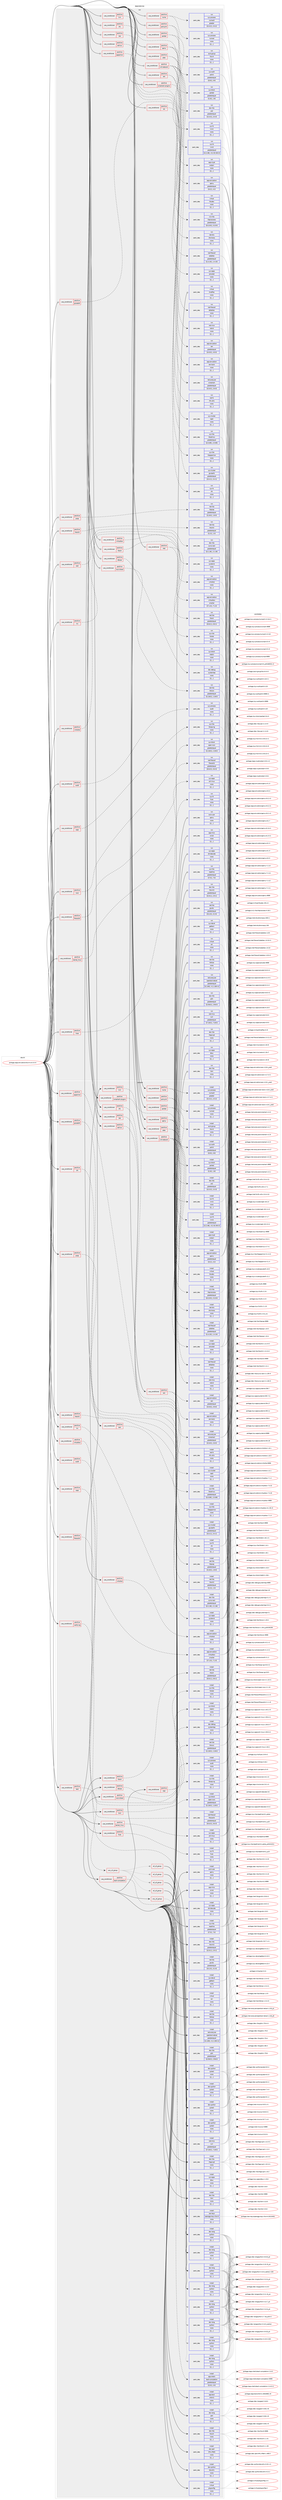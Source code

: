 digraph prolog {

# *************
# Graph options
# *************

newrank=true;
concentrate=true;
compound=true;
graph [rankdir=LR,fontname=Helvetica,fontsize=10,ranksep=1.5];#, ranksep=2.5, nodesep=0.2];
edge  [arrowhead=vee];
node  [fontname=Helvetica,fontsize=10];

# **********
# The ebuild
# **********

subgraph cluster_leftcol {
color=gray;
label=<<i>ebuild</i>>;
id [label="portage://app-emulation/libvirt-10.3.0-r4", color=red, width=4, href="../app-emulation/libvirt-10.3.0-r4.svg"];
}

# ****************
# The dependencies
# ****************

subgraph cluster_midcol {
color=gray;
label=<<i>dependencies</i>>;
subgraph cluster_compile {
fillcolor="#eeeeee";
style=filled;
label=<<i>compile</i>>;
subgraph any129 {
dependency25048 [label=<<TABLE BORDER="0" CELLBORDER="1" CELLSPACING="0" CELLPADDING="4"><TR><TD CELLPADDING="10">any_of_group</TD></TR></TABLE>>, shape=none, color=red];subgraph pack18074 {
dependency25058 [label=<<TABLE BORDER="0" CELLBORDER="1" CELLSPACING="0" CELLPADDING="4" WIDTH="220"><TR><TD ROWSPAN="6" CELLPADDING="30">pack_dep</TD></TR><TR><TD WIDTH="110">install</TD></TR><TR><TD>dev-lang</TD></TR><TR><TD>python</TD></TR><TR><TD>none</TD></TR><TR><TD>[[],,,,]</TD></TR></TABLE>>, shape=none, color=blue];
}
dependency25048:e -> dependency25058:w [weight=20,style="dotted",arrowhead="oinv"];
subgraph pack18089 {
dependency25108 [label=<<TABLE BORDER="0" CELLBORDER="1" CELLSPACING="0" CELLPADDING="4" WIDTH="220"><TR><TD ROWSPAN="6" CELLPADDING="30">pack_dep</TD></TR><TR><TD WIDTH="110">install</TD></TR><TR><TD>dev-lang</TD></TR><TR><TD>python</TD></TR><TR><TD>none</TD></TR><TR><TD>[[],,,,]</TD></TR></TABLE>>, shape=none, color=blue];
}
dependency25048:e -> dependency25108:w [weight=20,style="dotted",arrowhead="oinv"];
subgraph pack18122 {
dependency25145 [label=<<TABLE BORDER="0" CELLBORDER="1" CELLSPACING="0" CELLPADDING="4" WIDTH="220"><TR><TD ROWSPAN="6" CELLPADDING="30">pack_dep</TD></TR><TR><TD WIDTH="110">install</TD></TR><TR><TD>dev-lang</TD></TR><TR><TD>python</TD></TR><TR><TD>none</TD></TR><TR><TD>[[],,,,]</TD></TR></TABLE>>, shape=none, color=blue];
}
dependency25048:e -> dependency25145:w [weight=20,style="dotted",arrowhead="oinv"];
subgraph pack18159 {
dependency25168 [label=<<TABLE BORDER="0" CELLBORDER="1" CELLSPACING="0" CELLPADDING="4" WIDTH="220"><TR><TD ROWSPAN="6" CELLPADDING="30">pack_dep</TD></TR><TR><TD WIDTH="110">install</TD></TR><TR><TD>dev-lang</TD></TR><TR><TD>python</TD></TR><TR><TD>none</TD></TR><TR><TD>[[],,,,]</TD></TR></TABLE>>, shape=none, color=blue];
}
dependency25048:e -> dependency25168:w [weight=20,style="dotted",arrowhead="oinv"];
}
id:e -> dependency25048:w [weight=20,style="solid",arrowhead="vee"];
subgraph cond6856 {
dependency25175 [label=<<TABLE BORDER="0" CELLBORDER="1" CELLSPACING="0" CELLPADDING="4"><TR><TD ROWSPAN="3" CELLPADDING="10">use_conditional</TD></TR><TR><TD>positive</TD></TR><TR><TD>apparmor</TD></TR></TABLE>>, shape=none, color=red];
subgraph pack18175 {
dependency25215 [label=<<TABLE BORDER="0" CELLBORDER="1" CELLSPACING="0" CELLPADDING="4" WIDTH="220"><TR><TD ROWSPAN="6" CELLPADDING="30">pack_dep</TD></TR><TR><TD WIDTH="110">install</TD></TR><TR><TD>sys-libs</TD></TR><TR><TD>libapparmor</TD></TR><TR><TD>none</TD></TR><TR><TD>[[],,,,]</TD></TR></TABLE>>, shape=none, color=blue];
}
dependency25175:e -> dependency25215:w [weight=20,style="dashed",arrowhead="vee"];
}
id:e -> dependency25175:w [weight=20,style="solid",arrowhead="vee"];
subgraph cond6874 {
dependency25222 [label=<<TABLE BORDER="0" CELLBORDER="1" CELLSPACING="0" CELLPADDING="4"><TR><TD ROWSPAN="3" CELLPADDING="10">use_conditional</TD></TR><TR><TD>positive</TD></TR><TR><TD>audit</TD></TR></TABLE>>, shape=none, color=red];
subgraph pack18200 {
dependency25248 [label=<<TABLE BORDER="0" CELLBORDER="1" CELLSPACING="0" CELLPADDING="4" WIDTH="220"><TR><TD ROWSPAN="6" CELLPADDING="30">pack_dep</TD></TR><TR><TD WIDTH="110">install</TD></TR><TR><TD>sys-process</TD></TR><TR><TD>audit</TD></TR><TR><TD>none</TD></TR><TR><TD>[[],,,,]</TD></TR></TABLE>>, shape=none, color=blue];
}
dependency25222:e -> dependency25248:w [weight=20,style="dashed",arrowhead="vee"];
}
id:e -> dependency25222:w [weight=20,style="solid",arrowhead="vee"];
subgraph cond6918 {
dependency25437 [label=<<TABLE BORDER="0" CELLBORDER="1" CELLSPACING="0" CELLPADDING="4"><TR><TD ROWSPAN="3" CELLPADDING="10">use_conditional</TD></TR><TR><TD>positive</TD></TR><TR><TD>bash-completion</TD></TR></TABLE>>, shape=none, color=red];
subgraph pack18335 {
dependency25481 [label=<<TABLE BORDER="0" CELLBORDER="1" CELLSPACING="0" CELLPADDING="4" WIDTH="220"><TR><TD ROWSPAN="6" CELLPADDING="30">pack_dep</TD></TR><TR><TD WIDTH="110">install</TD></TR><TR><TD>app-shells</TD></TR><TR><TD>bash-completion</TD></TR><TR><TD>greaterequal</TD></TR><TR><TD>[[2,0],,,2.0]</TD></TR></TABLE>>, shape=none, color=blue];
}
dependency25437:e -> dependency25481:w [weight=20,style="dashed",arrowhead="vee"];
}
id:e -> dependency25437:w [weight=20,style="solid",arrowhead="vee"];
subgraph cond6973 {
dependency25488 [label=<<TABLE BORDER="0" CELLBORDER="1" CELLSPACING="0" CELLPADDING="4"><TR><TD ROWSPAN="3" CELLPADDING="10">use_conditional</TD></TR><TR><TD>positive</TD></TR><TR><TD>caps</TD></TR></TABLE>>, shape=none, color=red];
subgraph pack18367 {
dependency25489 [label=<<TABLE BORDER="0" CELLBORDER="1" CELLSPACING="0" CELLPADDING="4" WIDTH="220"><TR><TD ROWSPAN="6" CELLPADDING="30">pack_dep</TD></TR><TR><TD WIDTH="110">install</TD></TR><TR><TD>sys-libs</TD></TR><TR><TD>libcap-ng</TD></TR><TR><TD>none</TD></TR><TR><TD>[[],,,,]</TD></TR></TABLE>>, shape=none, color=blue];
}
dependency25488:e -> dependency25489:w [weight=20,style="dashed",arrowhead="vee"];
}
id:e -> dependency25488:w [weight=20,style="solid",arrowhead="vee"];
subgraph cond6998 {
dependency25576 [label=<<TABLE BORDER="0" CELLBORDER="1" CELLSPACING="0" CELLPADDING="4"><TR><TD ROWSPAN="3" CELLPADDING="10">use_conditional</TD></TR><TR><TD>positive</TD></TR><TR><TD>dtrace</TD></TR></TABLE>>, shape=none, color=red];
subgraph pack18416 {
dependency25618 [label=<<TABLE BORDER="0" CELLBORDER="1" CELLSPACING="0" CELLPADDING="4" WIDTH="220"><TR><TD ROWSPAN="6" CELLPADDING="30">pack_dep</TD></TR><TR><TD WIDTH="110">install</TD></TR><TR><TD>dev-debug</TD></TR><TR><TD>systemtap</TD></TR><TR><TD>none</TD></TR><TR><TD>[[],,,,]</TD></TR></TABLE>>, shape=none, color=blue];
}
dependency25576:e -> dependency25618:w [weight=20,style="dashed",arrowhead="vee"];
}
id:e -> dependency25576:w [weight=20,style="solid",arrowhead="vee"];
subgraph cond7024 {
dependency25669 [label=<<TABLE BORDER="0" CELLBORDER="1" CELLSPACING="0" CELLPADDING="4"><TR><TD ROWSPAN="3" CELLPADDING="10">use_conditional</TD></TR><TR><TD>positive</TD></TR><TR><TD>firewalld</TD></TR></TABLE>>, shape=none, color=red];
subgraph pack18474 {
dependency25672 [label=<<TABLE BORDER="0" CELLBORDER="1" CELLSPACING="0" CELLPADDING="4" WIDTH="220"><TR><TD ROWSPAN="6" CELLPADDING="30">pack_dep</TD></TR><TR><TD WIDTH="110">install</TD></TR><TR><TD>net-firewall</TD></TR><TR><TD>firewalld</TD></TR><TR><TD>greaterequal</TD></TR><TR><TD>[[0,6,3],,,0.6.3]</TD></TR></TABLE>>, shape=none, color=blue];
}
dependency25669:e -> dependency25672:w [weight=20,style="dashed",arrowhead="vee"];
}
id:e -> dependency25669:w [weight=20,style="solid",arrowhead="vee"];
subgraph cond7055 {
dependency25698 [label=<<TABLE BORDER="0" CELLBORDER="1" CELLSPACING="0" CELLPADDING="4"><TR><TD ROWSPAN="3" CELLPADDING="10">use_conditional</TD></TR><TR><TD>positive</TD></TR><TR><TD>fuse</TD></TR></TABLE>>, shape=none, color=red];
subgraph pack18510 {
dependency25721 [label=<<TABLE BORDER="0" CELLBORDER="1" CELLSPACING="0" CELLPADDING="4" WIDTH="220"><TR><TD ROWSPAN="6" CELLPADDING="30">pack_dep</TD></TR><TR><TD WIDTH="110">install</TD></TR><TR><TD>sys-fs</TD></TR><TR><TD>fuse</TD></TR><TR><TD>none</TD></TR><TR><TD>[[],,,,]</TD></TR></TABLE>>, shape=none, color=blue];
}
dependency25698:e -> dependency25721:w [weight=20,style="dashed",arrowhead="vee"];
}
id:e -> dependency25698:w [weight=20,style="solid",arrowhead="vee"];
subgraph cond7079 {
dependency25786 [label=<<TABLE BORDER="0" CELLBORDER="1" CELLSPACING="0" CELLPADDING="4"><TR><TD ROWSPAN="3" CELLPADDING="10">use_conditional</TD></TR><TR><TD>positive</TD></TR><TR><TD>glusterfs</TD></TR></TABLE>>, shape=none, color=red];
subgraph pack18549 {
dependency25790 [label=<<TABLE BORDER="0" CELLBORDER="1" CELLSPACING="0" CELLPADDING="4" WIDTH="220"><TR><TD ROWSPAN="6" CELLPADDING="30">pack_dep</TD></TR><TR><TD WIDTH="110">install</TD></TR><TR><TD>sys-cluster</TD></TR><TR><TD>glusterfs</TD></TR><TR><TD>greaterequal</TD></TR><TR><TD>[[3,4,1],,,3.4.1]</TD></TR></TABLE>>, shape=none, color=blue];
}
dependency25786:e -> dependency25790:w [weight=20,style="dashed",arrowhead="vee"];
}
id:e -> dependency25786:w [weight=20,style="solid",arrowhead="vee"];
subgraph cond7099 {
dependency25817 [label=<<TABLE BORDER="0" CELLBORDER="1" CELLSPACING="0" CELLPADDING="4"><TR><TD ROWSPAN="3" CELLPADDING="10">use_conditional</TD></TR><TR><TD>positive</TD></TR><TR><TD>iscsi</TD></TR></TABLE>>, shape=none, color=red];
subgraph pack18570 {
dependency25854 [label=<<TABLE BORDER="0" CELLBORDER="1" CELLSPACING="0" CELLPADDING="4" WIDTH="220"><TR><TD ROWSPAN="6" CELLPADDING="30">pack_dep</TD></TR><TR><TD WIDTH="110">install</TD></TR><TR><TD>sys-block</TD></TR><TR><TD>open-iscsi</TD></TR><TR><TD>greaterequal</TD></TR><TR><TD>[[1,18,0],,,1.18.0]</TD></TR></TABLE>>, shape=none, color=blue];
}
dependency25817:e -> dependency25854:w [weight=20,style="dashed",arrowhead="vee"];
}
id:e -> dependency25817:w [weight=20,style="solid",arrowhead="vee"];
subgraph cond7121 {
dependency25900 [label=<<TABLE BORDER="0" CELLBORDER="1" CELLSPACING="0" CELLPADDING="4"><TR><TD ROWSPAN="3" CELLPADDING="10">use_conditional</TD></TR><TR><TD>positive</TD></TR><TR><TD>iscsi-direct</TD></TR></TABLE>>, shape=none, color=red];
subgraph pack18636 {
dependency25922 [label=<<TABLE BORDER="0" CELLBORDER="1" CELLSPACING="0" CELLPADDING="4" WIDTH="220"><TR><TD ROWSPAN="6" CELLPADDING="30">pack_dep</TD></TR><TR><TD WIDTH="110">install</TD></TR><TR><TD>net-libs</TD></TR><TR><TD>libiscsi</TD></TR><TR><TD>greaterequal</TD></TR><TR><TD>[[1,18,0],,,1.18.0]</TD></TR></TABLE>>, shape=none, color=blue];
}
dependency25900:e -> dependency25922:w [weight=20,style="dashed",arrowhead="vee"];
}
id:e -> dependency25900:w [weight=20,style="solid",arrowhead="vee"];
subgraph cond7140 {
dependency25931 [label=<<TABLE BORDER="0" CELLBORDER="1" CELLSPACING="0" CELLPADDING="4"><TR><TD ROWSPAN="3" CELLPADDING="10">use_conditional</TD></TR><TR><TD>positive</TD></TR><TR><TD>kernel_linux</TD></TR></TABLE>>, shape=none, color=red];
subgraph pack18641 {
dependency25999 [label=<<TABLE BORDER="0" CELLBORDER="1" CELLSPACING="0" CELLPADDING="4" WIDTH="220"><TR><TD ROWSPAN="6" CELLPADDING="30">pack_dep</TD></TR><TR><TD WIDTH="110">install</TD></TR><TR><TD>sys-apps</TD></TR><TR><TD>util-linux</TD></TR><TR><TD>none</TD></TR><TR><TD>[[],,,,]</TD></TR></TABLE>>, shape=none, color=blue];
}
dependency25931:e -> dependency25999:w [weight=20,style="dashed",arrowhead="vee"];
}
id:e -> dependency25931:w [weight=20,style="solid",arrowhead="vee"];
subgraph cond7170 {
dependency26004 [label=<<TABLE BORDER="0" CELLBORDER="1" CELLSPACING="0" CELLPADDING="4"><TR><TD ROWSPAN="3" CELLPADDING="10">use_conditional</TD></TR><TR><TD>positive</TD></TR><TR><TD>libssh</TD></TR></TABLE>>, shape=none, color=red];
subgraph pack18711 {
dependency26038 [label=<<TABLE BORDER="0" CELLBORDER="1" CELLSPACING="0" CELLPADDING="4" WIDTH="220"><TR><TD ROWSPAN="6" CELLPADDING="30">pack_dep</TD></TR><TR><TD WIDTH="110">install</TD></TR><TR><TD>net-libs</TD></TR><TR><TD>libssh</TD></TR><TR><TD>greaterequal</TD></TR><TR><TD>[[0,8,1],,,0.8.1]</TD></TR></TABLE>>, shape=none, color=blue];
}
dependency26004:e -> dependency26038:w [weight=20,style="dashed",arrowhead="vee"];
}
id:e -> dependency26004:w [weight=20,style="solid",arrowhead="vee"];
subgraph cond7189 {
dependency26058 [label=<<TABLE BORDER="0" CELLBORDER="1" CELLSPACING="0" CELLPADDING="4"><TR><TD ROWSPAN="3" CELLPADDING="10">use_conditional</TD></TR><TR><TD>positive</TD></TR><TR><TD>libssh2</TD></TR></TABLE>>, shape=none, color=red];
subgraph pack18763 {
dependency26167 [label=<<TABLE BORDER="0" CELLBORDER="1" CELLSPACING="0" CELLPADDING="4" WIDTH="220"><TR><TD ROWSPAN="6" CELLPADDING="30">pack_dep</TD></TR><TR><TD WIDTH="110">install</TD></TR><TR><TD>net-libs</TD></TR><TR><TD>libssh2</TD></TR><TR><TD>greaterequal</TD></TR><TR><TD>[[1,3],,,1.3]</TD></TR></TABLE>>, shape=none, color=blue];
}
dependency26058:e -> dependency26167:w [weight=20,style="dashed",arrowhead="vee"];
}
id:e -> dependency26058:w [weight=20,style="solid",arrowhead="vee"];
subgraph cond7259 {
dependency26293 [label=<<TABLE BORDER="0" CELLBORDER="1" CELLSPACING="0" CELLPADDING="4"><TR><TD ROWSPAN="3" CELLPADDING="10">use_conditional</TD></TR><TR><TD>positive</TD></TR><TR><TD>lvm</TD></TR></TABLE>>, shape=none, color=red];
subgraph pack18882 {
dependency26318 [label=<<TABLE BORDER="0" CELLBORDER="1" CELLSPACING="0" CELLPADDING="4" WIDTH="220"><TR><TD ROWSPAN="6" CELLPADDING="30">pack_dep</TD></TR><TR><TD WIDTH="110">install</TD></TR><TR><TD>sys-fs</TD></TR><TR><TD>lvm2</TD></TR><TR><TD>greaterequal</TD></TR><TR><TD>[[2,2,48],,-r2,2.02.48-r2]</TD></TR></TABLE>>, shape=none, color=blue];
}
dependency26293:e -> dependency26318:w [weight=20,style="dashed",arrowhead="vee"];
}
id:e -> dependency26293:w [weight=20,style="solid",arrowhead="vee"];
subgraph cond7333 {
dependency26438 [label=<<TABLE BORDER="0" CELLBORDER="1" CELLSPACING="0" CELLPADDING="4"><TR><TD ROWSPAN="3" CELLPADDING="10">use_conditional</TD></TR><TR><TD>positive</TD></TR><TR><TD>lxc</TD></TR></TABLE>>, shape=none, color=red];
subgraph pack18961 {
dependency26467 [label=<<TABLE BORDER="0" CELLBORDER="1" CELLSPACING="0" CELLPADDING="4" WIDTH="220"><TR><TD ROWSPAN="6" CELLPADDING="30">pack_dep</TD></TR><TR><TD WIDTH="110">install</TD></TR><TR><TD>sys-apps</TD></TR><TR><TD>systemd</TD></TR><TR><TD>none</TD></TR><TR><TD>[[],,,,]</TD></TR></TABLE>>, shape=none, color=blue];
}
dependency26438:e -> dependency26467:w [weight=20,style="dashed",arrowhead="vee"];
}
id:e -> dependency26438:w [weight=20,style="solid",arrowhead="vee"];
subgraph cond7344 {
dependency26497 [label=<<TABLE BORDER="0" CELLBORDER="1" CELLSPACING="0" CELLPADDING="4"><TR><TD ROWSPAN="3" CELLPADDING="10">use_conditional</TD></TR><TR><TD>positive</TD></TR><TR><TD>nbd</TD></TR></TABLE>>, shape=none, color=red];
subgraph pack19040 {
dependency26569 [label=<<TABLE BORDER="0" CELLBORDER="1" CELLSPACING="0" CELLPADDING="4" WIDTH="220"><TR><TD ROWSPAN="6" CELLPADDING="30">pack_dep</TD></TR><TR><TD WIDTH="110">install</TD></TR><TR><TD>sys-block</TD></TR><TR><TD>nbdkit</TD></TR><TR><TD>none</TD></TR><TR><TD>[[],,,,]</TD></TR></TABLE>>, shape=none, color=blue];
}
dependency26497:e -> dependency26569:w [weight=20,style="dashed",arrowhead="vee"];
subgraph pack19054 {
dependency26597 [label=<<TABLE BORDER="0" CELLBORDER="1" CELLSPACING="0" CELLPADDING="4" WIDTH="220"><TR><TD ROWSPAN="6" CELLPADDING="30">pack_dep</TD></TR><TR><TD WIDTH="110">install</TD></TR><TR><TD>sys-libs</TD></TR><TR><TD>libnbd</TD></TR><TR><TD>none</TD></TR><TR><TD>[[],,,,]</TD></TR></TABLE>>, shape=none, color=blue];
}
dependency26497:e -> dependency26597:w [weight=20,style="dashed",arrowhead="vee"];
}
id:e -> dependency26497:w [weight=20,style="solid",arrowhead="vee"];
subgraph cond7394 {
dependency26637 [label=<<TABLE BORDER="0" CELLBORDER="1" CELLSPACING="0" CELLPADDING="4"><TR><TD ROWSPAN="3" CELLPADDING="10">use_conditional</TD></TR><TR><TD>positive</TD></TR><TR><TD>nfs</TD></TR></TABLE>>, shape=none, color=red];
subgraph pack19084 {
dependency26642 [label=<<TABLE BORDER="0" CELLBORDER="1" CELLSPACING="0" CELLPADDING="4" WIDTH="220"><TR><TD ROWSPAN="6" CELLPADDING="30">pack_dep</TD></TR><TR><TD WIDTH="110">install</TD></TR><TR><TD>net-fs</TD></TR><TR><TD>nfs-utils</TD></TR><TR><TD>none</TD></TR><TR><TD>[[],,,,]</TD></TR></TABLE>>, shape=none, color=blue];
}
dependency26637:e -> dependency26642:w [weight=20,style="dashed",arrowhead="vee"];
}
id:e -> dependency26637:w [weight=20,style="solid",arrowhead="vee"];
subgraph cond7409 {
dependency26693 [label=<<TABLE BORDER="0" CELLBORDER="1" CELLSPACING="0" CELLPADDING="4"><TR><TD ROWSPAN="3" CELLPADDING="10">use_conditional</TD></TR><TR><TD>positive</TD></TR><TR><TD>numa</TD></TR></TABLE>>, shape=none, color=red];
subgraph pack19122 {
dependency26699 [label=<<TABLE BORDER="0" CELLBORDER="1" CELLSPACING="0" CELLPADDING="4" WIDTH="220"><TR><TD ROWSPAN="6" CELLPADDING="30">pack_dep</TD></TR><TR><TD WIDTH="110">install</TD></TR><TR><TD>sys-process</TD></TR><TR><TD>numactl</TD></TR><TR><TD>greater</TD></TR><TR><TD>[[2,0,2],,,2.0.2]</TD></TR></TABLE>>, shape=none, color=blue];
}
dependency26693:e -> dependency26699:w [weight=20,style="dashed",arrowhead="vee"];
subgraph pack19153 {
dependency26777 [label=<<TABLE BORDER="0" CELLBORDER="1" CELLSPACING="0" CELLPADDING="4" WIDTH="220"><TR><TD ROWSPAN="6" CELLPADDING="30">pack_dep</TD></TR><TR><TD WIDTH="110">install</TD></TR><TR><TD>sys-process</TD></TR><TR><TD>numad</TD></TR><TR><TD>none</TD></TR><TR><TD>[[],,,,]</TD></TR></TABLE>>, shape=none, color=blue];
}
dependency26693:e -> dependency26777:w [weight=20,style="dashed",arrowhead="vee"];
}
id:e -> dependency26693:w [weight=20,style="solid",arrowhead="vee"];
subgraph cond7453 {
dependency26870 [label=<<TABLE BORDER="0" CELLBORDER="1" CELLSPACING="0" CELLPADDING="4"><TR><TD ROWSPAN="3" CELLPADDING="10">use_conditional</TD></TR><TR><TD>positive</TD></TR><TR><TD>parted</TD></TR></TABLE>>, shape=none, color=red];
subgraph pack19235 {
dependency26896 [label=<<TABLE BORDER="0" CELLBORDER="1" CELLSPACING="0" CELLPADDING="4" WIDTH="220"><TR><TD ROWSPAN="6" CELLPADDING="30">pack_dep</TD></TR><TR><TD WIDTH="110">install</TD></TR><TR><TD>sys-block</TD></TR><TR><TD>parted</TD></TR><TR><TD>greaterequal</TD></TR><TR><TD>[[1,8],,,1.8]</TD></TR></TABLE>>, shape=none, color=blue];
}
dependency26870:e -> dependency26896:w [weight=20,style="dashed",arrowhead="vee"];
subgraph pack19262 {
dependency26924 [label=<<TABLE BORDER="0" CELLBORDER="1" CELLSPACING="0" CELLPADDING="4" WIDTH="220"><TR><TD ROWSPAN="6" CELLPADDING="30">pack_dep</TD></TR><TR><TD WIDTH="110">install</TD></TR><TR><TD>sys-fs</TD></TR><TR><TD>lvm2</TD></TR><TR><TD>none</TD></TR><TR><TD>[[],,,,]</TD></TR></TABLE>>, shape=none, color=blue];
}
dependency26870:e -> dependency26924:w [weight=20,style="dashed",arrowhead="vee"];
}
id:e -> dependency26870:w [weight=20,style="solid",arrowhead="vee"];
subgraph cond7513 {
dependency26946 [label=<<TABLE BORDER="0" CELLBORDER="1" CELLSPACING="0" CELLPADDING="4"><TR><TD ROWSPAN="3" CELLPADDING="10">use_conditional</TD></TR><TR><TD>positive</TD></TR><TR><TD>pcap</TD></TR></TABLE>>, shape=none, color=red];
subgraph pack19326 {
dependency27038 [label=<<TABLE BORDER="0" CELLBORDER="1" CELLSPACING="0" CELLPADDING="4" WIDTH="220"><TR><TD ROWSPAN="6" CELLPADDING="30">pack_dep</TD></TR><TR><TD WIDTH="110">install</TD></TR><TR><TD>net-libs</TD></TR><TR><TD>libpcap</TD></TR><TR><TD>greaterequal</TD></TR><TR><TD>[[1,8,0],,,1.8.0]</TD></TR></TABLE>>, shape=none, color=blue];
}
dependency26946:e -> dependency27038:w [weight=20,style="dashed",arrowhead="vee"];
}
id:e -> dependency26946:w [weight=20,style="solid",arrowhead="vee"];
subgraph cond7570 {
dependency27111 [label=<<TABLE BORDER="0" CELLBORDER="1" CELLSPACING="0" CELLPADDING="4"><TR><TD ROWSPAN="3" CELLPADDING="10">use_conditional</TD></TR><TR><TD>positive</TD></TR><TR><TD>policykit</TD></TR></TABLE>>, shape=none, color=red];
subgraph pack19406 {
dependency27179 [label=<<TABLE BORDER="0" CELLBORDER="1" CELLSPACING="0" CELLPADDING="4" WIDTH="220"><TR><TD ROWSPAN="6" CELLPADDING="30">pack_dep</TD></TR><TR><TD WIDTH="110">install</TD></TR><TR><TD>acct-group</TD></TR><TR><TD>libvirt</TD></TR><TR><TD>none</TD></TR><TR><TD>[[],,,,]</TD></TR></TABLE>>, shape=none, color=blue];
}
dependency27111:e -> dependency27179:w [weight=20,style="dashed",arrowhead="vee"];
subgraph pack19457 {
dependency27208 [label=<<TABLE BORDER="0" CELLBORDER="1" CELLSPACING="0" CELLPADDING="4" WIDTH="220"><TR><TD ROWSPAN="6" CELLPADDING="30">pack_dep</TD></TR><TR><TD WIDTH="110">install</TD></TR><TR><TD>sys-auth</TD></TR><TR><TD>polkit</TD></TR><TR><TD>greaterequal</TD></TR><TR><TD>[[0,9],,,0.9]</TD></TR></TABLE>>, shape=none, color=blue];
}
dependency27111:e -> dependency27208:w [weight=20,style="dashed",arrowhead="vee"];
}
id:e -> dependency27111:w [weight=20,style="solid",arrowhead="vee"];
subgraph cond7611 {
dependency27286 [label=<<TABLE BORDER="0" CELLBORDER="1" CELLSPACING="0" CELLPADDING="4"><TR><TD ROWSPAN="3" CELLPADDING="10">use_conditional</TD></TR><TR><TD>positive</TD></TR><TR><TD>qemu</TD></TR></TABLE>>, shape=none, color=red];
subgraph pack19507 {
dependency27353 [label=<<TABLE BORDER="0" CELLBORDER="1" CELLSPACING="0" CELLPADDING="4" WIDTH="220"><TR><TD ROWSPAN="6" CELLPADDING="30">pack_dep</TD></TR><TR><TD WIDTH="110">install</TD></TR><TR><TD>app-emulation</TD></TR><TR><TD>qemu</TD></TR><TR><TD>greaterequal</TD></TR><TR><TD>[[4,2],,,4.2]</TD></TR></TABLE>>, shape=none, color=blue];
}
dependency27286:e -> dependency27353:w [weight=20,style="dashed",arrowhead="vee"];
subgraph pack19561 {
dependency27362 [label=<<TABLE BORDER="0" CELLBORDER="1" CELLSPACING="0" CELLPADDING="4" WIDTH="220"><TR><TD ROWSPAN="6" CELLPADDING="30">pack_dep</TD></TR><TR><TD WIDTH="110">install</TD></TR><TR><TD>app-crypt</TD></TR><TR><TD>swtpm</TD></TR><TR><TD>none</TD></TR><TR><TD>[[],,,,]</TD></TR></TABLE>>, shape=none, color=blue];
}
dependency27286:e -> dependency27362:w [weight=20,style="dashed",arrowhead="vee"];
subgraph pack19567 {
dependency27412 [label=<<TABLE BORDER="0" CELLBORDER="1" CELLSPACING="0" CELLPADDING="4" WIDTH="220"><TR><TD ROWSPAN="6" CELLPADDING="30">pack_dep</TD></TR><TR><TD WIDTH="110">install</TD></TR><TR><TD>dev-libs</TD></TR><TR><TD>yajl</TD></TR><TR><TD>greaterequal</TD></TR><TR><TD>[[2,0,3],,,2.0.3]</TD></TR></TABLE>>, shape=none, color=blue];
}
dependency27286:e -> dependency27412:w [weight=20,style="dashed",arrowhead="vee"];
}
id:e -> dependency27286:w [weight=20,style="solid",arrowhead="vee"];
subgraph cond7680 {
dependency27467 [label=<<TABLE BORDER="0" CELLBORDER="1" CELLSPACING="0" CELLPADDING="4"><TR><TD ROWSPAN="3" CELLPADDING="10">use_conditional</TD></TR><TR><TD>positive</TD></TR><TR><TD>rbd</TD></TR></TABLE>>, shape=none, color=red];
subgraph pack19663 {
dependency27535 [label=<<TABLE BORDER="0" CELLBORDER="1" CELLSPACING="0" CELLPADDING="4" WIDTH="220"><TR><TD ROWSPAN="6" CELLPADDING="30">pack_dep</TD></TR><TR><TD WIDTH="110">install</TD></TR><TR><TD>sys-cluster</TD></TR><TR><TD>ceph</TD></TR><TR><TD>none</TD></TR><TR><TD>[[],,,,]</TD></TR></TABLE>>, shape=none, color=blue];
}
dependency27467:e -> dependency27535:w [weight=20,style="dashed",arrowhead="vee"];
}
id:e -> dependency27467:w [weight=20,style="solid",arrowhead="vee"];
subgraph cond7705 {
dependency27544 [label=<<TABLE BORDER="0" CELLBORDER="1" CELLSPACING="0" CELLPADDING="4"><TR><TD ROWSPAN="3" CELLPADDING="10">use_conditional</TD></TR><TR><TD>positive</TD></TR><TR><TD>sasl</TD></TR></TABLE>>, shape=none, color=red];
subgraph pack19683 {
dependency27593 [label=<<TABLE BORDER="0" CELLBORDER="1" CELLSPACING="0" CELLPADDING="4" WIDTH="220"><TR><TD ROWSPAN="6" CELLPADDING="30">pack_dep</TD></TR><TR><TD WIDTH="110">install</TD></TR><TR><TD>dev-libs</TD></TR><TR><TD>cyrus-sasl</TD></TR><TR><TD>greaterequal</TD></TR><TR><TD>[[2,1,26],,,2.1.26]</TD></TR></TABLE>>, shape=none, color=blue];
}
dependency27544:e -> dependency27593:w [weight=20,style="dashed",arrowhead="vee"];
}
id:e -> dependency27544:w [weight=20,style="solid",arrowhead="vee"];
subgraph cond7721 {
dependency27625 [label=<<TABLE BORDER="0" CELLBORDER="1" CELLSPACING="0" CELLPADDING="4"><TR><TD ROWSPAN="3" CELLPADDING="10">use_conditional</TD></TR><TR><TD>positive</TD></TR><TR><TD>selinux</TD></TR></TABLE>>, shape=none, color=red];
subgraph pack19744 {
dependency27647 [label=<<TABLE BORDER="0" CELLBORDER="1" CELLSPACING="0" CELLPADDING="4" WIDTH="220"><TR><TD ROWSPAN="6" CELLPADDING="30">pack_dep</TD></TR><TR><TD WIDTH="110">install</TD></TR><TR><TD>sys-libs</TD></TR><TR><TD>libselinux</TD></TR><TR><TD>greaterequal</TD></TR><TR><TD>[[2,0,85],,,2.0.85]</TD></TR></TABLE>>, shape=none, color=blue];
}
dependency27625:e -> dependency27647:w [weight=20,style="dashed",arrowhead="vee"];
}
id:e -> dependency27625:w [weight=20,style="solid",arrowhead="vee"];
subgraph cond7735 {
dependency27655 [label=<<TABLE BORDER="0" CELLBORDER="1" CELLSPACING="0" CELLPADDING="4"><TR><TD ROWSPAN="3" CELLPADDING="10">use_conditional</TD></TR><TR><TD>positive</TD></TR><TR><TD>test</TD></TR></TABLE>>, shape=none, color=red];
subgraph any145 {
dependency27725 [label=<<TABLE BORDER="0" CELLBORDER="1" CELLSPACING="0" CELLPADDING="4"><TR><TD CELLPADDING="10">any_of_group</TD></TR></TABLE>>, shape=none, color=red];subgraph all41 {
dependency27728 [label=<<TABLE BORDER="0" CELLBORDER="1" CELLSPACING="0" CELLPADDING="4"><TR><TD CELLPADDING="10">all_of_group</TD></TR></TABLE>>, shape=none, color=red];subgraph pack19810 {
dependency27758 [label=<<TABLE BORDER="0" CELLBORDER="1" CELLSPACING="0" CELLPADDING="4" WIDTH="220"><TR><TD ROWSPAN="6" CELLPADDING="30">pack_dep</TD></TR><TR><TD WIDTH="110">install</TD></TR><TR><TD>dev-lang</TD></TR><TR><TD>python</TD></TR><TR><TD>none</TD></TR><TR><TD>[[],,,,]</TD></TR></TABLE>>, shape=none, color=blue];
}
dependency27728:e -> dependency27758:w [weight=20,style="solid",arrowhead="inv"];
subgraph pack19829 {
dependency27805 [label=<<TABLE BORDER="0" CELLBORDER="1" CELLSPACING="0" CELLPADDING="4" WIDTH="220"><TR><TD ROWSPAN="6" CELLPADDING="30">pack_dep</TD></TR><TR><TD WIDTH="110">install</TD></TR><TR><TD>dev-python</TD></TR><TR><TD>pytest</TD></TR><TR><TD>none</TD></TR><TR><TD>[[],,,,]</TD></TR></TABLE>>, shape=none, color=blue];
}
dependency27728:e -> dependency27805:w [weight=20,style="solid",arrowhead="inv"];
}
dependency27725:e -> dependency27728:w [weight=20,style="dotted",arrowhead="oinv"];
subgraph all45 {
dependency27842 [label=<<TABLE BORDER="0" CELLBORDER="1" CELLSPACING="0" CELLPADDING="4"><TR><TD CELLPADDING="10">all_of_group</TD></TR></TABLE>>, shape=none, color=red];subgraph pack19885 {
dependency27845 [label=<<TABLE BORDER="0" CELLBORDER="1" CELLSPACING="0" CELLPADDING="4" WIDTH="220"><TR><TD ROWSPAN="6" CELLPADDING="30">pack_dep</TD></TR><TR><TD WIDTH="110">install</TD></TR><TR><TD>dev-lang</TD></TR><TR><TD>python</TD></TR><TR><TD>none</TD></TR><TR><TD>[[],,,,]</TD></TR></TABLE>>, shape=none, color=blue];
}
dependency27842:e -> dependency27845:w [weight=20,style="solid",arrowhead="inv"];
subgraph pack19907 {
dependency27894 [label=<<TABLE BORDER="0" CELLBORDER="1" CELLSPACING="0" CELLPADDING="4" WIDTH="220"><TR><TD ROWSPAN="6" CELLPADDING="30">pack_dep</TD></TR><TR><TD WIDTH="110">install</TD></TR><TR><TD>dev-python</TD></TR><TR><TD>pytest</TD></TR><TR><TD>none</TD></TR><TR><TD>[[],,,,]</TD></TR></TABLE>>, shape=none, color=blue];
}
dependency27842:e -> dependency27894:w [weight=20,style="solid",arrowhead="inv"];
}
dependency27725:e -> dependency27842:w [weight=20,style="dotted",arrowhead="oinv"];
subgraph all47 {
dependency27921 [label=<<TABLE BORDER="0" CELLBORDER="1" CELLSPACING="0" CELLPADDING="4"><TR><TD CELLPADDING="10">all_of_group</TD></TR></TABLE>>, shape=none, color=red];subgraph pack19965 {
dependency27971 [label=<<TABLE BORDER="0" CELLBORDER="1" CELLSPACING="0" CELLPADDING="4" WIDTH="220"><TR><TD ROWSPAN="6" CELLPADDING="30">pack_dep</TD></TR><TR><TD WIDTH="110">install</TD></TR><TR><TD>dev-lang</TD></TR><TR><TD>python</TD></TR><TR><TD>none</TD></TR><TR><TD>[[],,,,]</TD></TR></TABLE>>, shape=none, color=blue];
}
dependency27921:e -> dependency27971:w [weight=20,style="solid",arrowhead="inv"];
subgraph pack19985 {
dependency27977 [label=<<TABLE BORDER="0" CELLBORDER="1" CELLSPACING="0" CELLPADDING="4" WIDTH="220"><TR><TD ROWSPAN="6" CELLPADDING="30">pack_dep</TD></TR><TR><TD WIDTH="110">install</TD></TR><TR><TD>dev-python</TD></TR><TR><TD>pytest</TD></TR><TR><TD>none</TD></TR><TR><TD>[[],,,,]</TD></TR></TABLE>>, shape=none, color=blue];
}
dependency27921:e -> dependency27977:w [weight=20,style="solid",arrowhead="inv"];
}
dependency27725:e -> dependency27921:w [weight=20,style="dotted",arrowhead="oinv"];
subgraph all51 {
dependency28022 [label=<<TABLE BORDER="0" CELLBORDER="1" CELLSPACING="0" CELLPADDING="4"><TR><TD CELLPADDING="10">all_of_group</TD></TR></TABLE>>, shape=none, color=red];subgraph pack20028 {
dependency28030 [label=<<TABLE BORDER="0" CELLBORDER="1" CELLSPACING="0" CELLPADDING="4" WIDTH="220"><TR><TD ROWSPAN="6" CELLPADDING="30">pack_dep</TD></TR><TR><TD WIDTH="110">install</TD></TR><TR><TD>dev-lang</TD></TR><TR><TD>python</TD></TR><TR><TD>none</TD></TR><TR><TD>[[],,,,]</TD></TR></TABLE>>, shape=none, color=blue];
}
dependency28022:e -> dependency28030:w [weight=20,style="solid",arrowhead="inv"];
subgraph pack20041 {
dependency28055 [label=<<TABLE BORDER="0" CELLBORDER="1" CELLSPACING="0" CELLPADDING="4" WIDTH="220"><TR><TD ROWSPAN="6" CELLPADDING="30">pack_dep</TD></TR><TR><TD WIDTH="110">install</TD></TR><TR><TD>dev-python</TD></TR><TR><TD>pytest</TD></TR><TR><TD>none</TD></TR><TR><TD>[[],,,,]</TD></TR></TABLE>>, shape=none, color=blue];
}
dependency28022:e -> dependency28055:w [weight=20,style="solid",arrowhead="inv"];
}
dependency27725:e -> dependency28022:w [weight=20,style="dotted",arrowhead="oinv"];
}
dependency27655:e -> dependency27725:w [weight=20,style="dashed",arrowhead="vee"];
}
id:e -> dependency27655:w [weight=20,style="solid",arrowhead="vee"];
subgraph cond7841 {
dependency28061 [label=<<TABLE BORDER="0" CELLBORDER="1" CELLSPACING="0" CELLPADDING="4"><TR><TD ROWSPAN="3" CELLPADDING="10">use_conditional</TD></TR><TR><TD>positive</TD></TR><TR><TD>udev</TD></TR></TABLE>>, shape=none, color=red];
subgraph pack20059 {
dependency28088 [label=<<TABLE BORDER="0" CELLBORDER="1" CELLSPACING="0" CELLPADDING="4" WIDTH="220"><TR><TD ROWSPAN="6" CELLPADDING="30">pack_dep</TD></TR><TR><TD WIDTH="110">install</TD></TR><TR><TD>virtual</TD></TR><TR><TD>libudev</TD></TR><TR><TD>none</TD></TR><TR><TD>[[],,,,]</TD></TR></TABLE>>, shape=none, color=blue];
}
dependency28061:e -> dependency28088:w [weight=20,style="dashed",arrowhead="vee"];
subgraph pack20062 {
dependency28117 [label=<<TABLE BORDER="0" CELLBORDER="1" CELLSPACING="0" CELLPADDING="4" WIDTH="220"><TR><TD ROWSPAN="6" CELLPADDING="30">pack_dep</TD></TR><TR><TD WIDTH="110">install</TD></TR><TR><TD>x11-libs</TD></TR><TR><TD>libpciaccess</TD></TR><TR><TD>greaterequal</TD></TR><TR><TD>[[0,10,9],,,0.10.9]</TD></TR></TABLE>>, shape=none, color=blue];
}
dependency28061:e -> dependency28117:w [weight=20,style="dashed",arrowhead="vee"];
}
id:e -> dependency28061:w [weight=20,style="solid",arrowhead="vee"];
subgraph cond7858 {
dependency28167 [label=<<TABLE BORDER="0" CELLBORDER="1" CELLSPACING="0" CELLPADDING="4"><TR><TD ROWSPAN="3" CELLPADDING="10">use_conditional</TD></TR><TR><TD>positive</TD></TR><TR><TD>verify-sig</TD></TR></TABLE>>, shape=none, color=red];
subgraph pack20122 {
dependency28170 [label=<<TABLE BORDER="0" CELLBORDER="1" CELLSPACING="0" CELLPADDING="4" WIDTH="220"><TR><TD ROWSPAN="6" CELLPADDING="30">pack_dep</TD></TR><TR><TD WIDTH="110">install</TD></TR><TR><TD>sec-keys</TD></TR><TR><TD>openpgp-keys-libvirt</TD></TR><TR><TD>none</TD></TR><TR><TD>[[],,,,]</TD></TR></TABLE>>, shape=none, color=blue];
}
dependency28167:e -> dependency28170:w [weight=20,style="dashed",arrowhead="vee"];
}
id:e -> dependency28167:w [weight=20,style="solid",arrowhead="vee"];
subgraph cond7901 {
dependency28264 [label=<<TABLE BORDER="0" CELLBORDER="1" CELLSPACING="0" CELLPADDING="4"><TR><TD ROWSPAN="3" CELLPADDING="10">use_conditional</TD></TR><TR><TD>positive</TD></TR><TR><TD>virt-network</TD></TR></TABLE>>, shape=none, color=red];
subgraph pack20184 {
dependency28267 [label=<<TABLE BORDER="0" CELLBORDER="1" CELLSPACING="0" CELLPADDING="4" WIDTH="220"><TR><TD ROWSPAN="6" CELLPADDING="30">pack_dep</TD></TR><TR><TD WIDTH="110">install</TD></TR><TR><TD>net-dns</TD></TR><TR><TD>dnsmasq</TD></TR><TR><TD>none</TD></TR><TR><TD>[[],,,,]</TD></TR></TABLE>>, shape=none, color=blue];
}
dependency28264:e -> dependency28267:w [weight=20,style="dashed",arrowhead="vee"];
subgraph pack20186 {
dependency28301 [label=<<TABLE BORDER="0" CELLBORDER="1" CELLSPACING="0" CELLPADDING="4" WIDTH="220"><TR><TD ROWSPAN="6" CELLPADDING="30">pack_dep</TD></TR><TR><TD WIDTH="110">install</TD></TR><TR><TD>net-firewall</TD></TR><TR><TD>ebtables</TD></TR><TR><TD>none</TD></TR><TR><TD>[[],,,,]</TD></TR></TABLE>>, shape=none, color=blue];
}
dependency28264:e -> dependency28301:w [weight=20,style="dashed",arrowhead="vee"];
subgraph pack20209 {
dependency28329 [label=<<TABLE BORDER="0" CELLBORDER="1" CELLSPACING="0" CELLPADDING="4" WIDTH="220"><TR><TD ROWSPAN="6" CELLPADDING="30">pack_dep</TD></TR><TR><TD WIDTH="110">install</TD></TR><TR><TD>net-firewall</TD></TR><TR><TD>iptables</TD></TR><TR><TD>greaterequal</TD></TR><TR><TD>[[1,4,10],,,1.4.10]</TD></TR></TABLE>>, shape=none, color=blue];
}
dependency28264:e -> dependency28329:w [weight=20,style="dashed",arrowhead="vee"];
subgraph pack20238 {
dependency28381 [label=<<TABLE BORDER="0" CELLBORDER="1" CELLSPACING="0" CELLPADDING="4" WIDTH="220"><TR><TD ROWSPAN="6" CELLPADDING="30">pack_dep</TD></TR><TR><TD WIDTH="110">install</TD></TR><TR><TD>net-misc</TD></TR><TR><TD>radvd</TD></TR><TR><TD>none</TD></TR><TR><TD>[[],,,,]</TD></TR></TABLE>>, shape=none, color=blue];
}
dependency28264:e -> dependency28381:w [weight=20,style="dashed",arrowhead="vee"];
subgraph pack20257 {
dependency28408 [label=<<TABLE BORDER="0" CELLBORDER="1" CELLSPACING="0" CELLPADDING="4" WIDTH="220"><TR><TD ROWSPAN="6" CELLPADDING="30">pack_dep</TD></TR><TR><TD WIDTH="110">install</TD></TR><TR><TD>sys-apps</TD></TR><TR><TD>iproute2</TD></TR><TR><TD>none</TD></TR><TR><TD>[[],,,,]</TD></TR></TABLE>>, shape=none, color=blue];
}
dependency28264:e -> dependency28408:w [weight=20,style="dashed",arrowhead="vee"];
}
id:e -> dependency28264:w [weight=20,style="solid",arrowhead="vee"];
subgraph cond7950 {
dependency28434 [label=<<TABLE BORDER="0" CELLBORDER="1" CELLSPACING="0" CELLPADDING="4"><TR><TD ROWSPAN="3" CELLPADDING="10">use_conditional</TD></TR><TR><TD>positive</TD></TR><TR><TD>virtiofsd</TD></TR></TABLE>>, shape=none, color=red];
subgraph pack20294 {
dependency28438 [label=<<TABLE BORDER="0" CELLBORDER="1" CELLSPACING="0" CELLPADDING="4" WIDTH="220"><TR><TD ROWSPAN="6" CELLPADDING="30">pack_dep</TD></TR><TR><TD WIDTH="110">install</TD></TR><TR><TD>app-emulation</TD></TR><TR><TD>virtiofsd</TD></TR><TR><TD>none</TD></TR><TR><TD>[[],,,,]</TD></TR></TABLE>>, shape=none, color=blue];
}
dependency28434:e -> dependency28438:w [weight=20,style="dashed",arrowhead="vee"];
}
id:e -> dependency28434:w [weight=20,style="solid",arrowhead="vee"];
subgraph cond7973 {
dependency28550 [label=<<TABLE BORDER="0" CELLBORDER="1" CELLSPACING="0" CELLPADDING="4"><TR><TD ROWSPAN="3" CELLPADDING="10">use_conditional</TD></TR><TR><TD>positive</TD></TR><TR><TD>virtualbox</TD></TR></TABLE>>, shape=none, color=red];
subgraph pack20379 {
dependency28643 [label=<<TABLE BORDER="0" CELLBORDER="1" CELLSPACING="0" CELLPADDING="4" WIDTH="220"><TR><TD ROWSPAN="6" CELLPADDING="30">pack_dep</TD></TR><TR><TD WIDTH="110">install</TD></TR><TR><TD>app-emulation</TD></TR><TR><TD>virtualbox</TD></TR><TR><TD>smaller</TD></TR><TR><TD>[[7,1,0],,,7.1.0]</TD></TR></TABLE>>, shape=none, color=blue];
}
dependency28550:e -> dependency28643:w [weight=20,style="dashed",arrowhead="vee"];
}
id:e -> dependency28550:w [weight=20,style="solid",arrowhead="vee"];
subgraph cond8009 {
dependency28671 [label=<<TABLE BORDER="0" CELLBORDER="1" CELLSPACING="0" CELLPADDING="4"><TR><TD ROWSPAN="3" CELLPADDING="10">use_conditional</TD></TR><TR><TD>positive</TD></TR><TR><TD>wireshark-plugins</TD></TR></TABLE>>, shape=none, color=red];
subgraph pack20472 {
dependency28703 [label=<<TABLE BORDER="0" CELLBORDER="1" CELLSPACING="0" CELLPADDING="4" WIDTH="220"><TR><TD ROWSPAN="6" CELLPADDING="30">pack_dep</TD></TR><TR><TD WIDTH="110">install</TD></TR><TR><TD>net-analyzer</TD></TR><TR><TD>wireshark</TD></TR><TR><TD>greaterequal</TD></TR><TR><TD>[[2,6,0],,,2.6.0]</TD></TR></TABLE>>, shape=none, color=blue];
}
dependency28671:e -> dependency28703:w [weight=20,style="dashed",arrowhead="vee"];
}
id:e -> dependency28671:w [weight=20,style="solid",arrowhead="vee"];
subgraph cond8036 {
dependency28776 [label=<<TABLE BORDER="0" CELLBORDER="1" CELLSPACING="0" CELLPADDING="4"><TR><TD ROWSPAN="3" CELLPADDING="10">use_conditional</TD></TR><TR><TD>positive</TD></TR><TR><TD>xen</TD></TR></TABLE>>, shape=none, color=red];
subgraph pack20570 {
dependency28852 [label=<<TABLE BORDER="0" CELLBORDER="1" CELLSPACING="0" CELLPADDING="4" WIDTH="220"><TR><TD ROWSPAN="6" CELLPADDING="30">pack_dep</TD></TR><TR><TD WIDTH="110">install</TD></TR><TR><TD>app-emulation</TD></TR><TR><TD>xen</TD></TR><TR><TD>greaterequal</TD></TR><TR><TD>[[4,9,0],,,4.9.0]</TD></TR></TABLE>>, shape=none, color=blue];
}
dependency28776:e -> dependency28852:w [weight=20,style="dashed",arrowhead="vee"];
subgraph pack20588 {
dependency28856 [label=<<TABLE BORDER="0" CELLBORDER="1" CELLSPACING="0" CELLPADDING="4" WIDTH="220"><TR><TD ROWSPAN="6" CELLPADDING="30">pack_dep</TD></TR><TR><TD WIDTH="110">install</TD></TR><TR><TD>app-emulation</TD></TR><TR><TD>xen-tools</TD></TR><TR><TD>none</TD></TR><TR><TD>[[],,,,]</TD></TR></TABLE>>, shape=none, color=blue];
}
dependency28776:e -> dependency28856:w [weight=20,style="dashed",arrowhead="vee"];
}
id:e -> dependency28776:w [weight=20,style="solid",arrowhead="vee"];
subgraph cond8070 {
dependency28906 [label=<<TABLE BORDER="0" CELLBORDER="1" CELLSPACING="0" CELLPADDING="4"><TR><TD ROWSPAN="3" CELLPADDING="10">use_conditional</TD></TR><TR><TD>positive</TD></TR><TR><TD>zfs</TD></TR></TABLE>>, shape=none, color=red];
subgraph pack20640 {
dependency28934 [label=<<TABLE BORDER="0" CELLBORDER="1" CELLSPACING="0" CELLPADDING="4" WIDTH="220"><TR><TD ROWSPAN="6" CELLPADDING="30">pack_dep</TD></TR><TR><TD WIDTH="110">install</TD></TR><TR><TD>sys-fs</TD></TR><TR><TD>zfs</TD></TR><TR><TD>none</TD></TR><TR><TD>[[],,,,]</TD></TR></TABLE>>, shape=none, color=blue];
}
dependency28906:e -> dependency28934:w [weight=20,style="dashed",arrowhead="vee"];
}
id:e -> dependency28906:w [weight=20,style="solid",arrowhead="vee"];
subgraph pack20655 {
dependency28978 [label=<<TABLE BORDER="0" CELLBORDER="1" CELLSPACING="0" CELLPADDING="4" WIDTH="220"><TR><TD ROWSPAN="6" CELLPADDING="30">pack_dep</TD></TR><TR><TD WIDTH="110">install</TD></TR><TR><TD>acct-user</TD></TR><TR><TD>qemu</TD></TR><TR><TD>none</TD></TR><TR><TD>[[],,,,]</TD></TR></TABLE>>, shape=none, color=blue];
}
id:e -> dependency28978:w [weight=20,style="solid",arrowhead="vee"];
subgraph pack20697 {
dependency29019 [label=<<TABLE BORDER="0" CELLBORDER="1" CELLSPACING="0" CELLPADDING="4" WIDTH="220"><TR><TD ROWSPAN="6" CELLPADDING="30">pack_dep</TD></TR><TR><TD WIDTH="110">install</TD></TR><TR><TD>app-misc</TD></TR><TR><TD>scrub</TD></TR><TR><TD>none</TD></TR><TR><TD>[[],,,,]</TD></TR></TABLE>>, shape=none, color=blue];
}
id:e -> dependency29019:w [weight=20,style="solid",arrowhead="vee"];
subgraph pack20730 {
dependency29086 [label=<<TABLE BORDER="0" CELLBORDER="1" CELLSPACING="0" CELLPADDING="4" WIDTH="220"><TR><TD ROWSPAN="6" CELLPADDING="30">pack_dep</TD></TR><TR><TD WIDTH="110">install</TD></TR><TR><TD>app-text</TD></TR><TR><TD>xhtml1</TD></TR><TR><TD>none</TD></TR><TR><TD>[[],,,,]</TD></TR></TABLE>>, shape=none, color=blue];
}
id:e -> dependency29086:w [weight=20,style="solid",arrowhead="vee"];
subgraph pack20748 {
dependency29162 [label=<<TABLE BORDER="0" CELLBORDER="1" CELLSPACING="0" CELLPADDING="4" WIDTH="220"><TR><TD ROWSPAN="6" CELLPADDING="30">pack_dep</TD></TR><TR><TD WIDTH="110">install</TD></TR><TR><TD>dev-lang</TD></TR><TR><TD>perl</TD></TR><TR><TD>none</TD></TR><TR><TD>[[],,,,]</TD></TR></TABLE>>, shape=none, color=blue];
}
id:e -> dependency29162:w [weight=20,style="solid",arrowhead="vee"];
subgraph pack20815 {
dependency29186 [label=<<TABLE BORDER="0" CELLBORDER="1" CELLSPACING="0" CELLPADDING="4" WIDTH="220"><TR><TD ROWSPAN="6" CELLPADDING="30">pack_dep</TD></TR><TR><TD WIDTH="110">install</TD></TR><TR><TD>dev-libs</TD></TR><TR><TD>glib</TD></TR><TR><TD>greaterequal</TD></TR><TR><TD>[[2,56,0],,,2.56.0]</TD></TR></TABLE>>, shape=none, color=blue];
}
id:e -> dependency29186:w [weight=20,style="solid",arrowhead="vee"];
subgraph pack20818 {
dependency29217 [label=<<TABLE BORDER="0" CELLBORDER="1" CELLSPACING="0" CELLPADDING="4" WIDTH="220"><TR><TD ROWSPAN="6" CELLPADDING="30">pack_dep</TD></TR><TR><TD WIDTH="110">install</TD></TR><TR><TD>dev-libs</TD></TR><TR><TD>libgcrypt</TD></TR><TR><TD>none</TD></TR><TR><TD>[[],,,,]</TD></TR></TABLE>>, shape=none, color=blue];
}
id:e -> dependency29217:w [weight=20,style="solid",arrowhead="vee"];
subgraph pack20848 {
dependency29263 [label=<<TABLE BORDER="0" CELLBORDER="1" CELLSPACING="0" CELLPADDING="4" WIDTH="220"><TR><TD ROWSPAN="6" CELLPADDING="30">pack_dep</TD></TR><TR><TD WIDTH="110">install</TD></TR><TR><TD>dev-libs</TD></TR><TR><TD>libnl</TD></TR><TR><TD>none</TD></TR><TR><TD>[[],,,,]</TD></TR></TABLE>>, shape=none, color=blue];
}
id:e -> dependency29263:w [weight=20,style="solid",arrowhead="vee"];
subgraph pack20887 {
dependency29311 [label=<<TABLE BORDER="0" CELLBORDER="1" CELLSPACING="0" CELLPADDING="4" WIDTH="220"><TR><TD ROWSPAN="6" CELLPADDING="30">pack_dep</TD></TR><TR><TD WIDTH="110">install</TD></TR><TR><TD>dev-libs</TD></TR><TR><TD>libxml2</TD></TR><TR><TD>greaterequal</TD></TR><TR><TD>[[2,9,1],,,2.9.1]</TD></TR></TABLE>>, shape=none, color=blue];
}
id:e -> dependency29311:w [weight=20,style="solid",arrowhead="vee"];
subgraph pack20924 {
dependency29358 [label=<<TABLE BORDER="0" CELLBORDER="1" CELLSPACING="0" CELLPADDING="4" WIDTH="220"><TR><TD ROWSPAN="6" CELLPADDING="30">pack_dep</TD></TR><TR><TD WIDTH="110">install</TD></TR><TR><TD>dev-libs</TD></TR><TR><TD>libxslt</TD></TR><TR><TD>none</TD></TR><TR><TD>[[],,,,]</TD></TR></TABLE>>, shape=none, color=blue];
}
id:e -> dependency29358:w [weight=20,style="solid",arrowhead="vee"];
subgraph pack20927 {
dependency29422 [label=<<TABLE BORDER="0" CELLBORDER="1" CELLSPACING="0" CELLPADDING="4" WIDTH="220"><TR><TD ROWSPAN="6" CELLPADDING="30">pack_dep</TD></TR><TR><TD WIDTH="110">install</TD></TR><TR><TD>dev-perl</TD></TR><TR><TD>XML-XPath</TD></TR><TR><TD>none</TD></TR><TR><TD>[[],,,,]</TD></TR></TABLE>>, shape=none, color=blue];
}
id:e -> dependency29422:w [weight=20,style="solid",arrowhead="vee"];
subgraph pack20970 {
dependency29442 [label=<<TABLE BORDER="0" CELLBORDER="1" CELLSPACING="0" CELLPADDING="4" WIDTH="220"><TR><TD ROWSPAN="6" CELLPADDING="30">pack_dep</TD></TR><TR><TD WIDTH="110">install</TD></TR><TR><TD>dev-python</TD></TR><TR><TD>docutils</TD></TR><TR><TD>none</TD></TR><TR><TD>[[],,,,]</TD></TR></TABLE>>, shape=none, color=blue];
}
id:e -> dependency29442:w [weight=20,style="solid",arrowhead="vee"];
subgraph pack21006 {
dependency29510 [label=<<TABLE BORDER="0" CELLBORDER="1" CELLSPACING="0" CELLPADDING="4" WIDTH="220"><TR><TD ROWSPAN="6" CELLPADDING="30">pack_dep</TD></TR><TR><TD WIDTH="110">install</TD></TR><TR><TD>net-analyzer</TD></TR><TR><TD>openbsd-netcat</TD></TR><TR><TD>greaterequal</TD></TR><TR><TD>[[1,105],,-r1,1.105-r1]</TD></TR></TABLE>>, shape=none, color=blue];
}
id:e -> dependency29510:w [weight=20,style="solid",arrowhead="vee"];
subgraph pack21061 {
dependency29580 [label=<<TABLE BORDER="0" CELLBORDER="1" CELLSPACING="0" CELLPADDING="4" WIDTH="220"><TR><TD ROWSPAN="6" CELLPADDING="30">pack_dep</TD></TR><TR><TD WIDTH="110">install</TD></TR><TR><TD>net-libs</TD></TR><TR><TD>gnutls</TD></TR><TR><TD>greaterequal</TD></TR><TR><TD>[[3,2,0],,,3.2.0]</TD></TR></TABLE>>, shape=none, color=blue];
}
id:e -> dependency29580:w [weight=20,style="solid",arrowhead="vee"];
subgraph pack21116 {
dependency29643 [label=<<TABLE BORDER="0" CELLBORDER="1" CELLSPACING="0" CELLPADDING="4" WIDTH="220"><TR><TD ROWSPAN="6" CELLPADDING="30">pack_dep</TD></TR><TR><TD WIDTH="110">install</TD></TR><TR><TD>net-libs</TD></TR><TR><TD>libtirpc</TD></TR><TR><TD>none</TD></TR><TR><TD>[[],,,,]</TD></TR></TABLE>>, shape=none, color=blue];
}
id:e -> dependency29643:w [weight=20,style="solid",arrowhead="vee"];
subgraph pack21131 {
dependency29755 [label=<<TABLE BORDER="0" CELLBORDER="1" CELLSPACING="0" CELLPADDING="4" WIDTH="220"><TR><TD ROWSPAN="6" CELLPADDING="30">pack_dep</TD></TR><TR><TD WIDTH="110">install</TD></TR><TR><TD>net-misc</TD></TR><TR><TD>curl</TD></TR><TR><TD>greaterequal</TD></TR><TR><TD>[[7,18,0],,,7.18.0]</TD></TR></TABLE>>, shape=none, color=blue];
}
id:e -> dependency29755:w [weight=20,style="solid",arrowhead="vee"];
subgraph pack21215 {
dependency29799 [label=<<TABLE BORDER="0" CELLBORDER="1" CELLSPACING="0" CELLPADDING="4" WIDTH="220"><TR><TD ROWSPAN="6" CELLPADDING="30">pack_dep</TD></TR><TR><TD WIDTH="110">install</TD></TR><TR><TD>sys-apps</TD></TR><TR><TD>dbus</TD></TR><TR><TD>none</TD></TR><TR><TD>[[],,,,]</TD></TR></TABLE>>, shape=none, color=blue];
}
id:e -> dependency29799:w [weight=20,style="solid",arrowhead="vee"];
subgraph pack21230 {
dependency29825 [label=<<TABLE BORDER="0" CELLBORDER="1" CELLSPACING="0" CELLPADDING="4" WIDTH="220"><TR><TD ROWSPAN="6" CELLPADDING="30">pack_dep</TD></TR><TR><TD WIDTH="110">install</TD></TR><TR><TD>sys-apps</TD></TR><TR><TD>dmidecode</TD></TR><TR><TD>none</TD></TR><TR><TD>[[],,,,]</TD></TR></TABLE>>, shape=none, color=blue];
}
id:e -> dependency29825:w [weight=20,style="solid",arrowhead="vee"];
subgraph pack21250 {
dependency29887 [label=<<TABLE BORDER="0" CELLBORDER="1" CELLSPACING="0" CELLPADDING="4" WIDTH="220"><TR><TD ROWSPAN="6" CELLPADDING="30">pack_dep</TD></TR><TR><TD WIDTH="110">install</TD></TR><TR><TD>sys-devel</TD></TR><TR><TD>gettext</TD></TR><TR><TD>none</TD></TR><TR><TD>[[],,,,]</TD></TR></TABLE>>, shape=none, color=blue];
}
id:e -> dependency29887:w [weight=20,style="solid",arrowhead="vee"];
subgraph pack21302 {
dependency29912 [label=<<TABLE BORDER="0" CELLBORDER="1" CELLSPACING="0" CELLPADDING="4" WIDTH="220"><TR><TD ROWSPAN="6" CELLPADDING="30">pack_dep</TD></TR><TR><TD WIDTH="110">install</TD></TR><TR><TD>sys-libs</TD></TR><TR><TD>readline</TD></TR><TR><TD>greaterequal</TD></TR><TR><TD>[[7,0],,,7.0]</TD></TR></TABLE>>, shape=none, color=blue];
}
id:e -> dependency29912:w [weight=20,style="solid",arrowhead="vee"];
subgraph pack21312 {
dependency30039 [label=<<TABLE BORDER="0" CELLBORDER="1" CELLSPACING="0" CELLPADDING="4" WIDTH="220"><TR><TD ROWSPAN="6" CELLPADDING="30">pack_dep</TD></TR><TR><TD WIDTH="110">install</TD></TR><TR><TD>virtual</TD></TR><TR><TD>acl</TD></TR><TR><TD>none</TD></TR><TR><TD>[[],,,,]</TD></TR></TABLE>>, shape=none, color=blue];
}
id:e -> dependency30039:w [weight=20,style="solid",arrowhead="vee"];
subgraph pack21405 {
dependency30128 [label=<<TABLE BORDER="0" CELLBORDER="1" CELLSPACING="0" CELLPADDING="4" WIDTH="220"><TR><TD ROWSPAN="6" CELLPADDING="30">pack_dep</TD></TR><TR><TD WIDTH="110">install</TD></TR><TR><TD>virtual</TD></TR><TR><TD>pkgconfig</TD></TR><TR><TD>none</TD></TR><TR><TD>[[],,,,]</TD></TR></TABLE>>, shape=none, color=blue];
}
id:e -> dependency30128:w [weight=20,style="solid",arrowhead="vee"];
}
subgraph cluster_compileandrun {
fillcolor="#eeeeee";
style=filled;
label=<<i>compile and run</i>>;
}
subgraph cluster_run {
fillcolor="#eeeeee";
style=filled;
label=<<i>run</i>>;
subgraph cond8450 {
dependency30182 [label=<<TABLE BORDER="0" CELLBORDER="1" CELLSPACING="0" CELLPADDING="4"><TR><TD ROWSPAN="3" CELLPADDING="10">use_conditional</TD></TR><TR><TD>positive</TD></TR><TR><TD>apparmor</TD></TR></TABLE>>, shape=none, color=red];
subgraph pack21484 {
dependency30205 [label=<<TABLE BORDER="0" CELLBORDER="1" CELLSPACING="0" CELLPADDING="4" WIDTH="220"><TR><TD ROWSPAN="6" CELLPADDING="30">pack_dep</TD></TR><TR><TD WIDTH="110">run</TD></TR><TR><TD>sys-libs</TD></TR><TR><TD>libapparmor</TD></TR><TR><TD>none</TD></TR><TR><TD>[[],,,,]</TD></TR></TABLE>>, shape=none, color=blue];
}
dependency30182:e -> dependency30205:w [weight=20,style="dashed",arrowhead="vee"];
}
id:e -> dependency30182:w [weight=20,style="solid",arrowhead="odot"];
subgraph cond8464 {
dependency30231 [label=<<TABLE BORDER="0" CELLBORDER="1" CELLSPACING="0" CELLPADDING="4"><TR><TD ROWSPAN="3" CELLPADDING="10">use_conditional</TD></TR><TR><TD>positive</TD></TR><TR><TD>audit</TD></TR></TABLE>>, shape=none, color=red];
subgraph pack21519 {
dependency30347 [label=<<TABLE BORDER="0" CELLBORDER="1" CELLSPACING="0" CELLPADDING="4" WIDTH="220"><TR><TD ROWSPAN="6" CELLPADDING="30">pack_dep</TD></TR><TR><TD WIDTH="110">run</TD></TR><TR><TD>sys-process</TD></TR><TR><TD>audit</TD></TR><TR><TD>none</TD></TR><TR><TD>[[],,,,]</TD></TR></TABLE>>, shape=none, color=blue];
}
dependency30231:e -> dependency30347:w [weight=20,style="dashed",arrowhead="vee"];
}
id:e -> dependency30231:w [weight=20,style="solid",arrowhead="odot"];
subgraph cond8513 {
dependency30366 [label=<<TABLE BORDER="0" CELLBORDER="1" CELLSPACING="0" CELLPADDING="4"><TR><TD ROWSPAN="3" CELLPADDING="10">use_conditional</TD></TR><TR><TD>positive</TD></TR><TR><TD>caps</TD></TR></TABLE>>, shape=none, color=red];
subgraph pack21611 {
dependency30369 [label=<<TABLE BORDER="0" CELLBORDER="1" CELLSPACING="0" CELLPADDING="4" WIDTH="220"><TR><TD ROWSPAN="6" CELLPADDING="30">pack_dep</TD></TR><TR><TD WIDTH="110">run</TD></TR><TR><TD>sys-libs</TD></TR><TR><TD>libcap-ng</TD></TR><TR><TD>none</TD></TR><TR><TD>[[],,,,]</TD></TR></TABLE>>, shape=none, color=blue];
}
dependency30366:e -> dependency30369:w [weight=20,style="dashed",arrowhead="vee"];
}
id:e -> dependency30366:w [weight=20,style="solid",arrowhead="odot"];
subgraph cond8516 {
dependency30396 [label=<<TABLE BORDER="0" CELLBORDER="1" CELLSPACING="0" CELLPADDING="4"><TR><TD ROWSPAN="3" CELLPADDING="10">use_conditional</TD></TR><TR><TD>positive</TD></TR><TR><TD>dtrace</TD></TR></TABLE>>, shape=none, color=red];
subgraph pack21647 {
dependency30423 [label=<<TABLE BORDER="0" CELLBORDER="1" CELLSPACING="0" CELLPADDING="4" WIDTH="220"><TR><TD ROWSPAN="6" CELLPADDING="30">pack_dep</TD></TR><TR><TD WIDTH="110">run</TD></TR><TR><TD>dev-debug</TD></TR><TR><TD>systemtap</TD></TR><TR><TD>none</TD></TR><TR><TD>[[],,,,]</TD></TR></TABLE>>, shape=none, color=blue];
}
dependency30396:e -> dependency30423:w [weight=20,style="dashed",arrowhead="vee"];
}
id:e -> dependency30396:w [weight=20,style="solid",arrowhead="odot"];
subgraph cond8555 {
dependency30568 [label=<<TABLE BORDER="0" CELLBORDER="1" CELLSPACING="0" CELLPADDING="4"><TR><TD ROWSPAN="3" CELLPADDING="10">use_conditional</TD></TR><TR><TD>positive</TD></TR><TR><TD>firewalld</TD></TR></TABLE>>, shape=none, color=red];
subgraph pack21739 {
dependency30595 [label=<<TABLE BORDER="0" CELLBORDER="1" CELLSPACING="0" CELLPADDING="4" WIDTH="220"><TR><TD ROWSPAN="6" CELLPADDING="30">pack_dep</TD></TR><TR><TD WIDTH="110">run</TD></TR><TR><TD>net-firewall</TD></TR><TR><TD>firewalld</TD></TR><TR><TD>greaterequal</TD></TR><TR><TD>[[0,6,3],,,0.6.3]</TD></TR></TABLE>>, shape=none, color=blue];
}
dependency30568:e -> dependency30595:w [weight=20,style="dashed",arrowhead="vee"];
}
id:e -> dependency30568:w [weight=20,style="solid",arrowhead="odot"];
subgraph cond8627 {
dependency30723 [label=<<TABLE BORDER="0" CELLBORDER="1" CELLSPACING="0" CELLPADDING="4"><TR><TD ROWSPAN="3" CELLPADDING="10">use_conditional</TD></TR><TR><TD>positive</TD></TR><TR><TD>fuse</TD></TR></TABLE>>, shape=none, color=red];
subgraph pack21867 {
dependency30792 [label=<<TABLE BORDER="0" CELLBORDER="1" CELLSPACING="0" CELLPADDING="4" WIDTH="220"><TR><TD ROWSPAN="6" CELLPADDING="30">pack_dep</TD></TR><TR><TD WIDTH="110">run</TD></TR><TR><TD>sys-fs</TD></TR><TR><TD>fuse</TD></TR><TR><TD>none</TD></TR><TR><TD>[[],,,,]</TD></TR></TABLE>>, shape=none, color=blue];
}
dependency30723:e -> dependency30792:w [weight=20,style="dashed",arrowhead="vee"];
}
id:e -> dependency30723:w [weight=20,style="solid",arrowhead="odot"];
subgraph cond8666 {
dependency30872 [label=<<TABLE BORDER="0" CELLBORDER="1" CELLSPACING="0" CELLPADDING="4"><TR><TD ROWSPAN="3" CELLPADDING="10">use_conditional</TD></TR><TR><TD>positive</TD></TR><TR><TD>glusterfs</TD></TR></TABLE>>, shape=none, color=red];
subgraph pack21930 {
dependency30873 [label=<<TABLE BORDER="0" CELLBORDER="1" CELLSPACING="0" CELLPADDING="4" WIDTH="220"><TR><TD ROWSPAN="6" CELLPADDING="30">pack_dep</TD></TR><TR><TD WIDTH="110">run</TD></TR><TR><TD>sys-cluster</TD></TR><TR><TD>glusterfs</TD></TR><TR><TD>greaterequal</TD></TR><TR><TD>[[3,4,1],,,3.4.1]</TD></TR></TABLE>>, shape=none, color=blue];
}
dependency30872:e -> dependency30873:w [weight=20,style="dashed",arrowhead="vee"];
}
id:e -> dependency30872:w [weight=20,style="solid",arrowhead="odot"];
subgraph cond8698 {
dependency30931 [label=<<TABLE BORDER="0" CELLBORDER="1" CELLSPACING="0" CELLPADDING="4"><TR><TD ROWSPAN="3" CELLPADDING="10">use_conditional</TD></TR><TR><TD>positive</TD></TR><TR><TD>iscsi</TD></TR></TABLE>>, shape=none, color=red];
subgraph pack21971 {
dependency30960 [label=<<TABLE BORDER="0" CELLBORDER="1" CELLSPACING="0" CELLPADDING="4" WIDTH="220"><TR><TD ROWSPAN="6" CELLPADDING="30">pack_dep</TD></TR><TR><TD WIDTH="110">run</TD></TR><TR><TD>sys-block</TD></TR><TR><TD>open-iscsi</TD></TR><TR><TD>greaterequal</TD></TR><TR><TD>[[1,18,0],,,1.18.0]</TD></TR></TABLE>>, shape=none, color=blue];
}
dependency30931:e -> dependency30960:w [weight=20,style="dashed",arrowhead="vee"];
}
id:e -> dependency30931:w [weight=20,style="solid",arrowhead="odot"];
subgraph cond8735 {
dependency31020 [label=<<TABLE BORDER="0" CELLBORDER="1" CELLSPACING="0" CELLPADDING="4"><TR><TD ROWSPAN="3" CELLPADDING="10">use_conditional</TD></TR><TR><TD>positive</TD></TR><TR><TD>iscsi-direct</TD></TR></TABLE>>, shape=none, color=red];
subgraph pack22086 {
dependency31130 [label=<<TABLE BORDER="0" CELLBORDER="1" CELLSPACING="0" CELLPADDING="4" WIDTH="220"><TR><TD ROWSPAN="6" CELLPADDING="30">pack_dep</TD></TR><TR><TD WIDTH="110">run</TD></TR><TR><TD>net-libs</TD></TR><TR><TD>libiscsi</TD></TR><TR><TD>greaterequal</TD></TR><TR><TD>[[1,18,0],,,1.18.0]</TD></TR></TABLE>>, shape=none, color=blue];
}
dependency31020:e -> dependency31130:w [weight=20,style="dashed",arrowhead="vee"];
}
id:e -> dependency31020:w [weight=20,style="solid",arrowhead="odot"];
subgraph cond8776 {
dependency31169 [label=<<TABLE BORDER="0" CELLBORDER="1" CELLSPACING="0" CELLPADDING="4"><TR><TD ROWSPAN="3" CELLPADDING="10">use_conditional</TD></TR><TR><TD>positive</TD></TR><TR><TD>kernel_linux</TD></TR></TABLE>>, shape=none, color=red];
subgraph pack22115 {
dependency31199 [label=<<TABLE BORDER="0" CELLBORDER="1" CELLSPACING="0" CELLPADDING="4" WIDTH="220"><TR><TD ROWSPAN="6" CELLPADDING="30">pack_dep</TD></TR><TR><TD WIDTH="110">run</TD></TR><TR><TD>sys-apps</TD></TR><TR><TD>util-linux</TD></TR><TR><TD>none</TD></TR><TR><TD>[[],,,,]</TD></TR></TABLE>>, shape=none, color=blue];
}
dependency31169:e -> dependency31199:w [weight=20,style="dashed",arrowhead="vee"];
}
id:e -> dependency31169:w [weight=20,style="solid",arrowhead="odot"];
subgraph cond8805 {
dependency31217 [label=<<TABLE BORDER="0" CELLBORDER="1" CELLSPACING="0" CELLPADDING="4"><TR><TD ROWSPAN="3" CELLPADDING="10">use_conditional</TD></TR><TR><TD>positive</TD></TR><TR><TD>libssh</TD></TR></TABLE>>, shape=none, color=red];
subgraph pack22193 {
dependency31294 [label=<<TABLE BORDER="0" CELLBORDER="1" CELLSPACING="0" CELLPADDING="4" WIDTH="220"><TR><TD ROWSPAN="6" CELLPADDING="30">pack_dep</TD></TR><TR><TD WIDTH="110">run</TD></TR><TR><TD>net-libs</TD></TR><TR><TD>libssh</TD></TR><TR><TD>greaterequal</TD></TR><TR><TD>[[0,8,1],,,0.8.1]</TD></TR></TABLE>>, shape=none, color=blue];
}
dependency31217:e -> dependency31294:w [weight=20,style="dashed",arrowhead="vee"];
}
id:e -> dependency31217:w [weight=20,style="solid",arrowhead="odot"];
subgraph cond8831 {
dependency31342 [label=<<TABLE BORDER="0" CELLBORDER="1" CELLSPACING="0" CELLPADDING="4"><TR><TD ROWSPAN="3" CELLPADDING="10">use_conditional</TD></TR><TR><TD>positive</TD></TR><TR><TD>libssh2</TD></TR></TABLE>>, shape=none, color=red];
subgraph pack22247 {
dependency31398 [label=<<TABLE BORDER="0" CELLBORDER="1" CELLSPACING="0" CELLPADDING="4" WIDTH="220"><TR><TD ROWSPAN="6" CELLPADDING="30">pack_dep</TD></TR><TR><TD WIDTH="110">run</TD></TR><TR><TD>net-libs</TD></TR><TR><TD>libssh2</TD></TR><TR><TD>greaterequal</TD></TR><TR><TD>[[1,3],,,1.3]</TD></TR></TABLE>>, shape=none, color=blue];
}
dependency31342:e -> dependency31398:w [weight=20,style="dashed",arrowhead="vee"];
}
id:e -> dependency31342:w [weight=20,style="solid",arrowhead="odot"];
subgraph cond8866 {
dependency31422 [label=<<TABLE BORDER="0" CELLBORDER="1" CELLSPACING="0" CELLPADDING="4"><TR><TD ROWSPAN="3" CELLPADDING="10">use_conditional</TD></TR><TR><TD>positive</TD></TR><TR><TD>lvm</TD></TR></TABLE>>, shape=none, color=red];
subgraph pack22297 {
dependency31446 [label=<<TABLE BORDER="0" CELLBORDER="1" CELLSPACING="0" CELLPADDING="4" WIDTH="220"><TR><TD ROWSPAN="6" CELLPADDING="30">pack_dep</TD></TR><TR><TD WIDTH="110">run</TD></TR><TR><TD>sys-fs</TD></TR><TR><TD>lvm2</TD></TR><TR><TD>greaterequal</TD></TR><TR><TD>[[2,2,48],,-r2,2.02.48-r2]</TD></TR></TABLE>>, shape=none, color=blue];
}
dependency31422:e -> dependency31446:w [weight=20,style="dashed",arrowhead="vee"];
}
id:e -> dependency31422:w [weight=20,style="solid",arrowhead="odot"];
subgraph cond8884 {
dependency31520 [label=<<TABLE BORDER="0" CELLBORDER="1" CELLSPACING="0" CELLPADDING="4"><TR><TD ROWSPAN="3" CELLPADDING="10">use_conditional</TD></TR><TR><TD>positive</TD></TR><TR><TD>lxc</TD></TR></TABLE>>, shape=none, color=red];
subgraph pack22345 {
dependency31524 [label=<<TABLE BORDER="0" CELLBORDER="1" CELLSPACING="0" CELLPADDING="4" WIDTH="220"><TR><TD ROWSPAN="6" CELLPADDING="30">pack_dep</TD></TR><TR><TD WIDTH="110">run</TD></TR><TR><TD>sys-apps</TD></TR><TR><TD>systemd</TD></TR><TR><TD>none</TD></TR><TR><TD>[[],,,,]</TD></TR></TABLE>>, shape=none, color=blue];
}
dependency31520:e -> dependency31524:w [weight=20,style="dashed",arrowhead="vee"];
}
id:e -> dependency31520:w [weight=20,style="solid",arrowhead="odot"];
subgraph cond8920 {
dependency31581 [label=<<TABLE BORDER="0" CELLBORDER="1" CELLSPACING="0" CELLPADDING="4"><TR><TD ROWSPAN="3" CELLPADDING="10">use_conditional</TD></TR><TR><TD>positive</TD></TR><TR><TD>nbd</TD></TR></TABLE>>, shape=none, color=red];
subgraph pack22409 {
dependency31636 [label=<<TABLE BORDER="0" CELLBORDER="1" CELLSPACING="0" CELLPADDING="4" WIDTH="220"><TR><TD ROWSPAN="6" CELLPADDING="30">pack_dep</TD></TR><TR><TD WIDTH="110">run</TD></TR><TR><TD>sys-block</TD></TR><TR><TD>nbdkit</TD></TR><TR><TD>none</TD></TR><TR><TD>[[],,,,]</TD></TR></TABLE>>, shape=none, color=blue];
}
dependency31581:e -> dependency31636:w [weight=20,style="dashed",arrowhead="vee"];
subgraph pack22426 {
dependency31688 [label=<<TABLE BORDER="0" CELLBORDER="1" CELLSPACING="0" CELLPADDING="4" WIDTH="220"><TR><TD ROWSPAN="6" CELLPADDING="30">pack_dep</TD></TR><TR><TD WIDTH="110">run</TD></TR><TR><TD>sys-libs</TD></TR><TR><TD>libnbd</TD></TR><TR><TD>none</TD></TR><TR><TD>[[],,,,]</TD></TR></TABLE>>, shape=none, color=blue];
}
dependency31581:e -> dependency31688:w [weight=20,style="dashed",arrowhead="vee"];
}
id:e -> dependency31581:w [weight=20,style="solid",arrowhead="odot"];
subgraph cond8980 {
dependency31733 [label=<<TABLE BORDER="0" CELLBORDER="1" CELLSPACING="0" CELLPADDING="4"><TR><TD ROWSPAN="3" CELLPADDING="10">use_conditional</TD></TR><TR><TD>positive</TD></TR><TR><TD>nfs</TD></TR></TABLE>>, shape=none, color=red];
subgraph pack22496 {
dependency31804 [label=<<TABLE BORDER="0" CELLBORDER="1" CELLSPACING="0" CELLPADDING="4" WIDTH="220"><TR><TD ROWSPAN="6" CELLPADDING="30">pack_dep</TD></TR><TR><TD WIDTH="110">run</TD></TR><TR><TD>net-fs</TD></TR><TR><TD>nfs-utils</TD></TR><TR><TD>none</TD></TR><TR><TD>[[],,,,]</TD></TR></TABLE>>, shape=none, color=blue];
}
dependency31733:e -> dependency31804:w [weight=20,style="dashed",arrowhead="vee"];
}
id:e -> dependency31733:w [weight=20,style="solid",arrowhead="odot"];
subgraph cond9020 {
dependency31891 [label=<<TABLE BORDER="0" CELLBORDER="1" CELLSPACING="0" CELLPADDING="4"><TR><TD ROWSPAN="3" CELLPADDING="10">use_conditional</TD></TR><TR><TD>positive</TD></TR><TR><TD>numa</TD></TR></TABLE>>, shape=none, color=red];
subgraph pack22561 {
dependency31896 [label=<<TABLE BORDER="0" CELLBORDER="1" CELLSPACING="0" CELLPADDING="4" WIDTH="220"><TR><TD ROWSPAN="6" CELLPADDING="30">pack_dep</TD></TR><TR><TD WIDTH="110">run</TD></TR><TR><TD>sys-process</TD></TR><TR><TD>numactl</TD></TR><TR><TD>greater</TD></TR><TR><TD>[[2,0,2],,,2.0.2]</TD></TR></TABLE>>, shape=none, color=blue];
}
dependency31891:e -> dependency31896:w [weight=20,style="dashed",arrowhead="vee"];
subgraph pack22589 {
dependency31952 [label=<<TABLE BORDER="0" CELLBORDER="1" CELLSPACING="0" CELLPADDING="4" WIDTH="220"><TR><TD ROWSPAN="6" CELLPADDING="30">pack_dep</TD></TR><TR><TD WIDTH="110">run</TD></TR><TR><TD>sys-process</TD></TR><TR><TD>numad</TD></TR><TR><TD>none</TD></TR><TR><TD>[[],,,,]</TD></TR></TABLE>>, shape=none, color=blue];
}
dependency31891:e -> dependency31952:w [weight=20,style="dashed",arrowhead="vee"];
}
id:e -> dependency31891:w [weight=20,style="solid",arrowhead="odot"];
subgraph cond9078 {
dependency32032 [label=<<TABLE BORDER="0" CELLBORDER="1" CELLSPACING="0" CELLPADDING="4"><TR><TD ROWSPAN="3" CELLPADDING="10">use_conditional</TD></TR><TR><TD>positive</TD></TR><TR><TD>parted</TD></TR></TABLE>>, shape=none, color=red];
subgraph pack22650 {
dependency32059 [label=<<TABLE BORDER="0" CELLBORDER="1" CELLSPACING="0" CELLPADDING="4" WIDTH="220"><TR><TD ROWSPAN="6" CELLPADDING="30">pack_dep</TD></TR><TR><TD WIDTH="110">run</TD></TR><TR><TD>sys-block</TD></TR><TR><TD>parted</TD></TR><TR><TD>greaterequal</TD></TR><TR><TD>[[1,8],,,1.8]</TD></TR></TABLE>>, shape=none, color=blue];
}
dependency32032:e -> dependency32059:w [weight=20,style="dashed",arrowhead="vee"];
subgraph pack22676 {
dependency32085 [label=<<TABLE BORDER="0" CELLBORDER="1" CELLSPACING="0" CELLPADDING="4" WIDTH="220"><TR><TD ROWSPAN="6" CELLPADDING="30">pack_dep</TD></TR><TR><TD WIDTH="110">run</TD></TR><TR><TD>sys-fs</TD></TR><TR><TD>lvm2</TD></TR><TR><TD>none</TD></TR><TR><TD>[[],,,,]</TD></TR></TABLE>>, shape=none, color=blue];
}
dependency32032:e -> dependency32085:w [weight=20,style="dashed",arrowhead="vee"];
}
id:e -> dependency32032:w [weight=20,style="solid",arrowhead="odot"];
subgraph cond9137 {
dependency32105 [label=<<TABLE BORDER="0" CELLBORDER="1" CELLSPACING="0" CELLPADDING="4"><TR><TD ROWSPAN="3" CELLPADDING="10">use_conditional</TD></TR><TR><TD>positive</TD></TR><TR><TD>pcap</TD></TR></TABLE>>, shape=none, color=red];
subgraph pack22716 {
dependency32146 [label=<<TABLE BORDER="0" CELLBORDER="1" CELLSPACING="0" CELLPADDING="4" WIDTH="220"><TR><TD ROWSPAN="6" CELLPADDING="30">pack_dep</TD></TR><TR><TD WIDTH="110">run</TD></TR><TR><TD>net-libs</TD></TR><TR><TD>libpcap</TD></TR><TR><TD>greaterequal</TD></TR><TR><TD>[[1,8,0],,,1.8.0]</TD></TR></TABLE>>, shape=none, color=blue];
}
dependency32105:e -> dependency32146:w [weight=20,style="dashed",arrowhead="vee"];
}
id:e -> dependency32105:w [weight=20,style="solid",arrowhead="odot"];
subgraph cond9157 {
dependency32154 [label=<<TABLE BORDER="0" CELLBORDER="1" CELLSPACING="0" CELLPADDING="4"><TR><TD ROWSPAN="3" CELLPADDING="10">use_conditional</TD></TR><TR><TD>positive</TD></TR><TR><TD>policykit</TD></TR></TABLE>>, shape=none, color=red];
subgraph pack22732 {
dependency32250 [label=<<TABLE BORDER="0" CELLBORDER="1" CELLSPACING="0" CELLPADDING="4" WIDTH="220"><TR><TD ROWSPAN="6" CELLPADDING="30">pack_dep</TD></TR><TR><TD WIDTH="110">run</TD></TR><TR><TD>acct-group</TD></TR><TR><TD>libvirt</TD></TR><TR><TD>none</TD></TR><TR><TD>[[],,,,]</TD></TR></TABLE>>, shape=none, color=blue];
}
dependency32154:e -> dependency32250:w [weight=20,style="dashed",arrowhead="vee"];
subgraph pack22775 {
dependency32280 [label=<<TABLE BORDER="0" CELLBORDER="1" CELLSPACING="0" CELLPADDING="4" WIDTH="220"><TR><TD ROWSPAN="6" CELLPADDING="30">pack_dep</TD></TR><TR><TD WIDTH="110">run</TD></TR><TR><TD>sys-auth</TD></TR><TR><TD>polkit</TD></TR><TR><TD>greaterequal</TD></TR><TR><TD>[[0,9],,,0.9]</TD></TR></TABLE>>, shape=none, color=blue];
}
dependency32154:e -> dependency32280:w [weight=20,style="dashed",arrowhead="vee"];
}
id:e -> dependency32154:w [weight=20,style="solid",arrowhead="odot"];
subgraph cond9225 {
dependency32312 [label=<<TABLE BORDER="0" CELLBORDER="1" CELLSPACING="0" CELLPADDING="4"><TR><TD ROWSPAN="3" CELLPADDING="10">use_conditional</TD></TR><TR><TD>positive</TD></TR><TR><TD>qemu</TD></TR></TABLE>>, shape=none, color=red];
subgraph pack22806 {
dependency32314 [label=<<TABLE BORDER="0" CELLBORDER="1" CELLSPACING="0" CELLPADDING="4" WIDTH="220"><TR><TD ROWSPAN="6" CELLPADDING="30">pack_dep</TD></TR><TR><TD WIDTH="110">run</TD></TR><TR><TD>app-emulation</TD></TR><TR><TD>qemu</TD></TR><TR><TD>greaterequal</TD></TR><TR><TD>[[4,2],,,4.2]</TD></TR></TABLE>>, shape=none, color=blue];
}
dependency32312:e -> dependency32314:w [weight=20,style="dashed",arrowhead="vee"];
subgraph pack22835 {
dependency32395 [label=<<TABLE BORDER="0" CELLBORDER="1" CELLSPACING="0" CELLPADDING="4" WIDTH="220"><TR><TD ROWSPAN="6" CELLPADDING="30">pack_dep</TD></TR><TR><TD WIDTH="110">run</TD></TR><TR><TD>app-crypt</TD></TR><TR><TD>swtpm</TD></TR><TR><TD>none</TD></TR><TR><TD>[[],,,,]</TD></TR></TABLE>>, shape=none, color=blue];
}
dependency32312:e -> dependency32395:w [weight=20,style="dashed",arrowhead="vee"];
subgraph pack22855 {
dependency32426 [label=<<TABLE BORDER="0" CELLBORDER="1" CELLSPACING="0" CELLPADDING="4" WIDTH="220"><TR><TD ROWSPAN="6" CELLPADDING="30">pack_dep</TD></TR><TR><TD WIDTH="110">run</TD></TR><TR><TD>dev-libs</TD></TR><TR><TD>yajl</TD></TR><TR><TD>greaterequal</TD></TR><TR><TD>[[2,0,3],,,2.0.3]</TD></TR></TABLE>>, shape=none, color=blue];
}
dependency32312:e -> dependency32426:w [weight=20,style="dashed",arrowhead="vee"];
}
id:e -> dependency32312:w [weight=20,style="solid",arrowhead="odot"];
subgraph cond9288 {
dependency32473 [label=<<TABLE BORDER="0" CELLBORDER="1" CELLSPACING="0" CELLPADDING="4"><TR><TD ROWSPAN="3" CELLPADDING="10">use_conditional</TD></TR><TR><TD>positive</TD></TR><TR><TD>rbd</TD></TR></TABLE>>, shape=none, color=red];
subgraph pack22900 {
dependency32594 [label=<<TABLE BORDER="0" CELLBORDER="1" CELLSPACING="0" CELLPADDING="4" WIDTH="220"><TR><TD ROWSPAN="6" CELLPADDING="30">pack_dep</TD></TR><TR><TD WIDTH="110">run</TD></TR><TR><TD>sys-cluster</TD></TR><TR><TD>ceph</TD></TR><TR><TD>none</TD></TR><TR><TD>[[],,,,]</TD></TR></TABLE>>, shape=none, color=blue];
}
dependency32473:e -> dependency32594:w [weight=20,style="dashed",arrowhead="vee"];
}
id:e -> dependency32473:w [weight=20,style="solid",arrowhead="odot"];
subgraph cond9357 {
dependency32688 [label=<<TABLE BORDER="0" CELLBORDER="1" CELLSPACING="0" CELLPADDING="4"><TR><TD ROWSPAN="3" CELLPADDING="10">use_conditional</TD></TR><TR><TD>positive</TD></TR><TR><TD>sasl</TD></TR></TABLE>>, shape=none, color=red];
subgraph pack23022 {
dependency32696 [label=<<TABLE BORDER="0" CELLBORDER="1" CELLSPACING="0" CELLPADDING="4" WIDTH="220"><TR><TD ROWSPAN="6" CELLPADDING="30">pack_dep</TD></TR><TR><TD WIDTH="110">run</TD></TR><TR><TD>dev-libs</TD></TR><TR><TD>cyrus-sasl</TD></TR><TR><TD>greaterequal</TD></TR><TR><TD>[[2,1,26],,,2.1.26]</TD></TR></TABLE>>, shape=none, color=blue];
}
dependency32688:e -> dependency32696:w [weight=20,style="dashed",arrowhead="vee"];
}
id:e -> dependency32688:w [weight=20,style="solid",arrowhead="odot"];
subgraph cond9395 {
dependency32731 [label=<<TABLE BORDER="0" CELLBORDER="1" CELLSPACING="0" CELLPADDING="4"><TR><TD ROWSPAN="3" CELLPADDING="10">use_conditional</TD></TR><TR><TD>positive</TD></TR><TR><TD>selinux</TD></TR></TABLE>>, shape=none, color=red];
subgraph pack23098 {
dependency32848 [label=<<TABLE BORDER="0" CELLBORDER="1" CELLSPACING="0" CELLPADDING="4" WIDTH="220"><TR><TD ROWSPAN="6" CELLPADDING="30">pack_dep</TD></TR><TR><TD WIDTH="110">run</TD></TR><TR><TD>sys-libs</TD></TR><TR><TD>libselinux</TD></TR><TR><TD>greaterequal</TD></TR><TR><TD>[[2,0,85],,,2.0.85]</TD></TR></TABLE>>, shape=none, color=blue];
}
dependency32731:e -> dependency32848:w [weight=20,style="dashed",arrowhead="vee"];
}
id:e -> dependency32731:w [weight=20,style="solid",arrowhead="odot"];
subgraph cond9455 {
dependency32922 [label=<<TABLE BORDER="0" CELLBORDER="1" CELLSPACING="0" CELLPADDING="4"><TR><TD ROWSPAN="3" CELLPADDING="10">use_conditional</TD></TR><TR><TD>positive</TD></TR><TR><TD>udev</TD></TR></TABLE>>, shape=none, color=red];
subgraph pack23155 {
dependency32949 [label=<<TABLE BORDER="0" CELLBORDER="1" CELLSPACING="0" CELLPADDING="4" WIDTH="220"><TR><TD ROWSPAN="6" CELLPADDING="30">pack_dep</TD></TR><TR><TD WIDTH="110">run</TD></TR><TR><TD>virtual</TD></TR><TR><TD>libudev</TD></TR><TR><TD>none</TD></TR><TR><TD>[[],,,,]</TD></TR></TABLE>>, shape=none, color=blue];
}
dependency32922:e -> dependency32949:w [weight=20,style="dashed",arrowhead="vee"];
subgraph pack23174 {
dependency32953 [label=<<TABLE BORDER="0" CELLBORDER="1" CELLSPACING="0" CELLPADDING="4" WIDTH="220"><TR><TD ROWSPAN="6" CELLPADDING="30">pack_dep</TD></TR><TR><TD WIDTH="110">run</TD></TR><TR><TD>x11-libs</TD></TR><TR><TD>libpciaccess</TD></TR><TR><TD>greaterequal</TD></TR><TR><TD>[[0,10,9],,,0.10.9]</TD></TR></TABLE>>, shape=none, color=blue];
}
dependency32922:e -> dependency32953:w [weight=20,style="dashed",arrowhead="vee"];
}
id:e -> dependency32922:w [weight=20,style="solid",arrowhead="odot"];
subgraph cond9496 {
dependency33029 [label=<<TABLE BORDER="0" CELLBORDER="1" CELLSPACING="0" CELLPADDING="4"><TR><TD ROWSPAN="3" CELLPADDING="10">use_conditional</TD></TR><TR><TD>positive</TD></TR><TR><TD>virt-network</TD></TR></TABLE>>, shape=none, color=red];
subgraph pack23230 {
dependency33104 [label=<<TABLE BORDER="0" CELLBORDER="1" CELLSPACING="0" CELLPADDING="4" WIDTH="220"><TR><TD ROWSPAN="6" CELLPADDING="30">pack_dep</TD></TR><TR><TD WIDTH="110">run</TD></TR><TR><TD>net-dns</TD></TR><TR><TD>dnsmasq</TD></TR><TR><TD>none</TD></TR><TR><TD>[[],,,,]</TD></TR></TABLE>>, shape=none, color=blue];
}
dependency33029:e -> dependency33104:w [weight=20,style="dashed",arrowhead="vee"];
subgraph pack23263 {
dependency33109 [label=<<TABLE BORDER="0" CELLBORDER="1" CELLSPACING="0" CELLPADDING="4" WIDTH="220"><TR><TD ROWSPAN="6" CELLPADDING="30">pack_dep</TD></TR><TR><TD WIDTH="110">run</TD></TR><TR><TD>net-firewall</TD></TR><TR><TD>ebtables</TD></TR><TR><TD>none</TD></TR><TR><TD>[[],,,,]</TD></TR></TABLE>>, shape=none, color=blue];
}
dependency33029:e -> dependency33109:w [weight=20,style="dashed",arrowhead="vee"];
subgraph pack23283 {
dependency33138 [label=<<TABLE BORDER="0" CELLBORDER="1" CELLSPACING="0" CELLPADDING="4" WIDTH="220"><TR><TD ROWSPAN="6" CELLPADDING="30">pack_dep</TD></TR><TR><TD WIDTH="110">run</TD></TR><TR><TD>net-firewall</TD></TR><TR><TD>iptables</TD></TR><TR><TD>greaterequal</TD></TR><TR><TD>[[1,4,10],,,1.4.10]</TD></TR></TABLE>>, shape=none, color=blue];
}
dependency33029:e -> dependency33138:w [weight=20,style="dashed",arrowhead="vee"];
subgraph pack23298 {
dependency33169 [label=<<TABLE BORDER="0" CELLBORDER="1" CELLSPACING="0" CELLPADDING="4" WIDTH="220"><TR><TD ROWSPAN="6" CELLPADDING="30">pack_dep</TD></TR><TR><TD WIDTH="110">run</TD></TR><TR><TD>net-misc</TD></TR><TR><TD>radvd</TD></TR><TR><TD>none</TD></TR><TR><TD>[[],,,,]</TD></TR></TABLE>>, shape=none, color=blue];
}
dependency33029:e -> dependency33169:w [weight=20,style="dashed",arrowhead="vee"];
subgraph pack23361 {
dependency33319 [label=<<TABLE BORDER="0" CELLBORDER="1" CELLSPACING="0" CELLPADDING="4" WIDTH="220"><TR><TD ROWSPAN="6" CELLPADDING="30">pack_dep</TD></TR><TR><TD WIDTH="110">run</TD></TR><TR><TD>sys-apps</TD></TR><TR><TD>iproute2</TD></TR><TR><TD>none</TD></TR><TR><TD>[[],,,,]</TD></TR></TABLE>>, shape=none, color=blue];
}
dependency33029:e -> dependency33319:w [weight=20,style="dashed",arrowhead="vee"];
}
id:e -> dependency33029:w [weight=20,style="solid",arrowhead="odot"];
subgraph cond9696 {
dependency33454 [label=<<TABLE BORDER="0" CELLBORDER="1" CELLSPACING="0" CELLPADDING="4"><TR><TD ROWSPAN="3" CELLPADDING="10">use_conditional</TD></TR><TR><TD>positive</TD></TR><TR><TD>virtiofsd</TD></TR></TABLE>>, shape=none, color=red];
subgraph pack23463 {
dependency33522 [label=<<TABLE BORDER="0" CELLBORDER="1" CELLSPACING="0" CELLPADDING="4" WIDTH="220"><TR><TD ROWSPAN="6" CELLPADDING="30">pack_dep</TD></TR><TR><TD WIDTH="110">run</TD></TR><TR><TD>app-emulation</TD></TR><TR><TD>virtiofsd</TD></TR><TR><TD>none</TD></TR><TR><TD>[[],,,,]</TD></TR></TABLE>>, shape=none, color=blue];
}
dependency33454:e -> dependency33522:w [weight=20,style="dashed",arrowhead="vee"];
}
id:e -> dependency33454:w [weight=20,style="solid",arrowhead="odot"];
subgraph cond9725 {
dependency33549 [label=<<TABLE BORDER="0" CELLBORDER="1" CELLSPACING="0" CELLPADDING="4"><TR><TD ROWSPAN="3" CELLPADDING="10">use_conditional</TD></TR><TR><TD>positive</TD></TR><TR><TD>virtualbox</TD></TR></TABLE>>, shape=none, color=red];
subgraph pack23519 {
dependency33596 [label=<<TABLE BORDER="0" CELLBORDER="1" CELLSPACING="0" CELLPADDING="4" WIDTH="220"><TR><TD ROWSPAN="6" CELLPADDING="30">pack_dep</TD></TR><TR><TD WIDTH="110">run</TD></TR><TR><TD>app-emulation</TD></TR><TR><TD>virtualbox</TD></TR><TR><TD>smaller</TD></TR><TR><TD>[[7,1,0],,,7.1.0]</TD></TR></TABLE>>, shape=none, color=blue];
}
dependency33549:e -> dependency33596:w [weight=20,style="dashed",arrowhead="vee"];
}
id:e -> dependency33549:w [weight=20,style="solid",arrowhead="odot"];
subgraph cond9781 {
dependency33670 [label=<<TABLE BORDER="0" CELLBORDER="1" CELLSPACING="0" CELLPADDING="4"><TR><TD ROWSPAN="3" CELLPADDING="10">use_conditional</TD></TR><TR><TD>positive</TD></TR><TR><TD>wireshark-plugins</TD></TR></TABLE>>, shape=none, color=red];
subgraph pack23622 {
dependency33765 [label=<<TABLE BORDER="0" CELLBORDER="1" CELLSPACING="0" CELLPADDING="4" WIDTH="220"><TR><TD ROWSPAN="6" CELLPADDING="30">pack_dep</TD></TR><TR><TD WIDTH="110">run</TD></TR><TR><TD>net-analyzer</TD></TR><TR><TD>wireshark</TD></TR><TR><TD>greaterequal</TD></TR><TR><TD>[[2,6,0],,,2.6.0]</TD></TR></TABLE>>, shape=none, color=blue];
}
dependency33670:e -> dependency33765:w [weight=20,style="dashed",arrowhead="vee"];
}
id:e -> dependency33670:w [weight=20,style="solid",arrowhead="odot"];
subgraph cond9815 {
dependency33787 [label=<<TABLE BORDER="0" CELLBORDER="1" CELLSPACING="0" CELLPADDING="4"><TR><TD ROWSPAN="3" CELLPADDING="10">use_conditional</TD></TR><TR><TD>positive</TD></TR><TR><TD>xen</TD></TR></TABLE>>, shape=none, color=red];
subgraph pack23676 {
dependency33812 [label=<<TABLE BORDER="0" CELLBORDER="1" CELLSPACING="0" CELLPADDING="4" WIDTH="220"><TR><TD ROWSPAN="6" CELLPADDING="30">pack_dep</TD></TR><TR><TD WIDTH="110">run</TD></TR><TR><TD>app-emulation</TD></TR><TR><TD>xen</TD></TR><TR><TD>greaterequal</TD></TR><TR><TD>[[4,9,0],,,4.9.0]</TD></TR></TABLE>>, shape=none, color=blue];
}
dependency33787:e -> dependency33812:w [weight=20,style="dashed",arrowhead="vee"];
subgraph pack23682 {
dependency33838 [label=<<TABLE BORDER="0" CELLBORDER="1" CELLSPACING="0" CELLPADDING="4" WIDTH="220"><TR><TD ROWSPAN="6" CELLPADDING="30">pack_dep</TD></TR><TR><TD WIDTH="110">run</TD></TR><TR><TD>app-emulation</TD></TR><TR><TD>xen-tools</TD></TR><TR><TD>none</TD></TR><TR><TD>[[],,,,]</TD></TR></TABLE>>, shape=none, color=blue];
}
dependency33787:e -> dependency33838:w [weight=20,style="dashed",arrowhead="vee"];
}
id:e -> dependency33787:w [weight=20,style="solid",arrowhead="odot"];
subgraph cond9852 {
dependency33867 [label=<<TABLE BORDER="0" CELLBORDER="1" CELLSPACING="0" CELLPADDING="4"><TR><TD ROWSPAN="3" CELLPADDING="10">use_conditional</TD></TR><TR><TD>positive</TD></TR><TR><TD>zfs</TD></TR></TABLE>>, shape=none, color=red];
subgraph pack23732 {
dependency33893 [label=<<TABLE BORDER="0" CELLBORDER="1" CELLSPACING="0" CELLPADDING="4" WIDTH="220"><TR><TD ROWSPAN="6" CELLPADDING="30">pack_dep</TD></TR><TR><TD WIDTH="110">run</TD></TR><TR><TD>sys-fs</TD></TR><TR><TD>zfs</TD></TR><TR><TD>none</TD></TR><TR><TD>[[],,,,]</TD></TR></TABLE>>, shape=none, color=blue];
}
dependency33867:e -> dependency33893:w [weight=20,style="dashed",arrowhead="vee"];
}
id:e -> dependency33867:w [weight=20,style="solid",arrowhead="odot"];
subgraph pack23762 {
dependency34072 [label=<<TABLE BORDER="0" CELLBORDER="1" CELLSPACING="0" CELLPADDING="4" WIDTH="220"><TR><TD ROWSPAN="6" CELLPADDING="30">pack_dep</TD></TR><TR><TD WIDTH="110">run</TD></TR><TR><TD>acct-user</TD></TR><TR><TD>qemu</TD></TR><TR><TD>none</TD></TR><TR><TD>[[],,,,]</TD></TR></TABLE>>, shape=none, color=blue];
}
id:e -> dependency34072:w [weight=20,style="solid",arrowhead="odot"];
subgraph pack23837 {
dependency34091 [label=<<TABLE BORDER="0" CELLBORDER="1" CELLSPACING="0" CELLPADDING="4" WIDTH="220"><TR><TD ROWSPAN="6" CELLPADDING="30">pack_dep</TD></TR><TR><TD WIDTH="110">run</TD></TR><TR><TD>app-misc</TD></TR><TR><TD>scrub</TD></TR><TR><TD>none</TD></TR><TR><TD>[[],,,,]</TD></TR></TABLE>>, shape=none, color=blue];
}
id:e -> dependency34091:w [weight=20,style="solid",arrowhead="odot"];
subgraph pack23852 {
dependency34095 [label=<<TABLE BORDER="0" CELLBORDER="1" CELLSPACING="0" CELLPADDING="4" WIDTH="220"><TR><TD ROWSPAN="6" CELLPADDING="30">pack_dep</TD></TR><TR><TD WIDTH="110">run</TD></TR><TR><TD>dev-libs</TD></TR><TR><TD>glib</TD></TR><TR><TD>greaterequal</TD></TR><TR><TD>[[2,56,0],,,2.56.0]</TD></TR></TABLE>>, shape=none, color=blue];
}
id:e -> dependency34095:w [weight=20,style="solid",arrowhead="odot"];
subgraph pack23855 {
dependency34100 [label=<<TABLE BORDER="0" CELLBORDER="1" CELLSPACING="0" CELLPADDING="4" WIDTH="220"><TR><TD ROWSPAN="6" CELLPADDING="30">pack_dep</TD></TR><TR><TD WIDTH="110">run</TD></TR><TR><TD>dev-libs</TD></TR><TR><TD>libgcrypt</TD></TR><TR><TD>none</TD></TR><TR><TD>[[],,,,]</TD></TR></TABLE>>, shape=none, color=blue];
}
id:e -> dependency34100:w [weight=20,style="solid",arrowhead="odot"];
subgraph pack24008 {
dependency34340 [label=<<TABLE BORDER="0" CELLBORDER="1" CELLSPACING="0" CELLPADDING="4" WIDTH="220"><TR><TD ROWSPAN="6" CELLPADDING="30">pack_dep</TD></TR><TR><TD WIDTH="110">run</TD></TR><TR><TD>dev-libs</TD></TR><TR><TD>libnl</TD></TR><TR><TD>none</TD></TR><TR><TD>[[],,,,]</TD></TR></TABLE>>, shape=none, color=blue];
}
id:e -> dependency34340:w [weight=20,style="solid",arrowhead="odot"];
subgraph pack24055 {
dependency34488 [label=<<TABLE BORDER="0" CELLBORDER="1" CELLSPACING="0" CELLPADDING="4" WIDTH="220"><TR><TD ROWSPAN="6" CELLPADDING="30">pack_dep</TD></TR><TR><TD WIDTH="110">run</TD></TR><TR><TD>dev-libs</TD></TR><TR><TD>libxml2</TD></TR><TR><TD>greaterequal</TD></TR><TR><TD>[[2,9,1],,,2.9.1]</TD></TR></TABLE>>, shape=none, color=blue];
}
id:e -> dependency34488:w [weight=20,style="solid",arrowhead="odot"];
subgraph pack24146 {
dependency34542 [label=<<TABLE BORDER="0" CELLBORDER="1" CELLSPACING="0" CELLPADDING="4" WIDTH="220"><TR><TD ROWSPAN="6" CELLPADDING="30">pack_dep</TD></TR><TR><TD WIDTH="110">run</TD></TR><TR><TD>net-analyzer</TD></TR><TR><TD>openbsd-netcat</TD></TR><TR><TD>greaterequal</TD></TR><TR><TD>[[1,105],,-r1,1.105-r1]</TD></TR></TABLE>>, shape=none, color=blue];
}
id:e -> dependency34542:w [weight=20,style="solid",arrowhead="odot"];
subgraph pack24172 {
dependency34580 [label=<<TABLE BORDER="0" CELLBORDER="1" CELLSPACING="0" CELLPADDING="4" WIDTH="220"><TR><TD ROWSPAN="6" CELLPADDING="30">pack_dep</TD></TR><TR><TD WIDTH="110">run</TD></TR><TR><TD>net-libs</TD></TR><TR><TD>gnutls</TD></TR><TR><TD>greaterequal</TD></TR><TR><TD>[[3,2,0],,,3.2.0]</TD></TR></TABLE>>, shape=none, color=blue];
}
id:e -> dependency34580:w [weight=20,style="solid",arrowhead="odot"];
subgraph pack24204 {
dependency34651 [label=<<TABLE BORDER="0" CELLBORDER="1" CELLSPACING="0" CELLPADDING="4" WIDTH="220"><TR><TD ROWSPAN="6" CELLPADDING="30">pack_dep</TD></TR><TR><TD WIDTH="110">run</TD></TR><TR><TD>net-libs</TD></TR><TR><TD>libtirpc</TD></TR><TR><TD>none</TD></TR><TR><TD>[[],,,,]</TD></TR></TABLE>>, shape=none, color=blue];
}
id:e -> dependency34651:w [weight=20,style="solid",arrowhead="odot"];
subgraph pack24229 {
dependency34662 [label=<<TABLE BORDER="0" CELLBORDER="1" CELLSPACING="0" CELLPADDING="4" WIDTH="220"><TR><TD ROWSPAN="6" CELLPADDING="30">pack_dep</TD></TR><TR><TD WIDTH="110">run</TD></TR><TR><TD>net-misc</TD></TR><TR><TD>curl</TD></TR><TR><TD>greaterequal</TD></TR><TR><TD>[[7,18,0],,,7.18.0]</TD></TR></TABLE>>, shape=none, color=blue];
}
id:e -> dependency34662:w [weight=20,style="solid",arrowhead="odot"];
subgraph pack24233 {
dependency34669 [label=<<TABLE BORDER="0" CELLBORDER="1" CELLSPACING="0" CELLPADDING="4" WIDTH="220"><TR><TD ROWSPAN="6" CELLPADDING="30">pack_dep</TD></TR><TR><TD WIDTH="110">run</TD></TR><TR><TD>sys-apps</TD></TR><TR><TD>dbus</TD></TR><TR><TD>none</TD></TR><TR><TD>[[],,,,]</TD></TR></TABLE>>, shape=none, color=blue];
}
id:e -> dependency34669:w [weight=20,style="solid",arrowhead="odot"];
subgraph pack24244 {
dependency34684 [label=<<TABLE BORDER="0" CELLBORDER="1" CELLSPACING="0" CELLPADDING="4" WIDTH="220"><TR><TD ROWSPAN="6" CELLPADDING="30">pack_dep</TD></TR><TR><TD WIDTH="110">run</TD></TR><TR><TD>sys-apps</TD></TR><TR><TD>dmidecode</TD></TR><TR><TD>none</TD></TR><TR><TD>[[],,,,]</TD></TR></TABLE>>, shape=none, color=blue];
}
id:e -> dependency34684:w [weight=20,style="solid",arrowhead="odot"];
subgraph pack24248 {
dependency34705 [label=<<TABLE BORDER="0" CELLBORDER="1" CELLSPACING="0" CELLPADDING="4" WIDTH="220"><TR><TD ROWSPAN="6" CELLPADDING="30">pack_dep</TD></TR><TR><TD WIDTH="110">run</TD></TR><TR><TD>sys-devel</TD></TR><TR><TD>gettext</TD></TR><TR><TD>none</TD></TR><TR><TD>[[],,,,]</TD></TR></TABLE>>, shape=none, color=blue];
}
id:e -> dependency34705:w [weight=20,style="solid",arrowhead="odot"];
subgraph pack24289 {
dependency34768 [label=<<TABLE BORDER="0" CELLBORDER="1" CELLSPACING="0" CELLPADDING="4" WIDTH="220"><TR><TD ROWSPAN="6" CELLPADDING="30">pack_dep</TD></TR><TR><TD WIDTH="110">run</TD></TR><TR><TD>sys-libs</TD></TR><TR><TD>readline</TD></TR><TR><TD>greaterequal</TD></TR><TR><TD>[[7,0],,,7.0]</TD></TR></TABLE>>, shape=none, color=blue];
}
id:e -> dependency34768:w [weight=20,style="solid",arrowhead="odot"];
subgraph pack24325 {
dependency34900 [label=<<TABLE BORDER="0" CELLBORDER="1" CELLSPACING="0" CELLPADDING="4" WIDTH="220"><TR><TD ROWSPAN="6" CELLPADDING="30">pack_dep</TD></TR><TR><TD WIDTH="110">run</TD></TR><TR><TD>virtual</TD></TR><TR><TD>acl</TD></TR><TR><TD>none</TD></TR><TR><TD>[[],,,,]</TD></TR></TABLE>>, shape=none, color=blue];
}
id:e -> dependency34900:w [weight=20,style="solid",arrowhead="odot"];
subgraph pack24435 {
dependency34984 [label=<<TABLE BORDER="0" CELLBORDER="1" CELLSPACING="0" CELLPADDING="4" WIDTH="220"><TR><TD ROWSPAN="6" CELLPADDING="30">pack_dep</TD></TR><TR><TD WIDTH="110">run</TD></TR><TR><TD>virtual</TD></TR><TR><TD>tmpfiles</TD></TR><TR><TD>none</TD></TR><TR><TD>[[],,,,]</TD></TR></TABLE>>, shape=none, color=blue];
}
id:e -> dependency34984:w [weight=20,style="solid",arrowhead="odot"];
}
}

# **************
# The candidates
# **************

subgraph cluster_choices {
rank=same;
color=gray;
label=<<i>candidates</i>>;

subgraph choice20121 {
color=black;
nodesep=1;
choice100101118451089711010347112121116104111110455146495246489597108112104974945114494848 [label="portage://dev-lang/python-3.14.0_alpha1-r100", color=red, width=4,href="../dev-lang/python-3.14.0_alpha1-r100.svg"];
choice1001011184510897110103471121211161041111104551464952464895971081121049749 [label="portage://dev-lang/python-3.14.0_alpha1", color=red, width=4,href="../dev-lang/python-3.14.0_alpha1.svg"];
choice1001011184510897110103471121211161041111104551464951464845114494848 [label="portage://dev-lang/python-3.13.0-r100", color=red, width=4,href="../dev-lang/python-3.13.0-r100.svg"];
choice10010111845108971101034711212111610411111045514649514648 [label="portage://dev-lang/python-3.13.0", color=red, width=4,href="../dev-lang/python-3.13.0.svg"];
choice100101118451089711010347112121116104111110455146495046559511249 [label="portage://dev-lang/python-3.12.7_p1", color=red, width=4,href="../dev-lang/python-3.12.7_p1.svg"];
choice100101118451089711010347112121116104111110455146495046549511252 [label="portage://dev-lang/python-3.12.6_p4", color=red, width=4,href="../dev-lang/python-3.12.6_p4.svg"];
choice100101118451089711010347112121116104111110455146495046549511250 [label="portage://dev-lang/python-3.12.6_p2", color=red, width=4,href="../dev-lang/python-3.12.6_p2.svg"];
choice10010111845108971101034711212111610411111045514649494649489511249 [label="portage://dev-lang/python-3.11.10_p1", color=red, width=4,href="../dev-lang/python-3.11.10_p1.svg"];
choice10010111845108971101034711212111610411111045514649484649539511249 [label="portage://dev-lang/python-3.10.15_p1", color=red, width=4,href="../dev-lang/python-3.10.15_p1.svg"];
choice100101118451089711010347112121116104111110455146574650489511249 [label="portage://dev-lang/python-3.9.20_p1", color=red, width=4,href="../dev-lang/python-3.9.20_p1.svg"];
choice100101118451089711010347112121116104111110455146564650489511250 [label="portage://dev-lang/python-3.8.20_p2", color=red, width=4,href="../dev-lang/python-3.8.20_p2.svg"];
choice100101118451089711010347112121116104111110455046554649569511249544511450 [label="portage://dev-lang/python-2.7.18_p16-r2", color=red, width=4,href="../dev-lang/python-2.7.18_p16-r2.svg"];
dependency25058:e -> choice100101118451089711010347112121116104111110455146495246489597108112104974945114494848:w [style=dotted,weight="100"];
dependency25058:e -> choice1001011184510897110103471121211161041111104551464952464895971081121049749:w [style=dotted,weight="100"];
dependency25058:e -> choice1001011184510897110103471121211161041111104551464951464845114494848:w [style=dotted,weight="100"];
dependency25058:e -> choice10010111845108971101034711212111610411111045514649514648:w [style=dotted,weight="100"];
dependency25058:e -> choice100101118451089711010347112121116104111110455146495046559511249:w [style=dotted,weight="100"];
dependency25058:e -> choice100101118451089711010347112121116104111110455146495046549511252:w [style=dotted,weight="100"];
dependency25058:e -> choice100101118451089711010347112121116104111110455146495046549511250:w [style=dotted,weight="100"];
dependency25058:e -> choice10010111845108971101034711212111610411111045514649494649489511249:w [style=dotted,weight="100"];
dependency25058:e -> choice10010111845108971101034711212111610411111045514649484649539511249:w [style=dotted,weight="100"];
dependency25058:e -> choice100101118451089711010347112121116104111110455146574650489511249:w [style=dotted,weight="100"];
dependency25058:e -> choice100101118451089711010347112121116104111110455146564650489511250:w [style=dotted,weight="100"];
dependency25058:e -> choice100101118451089711010347112121116104111110455046554649569511249544511450:w [style=dotted,weight="100"];
}
subgraph choice20142 {
color=black;
nodesep=1;
choice100101118451089711010347112121116104111110455146495246489597108112104974945114494848 [label="portage://dev-lang/python-3.14.0_alpha1-r100", color=red, width=4,href="../dev-lang/python-3.14.0_alpha1-r100.svg"];
choice1001011184510897110103471121211161041111104551464952464895971081121049749 [label="portage://dev-lang/python-3.14.0_alpha1", color=red, width=4,href="../dev-lang/python-3.14.0_alpha1.svg"];
choice1001011184510897110103471121211161041111104551464951464845114494848 [label="portage://dev-lang/python-3.13.0-r100", color=red, width=4,href="../dev-lang/python-3.13.0-r100.svg"];
choice10010111845108971101034711212111610411111045514649514648 [label="portage://dev-lang/python-3.13.0", color=red, width=4,href="../dev-lang/python-3.13.0.svg"];
choice100101118451089711010347112121116104111110455146495046559511249 [label="portage://dev-lang/python-3.12.7_p1", color=red, width=4,href="../dev-lang/python-3.12.7_p1.svg"];
choice100101118451089711010347112121116104111110455146495046549511252 [label="portage://dev-lang/python-3.12.6_p4", color=red, width=4,href="../dev-lang/python-3.12.6_p4.svg"];
choice100101118451089711010347112121116104111110455146495046549511250 [label="portage://dev-lang/python-3.12.6_p2", color=red, width=4,href="../dev-lang/python-3.12.6_p2.svg"];
choice10010111845108971101034711212111610411111045514649494649489511249 [label="portage://dev-lang/python-3.11.10_p1", color=red, width=4,href="../dev-lang/python-3.11.10_p1.svg"];
choice10010111845108971101034711212111610411111045514649484649539511249 [label="portage://dev-lang/python-3.10.15_p1", color=red, width=4,href="../dev-lang/python-3.10.15_p1.svg"];
choice100101118451089711010347112121116104111110455146574650489511249 [label="portage://dev-lang/python-3.9.20_p1", color=red, width=4,href="../dev-lang/python-3.9.20_p1.svg"];
choice100101118451089711010347112121116104111110455146564650489511250 [label="portage://dev-lang/python-3.8.20_p2", color=red, width=4,href="../dev-lang/python-3.8.20_p2.svg"];
choice100101118451089711010347112121116104111110455046554649569511249544511450 [label="portage://dev-lang/python-2.7.18_p16-r2", color=red, width=4,href="../dev-lang/python-2.7.18_p16-r2.svg"];
dependency25108:e -> choice100101118451089711010347112121116104111110455146495246489597108112104974945114494848:w [style=dotted,weight="100"];
dependency25108:e -> choice1001011184510897110103471121211161041111104551464952464895971081121049749:w [style=dotted,weight="100"];
dependency25108:e -> choice1001011184510897110103471121211161041111104551464951464845114494848:w [style=dotted,weight="100"];
dependency25108:e -> choice10010111845108971101034711212111610411111045514649514648:w [style=dotted,weight="100"];
dependency25108:e -> choice100101118451089711010347112121116104111110455146495046559511249:w [style=dotted,weight="100"];
dependency25108:e -> choice100101118451089711010347112121116104111110455146495046549511252:w [style=dotted,weight="100"];
dependency25108:e -> choice100101118451089711010347112121116104111110455146495046549511250:w [style=dotted,weight="100"];
dependency25108:e -> choice10010111845108971101034711212111610411111045514649494649489511249:w [style=dotted,weight="100"];
dependency25108:e -> choice10010111845108971101034711212111610411111045514649484649539511249:w [style=dotted,weight="100"];
dependency25108:e -> choice100101118451089711010347112121116104111110455146574650489511249:w [style=dotted,weight="100"];
dependency25108:e -> choice100101118451089711010347112121116104111110455146564650489511250:w [style=dotted,weight="100"];
dependency25108:e -> choice100101118451089711010347112121116104111110455046554649569511249544511450:w [style=dotted,weight="100"];
}
subgraph choice20159 {
color=black;
nodesep=1;
choice100101118451089711010347112121116104111110455146495246489597108112104974945114494848 [label="portage://dev-lang/python-3.14.0_alpha1-r100", color=red, width=4,href="../dev-lang/python-3.14.0_alpha1-r100.svg"];
choice1001011184510897110103471121211161041111104551464952464895971081121049749 [label="portage://dev-lang/python-3.14.0_alpha1", color=red, width=4,href="../dev-lang/python-3.14.0_alpha1.svg"];
choice1001011184510897110103471121211161041111104551464951464845114494848 [label="portage://dev-lang/python-3.13.0-r100", color=red, width=4,href="../dev-lang/python-3.13.0-r100.svg"];
choice10010111845108971101034711212111610411111045514649514648 [label="portage://dev-lang/python-3.13.0", color=red, width=4,href="../dev-lang/python-3.13.0.svg"];
choice100101118451089711010347112121116104111110455146495046559511249 [label="portage://dev-lang/python-3.12.7_p1", color=red, width=4,href="../dev-lang/python-3.12.7_p1.svg"];
choice100101118451089711010347112121116104111110455146495046549511252 [label="portage://dev-lang/python-3.12.6_p4", color=red, width=4,href="../dev-lang/python-3.12.6_p4.svg"];
choice100101118451089711010347112121116104111110455146495046549511250 [label="portage://dev-lang/python-3.12.6_p2", color=red, width=4,href="../dev-lang/python-3.12.6_p2.svg"];
choice10010111845108971101034711212111610411111045514649494649489511249 [label="portage://dev-lang/python-3.11.10_p1", color=red, width=4,href="../dev-lang/python-3.11.10_p1.svg"];
choice10010111845108971101034711212111610411111045514649484649539511249 [label="portage://dev-lang/python-3.10.15_p1", color=red, width=4,href="../dev-lang/python-3.10.15_p1.svg"];
choice100101118451089711010347112121116104111110455146574650489511249 [label="portage://dev-lang/python-3.9.20_p1", color=red, width=4,href="../dev-lang/python-3.9.20_p1.svg"];
choice100101118451089711010347112121116104111110455146564650489511250 [label="portage://dev-lang/python-3.8.20_p2", color=red, width=4,href="../dev-lang/python-3.8.20_p2.svg"];
choice100101118451089711010347112121116104111110455046554649569511249544511450 [label="portage://dev-lang/python-2.7.18_p16-r2", color=red, width=4,href="../dev-lang/python-2.7.18_p16-r2.svg"];
dependency25145:e -> choice100101118451089711010347112121116104111110455146495246489597108112104974945114494848:w [style=dotted,weight="100"];
dependency25145:e -> choice1001011184510897110103471121211161041111104551464952464895971081121049749:w [style=dotted,weight="100"];
dependency25145:e -> choice1001011184510897110103471121211161041111104551464951464845114494848:w [style=dotted,weight="100"];
dependency25145:e -> choice10010111845108971101034711212111610411111045514649514648:w [style=dotted,weight="100"];
dependency25145:e -> choice100101118451089711010347112121116104111110455146495046559511249:w [style=dotted,weight="100"];
dependency25145:e -> choice100101118451089711010347112121116104111110455146495046549511252:w [style=dotted,weight="100"];
dependency25145:e -> choice100101118451089711010347112121116104111110455146495046549511250:w [style=dotted,weight="100"];
dependency25145:e -> choice10010111845108971101034711212111610411111045514649494649489511249:w [style=dotted,weight="100"];
dependency25145:e -> choice10010111845108971101034711212111610411111045514649484649539511249:w [style=dotted,weight="100"];
dependency25145:e -> choice100101118451089711010347112121116104111110455146574650489511249:w [style=dotted,weight="100"];
dependency25145:e -> choice100101118451089711010347112121116104111110455146564650489511250:w [style=dotted,weight="100"];
dependency25145:e -> choice100101118451089711010347112121116104111110455046554649569511249544511450:w [style=dotted,weight="100"];
}
subgraph choice20165 {
color=black;
nodesep=1;
choice100101118451089711010347112121116104111110455146495246489597108112104974945114494848 [label="portage://dev-lang/python-3.14.0_alpha1-r100", color=red, width=4,href="../dev-lang/python-3.14.0_alpha1-r100.svg"];
choice1001011184510897110103471121211161041111104551464952464895971081121049749 [label="portage://dev-lang/python-3.14.0_alpha1", color=red, width=4,href="../dev-lang/python-3.14.0_alpha1.svg"];
choice1001011184510897110103471121211161041111104551464951464845114494848 [label="portage://dev-lang/python-3.13.0-r100", color=red, width=4,href="../dev-lang/python-3.13.0-r100.svg"];
choice10010111845108971101034711212111610411111045514649514648 [label="portage://dev-lang/python-3.13.0", color=red, width=4,href="../dev-lang/python-3.13.0.svg"];
choice100101118451089711010347112121116104111110455146495046559511249 [label="portage://dev-lang/python-3.12.7_p1", color=red, width=4,href="../dev-lang/python-3.12.7_p1.svg"];
choice100101118451089711010347112121116104111110455146495046549511252 [label="portage://dev-lang/python-3.12.6_p4", color=red, width=4,href="../dev-lang/python-3.12.6_p4.svg"];
choice100101118451089711010347112121116104111110455146495046549511250 [label="portage://dev-lang/python-3.12.6_p2", color=red, width=4,href="../dev-lang/python-3.12.6_p2.svg"];
choice10010111845108971101034711212111610411111045514649494649489511249 [label="portage://dev-lang/python-3.11.10_p1", color=red, width=4,href="../dev-lang/python-3.11.10_p1.svg"];
choice10010111845108971101034711212111610411111045514649484649539511249 [label="portage://dev-lang/python-3.10.15_p1", color=red, width=4,href="../dev-lang/python-3.10.15_p1.svg"];
choice100101118451089711010347112121116104111110455146574650489511249 [label="portage://dev-lang/python-3.9.20_p1", color=red, width=4,href="../dev-lang/python-3.9.20_p1.svg"];
choice100101118451089711010347112121116104111110455146564650489511250 [label="portage://dev-lang/python-3.8.20_p2", color=red, width=4,href="../dev-lang/python-3.8.20_p2.svg"];
choice100101118451089711010347112121116104111110455046554649569511249544511450 [label="portage://dev-lang/python-2.7.18_p16-r2", color=red, width=4,href="../dev-lang/python-2.7.18_p16-r2.svg"];
dependency25168:e -> choice100101118451089711010347112121116104111110455146495246489597108112104974945114494848:w [style=dotted,weight="100"];
dependency25168:e -> choice1001011184510897110103471121211161041111104551464952464895971081121049749:w [style=dotted,weight="100"];
dependency25168:e -> choice1001011184510897110103471121211161041111104551464951464845114494848:w [style=dotted,weight="100"];
dependency25168:e -> choice10010111845108971101034711212111610411111045514649514648:w [style=dotted,weight="100"];
dependency25168:e -> choice100101118451089711010347112121116104111110455146495046559511249:w [style=dotted,weight="100"];
dependency25168:e -> choice100101118451089711010347112121116104111110455146495046549511252:w [style=dotted,weight="100"];
dependency25168:e -> choice100101118451089711010347112121116104111110455146495046549511250:w [style=dotted,weight="100"];
dependency25168:e -> choice10010111845108971101034711212111610411111045514649494649489511249:w [style=dotted,weight="100"];
dependency25168:e -> choice10010111845108971101034711212111610411111045514649484649539511249:w [style=dotted,weight="100"];
dependency25168:e -> choice100101118451089711010347112121116104111110455146574650489511249:w [style=dotted,weight="100"];
dependency25168:e -> choice100101118451089711010347112121116104111110455146564650489511250:w [style=dotted,weight="100"];
dependency25168:e -> choice100101118451089711010347112121116104111110455046554649569511249544511450:w [style=dotted,weight="100"];
}
subgraph choice20168 {
color=black;
nodesep=1;
choice1151211154510810598115471081059897112112971141091111144551464946524511450 [label="portage://sys-libs/libapparmor-3.1.4-r2", color=red, width=4,href="../sys-libs/libapparmor-3.1.4-r2.svg"];
choice115121115451081059811547108105989711211297114109111114455146494652 [label="portage://sys-libs/libapparmor-3.1.4", color=red, width=4,href="../sys-libs/libapparmor-3.1.4.svg"];
dependency25215:e -> choice1151211154510810598115471081059897112112971141091111144551464946524511450:w [style=dotted,weight="100"];
dependency25215:e -> choice115121115451081059811547108105989711211297114109111114455146494652:w [style=dotted,weight="100"];
}
subgraph choice20266 {
color=black;
nodesep=1;
choice115121115451121141119910111511547971171001051164552464846494511449 [label="portage://sys-process/audit-4.0.1-r1", color=red, width=4,href="../sys-process/audit-4.0.1-r1.svg"];
choice115121115451121141119910111511547971171001051164551464946524511449 [label="portage://sys-process/audit-3.1.4-r1", color=red, width=4,href="../sys-process/audit-3.1.4-r1.svg"];
choice11512111545112114111991011151154797117100105116455146494650 [label="portage://sys-process/audit-3.1.2", color=red, width=4,href="../sys-process/audit-3.1.2.svg"];
dependency25248:e -> choice115121115451121141119910111511547971171001051164552464846494511449:w [style=dotted,weight="100"];
dependency25248:e -> choice115121115451121141119910111511547971171001051164551464946524511449:w [style=dotted,weight="100"];
dependency25248:e -> choice11512111545112114111991011151154797117100105116455146494650:w [style=dotted,weight="100"];
}
subgraph choice20271 {
color=black;
nodesep=1;
choice971121124511510410110810811547989711510445991111091121081011161051111104557575757 [label="portage://app-shells/bash-completion-9999", color=red, width=4,href="../app-shells/bash-completion-9999.svg"];
choice97112112451151041011081081154798971151044599111109112108101116105111110455046495246484511449 [label="portage://app-shells/bash-completion-2.14.0-r1", color=red, width=4,href="../app-shells/bash-completion-2.14.0-r1.svg"];
choice9711211245115104101108108115479897115104459911110911210810111610511111045504649524648 [label="portage://app-shells/bash-completion-2.14.0", color=red, width=4,href="../app-shells/bash-completion-2.14.0.svg"];
dependency25481:e -> choice971121124511510410110810811547989711510445991111091121081011161051111104557575757:w [style=dotted,weight="100"];
dependency25481:e -> choice97112112451151041011081081154798971151044599111109112108101116105111110455046495246484511449:w [style=dotted,weight="100"];
dependency25481:e -> choice9711211245115104101108108115479897115104459911110911210810111610511111045504649524648:w [style=dotted,weight="100"];
}
subgraph choice20272 {
color=black;
nodesep=1;
choice11512111545108105981154710810598999711245110103454846564653 [label="portage://sys-libs/libcap-ng-0.8.5", color=red, width=4,href="../sys-libs/libcap-ng-0.8.5.svg"];
choice115121115451081059811547108105989997112451101034548465646524511449 [label="portage://sys-libs/libcap-ng-0.8.4-r1", color=red, width=4,href="../sys-libs/libcap-ng-0.8.4-r1.svg"];
dependency25489:e -> choice11512111545108105981154710810598999711245110103454846564653:w [style=dotted,weight="100"];
dependency25489:e -> choice115121115451081059811547108105989997112451101034548465646524511449:w [style=dotted,weight="100"];
}
subgraph choice20273 {
color=black;
nodesep=1;
choice100101118451001019811710347115121115116101109116971124557575757 [label="portage://dev-debug/systemtap-9999", color=red, width=4,href="../dev-debug/systemtap-9999.svg"];
choice10010111845100101981171034711512111511610110911697112455346494511449 [label="portage://dev-debug/systemtap-5.1-r1", color=red, width=4,href="../dev-debug/systemtap-5.1-r1.svg"];
choice1001011184510010198117103471151211151161011091169711245534649 [label="portage://dev-debug/systemtap-5.1", color=red, width=4,href="../dev-debug/systemtap-5.1.svg"];
choice10010111845100101981171034711512111511610110911697112455346484511449 [label="portage://dev-debug/systemtap-5.0-r1", color=red, width=4,href="../dev-debug/systemtap-5.0-r1.svg"];
choice1001011184510010198117103471151211151161011091169711245524656 [label="portage://dev-debug/systemtap-4.8", color=red, width=4,href="../dev-debug/systemtap-4.8.svg"];
dependency25618:e -> choice100101118451001019811710347115121115116101109116971124557575757:w [style=dotted,weight="100"];
dependency25618:e -> choice10010111845100101981171034711512111511610110911697112455346494511449:w [style=dotted,weight="100"];
dependency25618:e -> choice1001011184510010198117103471151211151161011091169711245534649:w [style=dotted,weight="100"];
dependency25618:e -> choice10010111845100101981171034711512111511610110911697112455346484511449:w [style=dotted,weight="100"];
dependency25618:e -> choice1001011184510010198117103471151211151161011091169711245524656:w [style=dotted,weight="100"];
}
subgraph choice20293 {
color=black;
nodesep=1;
choice110101116451021051141011199710810847102105114101119971081081004550465046494511449 [label="portage://net-firewall/firewalld-2.2.1-r1", color=red, width=4,href="../net-firewall/firewalld-2.2.1-r1.svg"];
choice110101116451021051141011199710810847102105114101119971081081004550464946494511453 [label="portage://net-firewall/firewalld-2.1.1-r5", color=red, width=4,href="../net-firewall/firewalld-2.1.1-r5.svg"];
dependency25672:e -> choice110101116451021051141011199710810847102105114101119971081081004550465046494511449:w [style=dotted,weight="100"];
dependency25672:e -> choice110101116451021051141011199710810847102105114101119971081081004550464946494511453:w [style=dotted,weight="100"];
}
subgraph choice20294 {
color=black;
nodesep=1;
choice115121115451021154710211711510145514649544650 [label="portage://sys-fs/fuse-3.16.2", color=red, width=4,href="../sys-fs/fuse-3.16.2.svg"];
choice11512111545102115471021171151014550465746574511450 [label="portage://sys-fs/fuse-2.9.9-r2", color=red, width=4,href="../sys-fs/fuse-2.9.9-r2.svg"];
dependency25721:e -> choice115121115451021154710211711510145514649544650:w [style=dotted,weight="100"];
dependency25721:e -> choice11512111545102115471021171151014550465746574511450:w [style=dotted,weight="100"];
}
subgraph choice20295 {
color=black;
nodesep=1;
choice1151211154599108117115116101114471031081171151161011141021154549494649 [label="portage://sys-cluster/glusterfs-11.1", color=red, width=4,href="../sys-cluster/glusterfs-11.1.svg"];
choice1151211154599108117115116101114471031081171151161011141021154549484653 [label="portage://sys-cluster/glusterfs-10.5", color=red, width=4,href="../sys-cluster/glusterfs-10.5.svg"];
dependency25790:e -> choice1151211154599108117115116101114471031081171151161011141021154549494649:w [style=dotted,weight="100"];
dependency25790:e -> choice1151211154599108117115116101114471031081171151161011141021154549484653:w [style=dotted,weight="100"];
}
subgraph choice20298 {
color=black;
nodesep=1;
choice115121115459810811199107471111121011104510511599115105455046494649484511449 [label="portage://sys-block/open-iscsi-2.1.10-r1", color=red, width=4,href="../sys-block/open-iscsi-2.1.10-r1.svg"];
choice11512111545981081119910747111112101110451051159911510545504649464948 [label="portage://sys-block/open-iscsi-2.1.10", color=red, width=4,href="../sys-block/open-iscsi-2.1.10.svg"];
dependency25854:e -> choice115121115459810811199107471111121011104510511599115105455046494649484511449:w [style=dotted,weight="100"];
dependency25854:e -> choice11512111545981081119910747111112101110451051159911510545504649464948:w [style=dotted,weight="100"];
}
subgraph choice20302 {
color=black;
nodesep=1;
choice11010111645108105981154710810598105115991151054557575757 [label="portage://net-libs/libiscsi-9999", color=red, width=4,href="../net-libs/libiscsi-9999.svg"];
choice110101116451081059811547108105981051159911510545494650484648 [label="portage://net-libs/libiscsi-1.20.0", color=red, width=4,href="../net-libs/libiscsi-1.20.0.svg"];
choice110101116451081059811547108105981051159911510545494649574648951125048505148504856 [label="portage://net-libs/libiscsi-1.19.0_p20230208", color=red, width=4,href="../net-libs/libiscsi-1.19.0_p20230208.svg"];
dependency25922:e -> choice11010111645108105981154710810598105115991151054557575757:w [style=dotted,weight="100"];
dependency25922:e -> choice110101116451081059811547108105981051159911510545494650484648:w [style=dotted,weight="100"];
dependency25922:e -> choice110101116451081059811547108105981051159911510545494649574648951125048505148504856:w [style=dotted,weight="100"];
}
subgraph choice20329 {
color=black;
nodesep=1;
choice115121115459711211211547117116105108451081051101171204557575757 [label="portage://sys-apps/util-linux-9999", color=red, width=4,href="../sys-apps/util-linux-9999.svg"];
choice1151211154597112112115471171161051084510810511011712045504652484650 [label="portage://sys-apps/util-linux-2.40.2", color=red, width=4,href="../sys-apps/util-linux-2.40.2.svg"];
choice11512111545971121121154711711610510845108105110117120455046524846494511451 [label="portage://sys-apps/util-linux-2.40.1-r3", color=red, width=4,href="../sys-apps/util-linux-2.40.1-r3.svg"];
choice11512111545971121121154711711610510845108105110117120455046515746524511449 [label="portage://sys-apps/util-linux-2.39.4-r1", color=red, width=4,href="../sys-apps/util-linux-2.39.4-r1.svg"];
choice11512111545971121121154711711610510845108105110117120455046515746514511455 [label="portage://sys-apps/util-linux-2.39.3-r7", color=red, width=4,href="../sys-apps/util-linux-2.39.3-r7.svg"];
choice11512111545971121121154711711610510845108105110117120455046515746514511450 [label="portage://sys-apps/util-linux-2.39.3-r2", color=red, width=4,href="../sys-apps/util-linux-2.39.3-r2.svg"];
dependency25999:e -> choice115121115459711211211547117116105108451081051101171204557575757:w [style=dotted,weight="100"];
dependency25999:e -> choice1151211154597112112115471171161051084510810511011712045504652484650:w [style=dotted,weight="100"];
dependency25999:e -> choice11512111545971121121154711711610510845108105110117120455046524846494511451:w [style=dotted,weight="100"];
dependency25999:e -> choice11512111545971121121154711711610510845108105110117120455046515746524511449:w [style=dotted,weight="100"];
dependency25999:e -> choice11512111545971121121154711711610510845108105110117120455046515746514511455:w [style=dotted,weight="100"];
dependency25999:e -> choice11512111545971121121154711711610510845108105110117120455046515746514511450:w [style=dotted,weight="100"];
}
subgraph choice20358 {
color=black;
nodesep=1;
choice110101116451081059811547108105981151151044557575757 [label="portage://net-libs/libssh-9999", color=red, width=4,href="../net-libs/libssh-9999.svg"];
choice11010111645108105981154710810598115115104454846494846544511449 [label="portage://net-libs/libssh-0.10.6-r1", color=red, width=4,href="../net-libs/libssh-0.10.6-r1.svg"];
dependency26038:e -> choice110101116451081059811547108105981151151044557575757:w [style=dotted,weight="100"];
dependency26038:e -> choice11010111645108105981154710810598115115104454846494846544511449:w [style=dotted,weight="100"];
}
subgraph choice20359 {
color=black;
nodesep=1;
choice11010111645108105981154710810598115115104504557575757 [label="portage://net-libs/libssh2-9999", color=red, width=4,href="../net-libs/libssh2-9999.svg"];
choice110101116451081059811547108105981151151045045494649494649 [label="portage://net-libs/libssh2-1.11.1", color=red, width=4,href="../net-libs/libssh2-1.11.1.svg"];
choice1101011164510810598115471081059811511510450454946494946484511451 [label="portage://net-libs/libssh2-1.11.0-r3", color=red, width=4,href="../net-libs/libssh2-1.11.0-r3.svg"];
choice1101011164510810598115471081059811511510450454946494946484511450 [label="portage://net-libs/libssh2-1.11.0-r2", color=red, width=4,href="../net-libs/libssh2-1.11.0-r2.svg"];
dependency26167:e -> choice11010111645108105981154710810598115115104504557575757:w [style=dotted,weight="100"];
dependency26167:e -> choice110101116451081059811547108105981151151045045494649494649:w [style=dotted,weight="100"];
dependency26167:e -> choice1101011164510810598115471081059811511510450454946494946484511451:w [style=dotted,weight="100"];
dependency26167:e -> choice1101011164510810598115471081059811511510450454946494946484511450:w [style=dotted,weight="100"];
}
subgraph choice20363 {
color=black;
nodesep=1;
choice11512111545102115471081181095045504648514650504511453 [label="portage://sys-fs/lvm2-2.03.22-r5", color=red, width=4,href="../sys-fs/lvm2-2.03.22-r5.svg"];
choice11512111545102115471081181095045504648514650504511449 [label="portage://sys-fs/lvm2-2.03.22-r1", color=red, width=4,href="../sys-fs/lvm2-2.03.22-r1.svg"];
choice11512111545102115471081181095045504648514650494511449 [label="portage://sys-fs/lvm2-2.03.21-r1", color=red, width=4,href="../sys-fs/lvm2-2.03.21-r1.svg"];
dependency26318:e -> choice11512111545102115471081181095045504648514650504511453:w [style=dotted,weight="100"];
dependency26318:e -> choice11512111545102115471081181095045504648514650504511449:w [style=dotted,weight="100"];
dependency26318:e -> choice11512111545102115471081181095045504648514650494511449:w [style=dotted,weight="100"];
}
subgraph choice20366 {
color=black;
nodesep=1;
choice1151211154597112112115471151211151161011091004557575757 [label="portage://sys-apps/systemd-9999", color=red, width=4,href="../sys-apps/systemd-9999.svg"];
choice115121115459711211211547115121115116101109100455053544655 [label="portage://sys-apps/systemd-256.7", color=red, width=4,href="../sys-apps/systemd-256.7.svg"];
choice115121115459711211211547115121115116101109100455053544654 [label="portage://sys-apps/systemd-256.6", color=red, width=4,href="../sys-apps/systemd-256.6.svg"];
choice11512111545971121121154711512111511610110910045505353464950 [label="portage://sys-apps/systemd-255.12", color=red, width=4,href="../sys-apps/systemd-255.12.svg"];
choice11512111545971121121154711512111511610110910045505353464949 [label="portage://sys-apps/systemd-255.11", color=red, width=4,href="../sys-apps/systemd-255.11.svg"];
choice1151211154597112112115471151211151161011091004550535346554511449 [label="portage://sys-apps/systemd-255.7-r1", color=red, width=4,href="../sys-apps/systemd-255.7-r1.svg"];
choice11512111545971121121154711512111511610110910045505352464956 [label="portage://sys-apps/systemd-254.18", color=red, width=4,href="../sys-apps/systemd-254.18.svg"];
choice11512111545971121121154711512111511610110910045505352464955 [label="portage://sys-apps/systemd-254.17", color=red, width=4,href="../sys-apps/systemd-254.17.svg"];
dependency26467:e -> choice1151211154597112112115471151211151161011091004557575757:w [style=dotted,weight="100"];
dependency26467:e -> choice115121115459711211211547115121115116101109100455053544655:w [style=dotted,weight="100"];
dependency26467:e -> choice115121115459711211211547115121115116101109100455053544654:w [style=dotted,weight="100"];
dependency26467:e -> choice11512111545971121121154711512111511610110910045505353464950:w [style=dotted,weight="100"];
dependency26467:e -> choice11512111545971121121154711512111511610110910045505353464949:w [style=dotted,weight="100"];
dependency26467:e -> choice1151211154597112112115471151211151161011091004550535346554511449:w [style=dotted,weight="100"];
dependency26467:e -> choice11512111545971121121154711512111511610110910045505352464956:w [style=dotted,weight="100"];
dependency26467:e -> choice11512111545971121121154711512111511610110910045505352464955:w [style=dotted,weight="100"];
}
subgraph choice20373 {
color=black;
nodesep=1;
choice115121115459810811199107471109810010710511645494651544649 [label="portage://sys-block/nbdkit-1.36.1", color=red, width=4,href="../sys-block/nbdkit-1.36.1.svg"];
choice115121115459810811199107471109810010710511645494651504652 [label="portage://sys-block/nbdkit-1.32.4", color=red, width=4,href="../sys-block/nbdkit-1.32.4.svg"];
dependency26569:e -> choice115121115459810811199107471109810010710511645494651544649:w [style=dotted,weight="100"];
dependency26569:e -> choice115121115459810811199107471109810010710511645494651504652:w [style=dotted,weight="100"];
}
subgraph choice20383 {
color=black;
nodesep=1;
choice1151211154510810598115471081059811098100454946495646494511449 [label="portage://sys-libs/libnbd-1.18.1-r1", color=red, width=4,href="../sys-libs/libnbd-1.18.1-r1.svg"];
choice115121115451081059811547108105981109810045494649564649 [label="portage://sys-libs/libnbd-1.18.1", color=red, width=4,href="../sys-libs/libnbd-1.18.1.svg"];
choice1151211154510810598115471081059811098100454946495446494511449 [label="portage://sys-libs/libnbd-1.16.1-r1", color=red, width=4,href="../sys-libs/libnbd-1.16.1-r1.svg"];
choice115121115451081059811547108105981109810045494649524649 [label="portage://sys-libs/libnbd-1.14.1", color=red, width=4,href="../sys-libs/libnbd-1.14.1.svg"];
dependency26597:e -> choice1151211154510810598115471081059811098100454946495646494511449:w [style=dotted,weight="100"];
dependency26597:e -> choice115121115451081059811547108105981109810045494649564649:w [style=dotted,weight="100"];
dependency26597:e -> choice1151211154510810598115471081059811098100454946495446494511449:w [style=dotted,weight="100"];
dependency26597:e -> choice115121115451081059811547108105981109810045494649524649:w [style=dotted,weight="100"];
}
subgraph choice20424 {
color=black;
nodesep=1;
choice110101116451021154711010211545117116105108115455046554649 [label="portage://net-fs/nfs-utils-2.7.1", color=red, width=4,href="../net-fs/nfs-utils-2.7.1.svg"];
choice110101116451021154711010211545117116105108115455046544652451144950 [label="portage://net-fs/nfs-utils-2.6.4-r12", color=red, width=4,href="../net-fs/nfs-utils-2.6.4-r12.svg"];
choice110101116451021154711010211545117116105108115455046544652451144949 [label="portage://net-fs/nfs-utils-2.6.4-r11", color=red, width=4,href="../net-fs/nfs-utils-2.6.4-r11.svg"];
dependency26642:e -> choice110101116451021154711010211545117116105108115455046554649:w [style=dotted,weight="100"];
dependency26642:e -> choice110101116451021154711010211545117116105108115455046544652451144950:w [style=dotted,weight="100"];
dependency26642:e -> choice110101116451021154711010211545117116105108115455046544652451144949:w [style=dotted,weight="100"];
}
subgraph choice20439 {
color=black;
nodesep=1;
choice11512111545112114111991011151154711011710997991161084557575757 [label="portage://sys-process/numactl-9999", color=red, width=4,href="../sys-process/numactl-9999.svg"];
choice115121115451121141119910111511547110117109979911610845504648464956 [label="portage://sys-process/numactl-2.0.18", color=red, width=4,href="../sys-process/numactl-2.0.18.svg"];
choice1151211154511211411199101115115471101171099799116108455046484649544511449 [label="portage://sys-process/numactl-2.0.16-r1", color=red, width=4,href="../sys-process/numactl-2.0.16-r1.svg"];
dependency26699:e -> choice11512111545112114111991011151154711011710997991161084557575757:w [style=dotted,weight="100"];
dependency26699:e -> choice115121115451121141119910111511547110117109979911610845504648464956:w [style=dotted,weight="100"];
dependency26699:e -> choice1151211154511211411199101115115471101171099799116108455046484649544511449:w [style=dotted,weight="100"];
}
subgraph choice20450 {
color=black;
nodesep=1;
choice115121115451121141119910111511547110117109971004557575757 [label="portage://sys-process/numad-9999", color=red, width=4,href="../sys-process/numad-9999.svg"];
choice11512111545112114111991011151154711011710997100454846539511250484956485351494511450 [label="portage://sys-process/numad-0.5_p20180531-r2", color=red, width=4,href="../sys-process/numad-0.5_p20180531-r2.svg"];
choice11512111545112114111991011151154711011710997100454846534511452 [label="portage://sys-process/numad-0.5-r4", color=red, width=4,href="../sys-process/numad-0.5-r4.svg"];
choice11512111545112114111991011151154711011710997100454846534511451 [label="portage://sys-process/numad-0.5-r3", color=red, width=4,href="../sys-process/numad-0.5-r3.svg"];
dependency26777:e -> choice115121115451121141119910111511547110117109971004557575757:w [style=dotted,weight="100"];
dependency26777:e -> choice11512111545112114111991011151154711011710997100454846539511250484956485351494511450:w [style=dotted,weight="100"];
dependency26777:e -> choice11512111545112114111991011151154711011710997100454846534511452:w [style=dotted,weight="100"];
dependency26777:e -> choice11512111545112114111991011151154711011710997100454846534511451:w [style=dotted,weight="100"];
}
subgraph choice20458 {
color=black;
nodesep=1;
choice1151211154598108111991074711297114116101100455146544511450 [label="portage://sys-block/parted-3.6-r2", color=red, width=4,href="../sys-block/parted-3.6-r2.svg"];
dependency26896:e -> choice1151211154598108111991074711297114116101100455146544511450:w [style=dotted,weight="100"];
}
subgraph choice20460 {
color=black;
nodesep=1;
choice11512111545102115471081181095045504648514650504511453 [label="portage://sys-fs/lvm2-2.03.22-r5", color=red, width=4,href="../sys-fs/lvm2-2.03.22-r5.svg"];
choice11512111545102115471081181095045504648514650504511449 [label="portage://sys-fs/lvm2-2.03.22-r1", color=red, width=4,href="../sys-fs/lvm2-2.03.22-r1.svg"];
choice11512111545102115471081181095045504648514650494511449 [label="portage://sys-fs/lvm2-2.03.21-r1", color=red, width=4,href="../sys-fs/lvm2-2.03.21-r1.svg"];
dependency26924:e -> choice11512111545102115471081181095045504648514650504511453:w [style=dotted,weight="100"];
dependency26924:e -> choice11512111545102115471081181095045504648514650504511449:w [style=dotted,weight="100"];
dependency26924:e -> choice11512111545102115471081181095045504648514650494511449:w [style=dotted,weight="100"];
}
subgraph choice20503 {
color=black;
nodesep=1;
choice1101011164510810598115471081059811299971124557575757 [label="portage://net-libs/libpcap-9999", color=red, width=4,href="../net-libs/libpcap-9999.svg"];
choice11010111645108105981154710810598112999711245494649484653 [label="portage://net-libs/libpcap-1.10.5", color=red, width=4,href="../net-libs/libpcap-1.10.5.svg"];
choice11010111645108105981154710810598112999711245494649484652 [label="portage://net-libs/libpcap-1.10.4", color=red, width=4,href="../net-libs/libpcap-1.10.4.svg"];
dependency27038:e -> choice1101011164510810598115471081059811299971124557575757:w [style=dotted,weight="100"];
dependency27038:e -> choice11010111645108105981154710810598112999711245494649484653:w [style=dotted,weight="100"];
dependency27038:e -> choice11010111645108105981154710810598112999711245494649484652:w [style=dotted,weight="100"];
}
subgraph choice20508 {
color=black;
nodesep=1;
choice97999911645103114111117112471081059811810511411645484511451 [label="portage://acct-group/libvirt-0-r3", color=red, width=4,href="../acct-group/libvirt-0-r3.svg"];
dependency27179:e -> choice97999911645103114111117112471081059811810511411645484511451:w [style=dotted,weight="100"];
}
subgraph choice20511 {
color=black;
nodesep=1;
choice11512111545971171161044711211110810710511645575757574511449 [label="portage://sys-auth/polkit-9999-r1", color=red, width=4,href="../sys-auth/polkit-9999-r1.svg"];
choice1151211154597117116104471121111081071051164557575757 [label="portage://sys-auth/polkit-9999", color=red, width=4,href="../sys-auth/polkit-9999.svg"];
choice11512111545971171161044711211110810710511645495053 [label="portage://sys-auth/polkit-125", color=red, width=4,href="../sys-auth/polkit-125.svg"];
choice115121115459711711610447112111108107105116454950524511449 [label="portage://sys-auth/polkit-124-r1", color=red, width=4,href="../sys-auth/polkit-124-r1.svg"];
choice11512111545971171161044711211110810710511645495051 [label="portage://sys-auth/polkit-123", color=red, width=4,href="../sys-auth/polkit-123.svg"];
dependency27208:e -> choice11512111545971171161044711211110810710511645575757574511449:w [style=dotted,weight="100"];
dependency27208:e -> choice1151211154597117116104471121111081071051164557575757:w [style=dotted,weight="100"];
dependency27208:e -> choice11512111545971171161044711211110810710511645495053:w [style=dotted,weight="100"];
dependency27208:e -> choice115121115459711711610447112111108107105116454950524511449:w [style=dotted,weight="100"];
dependency27208:e -> choice11512111545971171161044711211110810710511645495051:w [style=dotted,weight="100"];
}
subgraph choice20532 {
color=black;
nodesep=1;
choice971121124510110911710897116105111110471131011091174557575757 [label="portage://app-emulation/qemu-9999", color=red, width=4,href="../app-emulation/qemu-9999.svg"];
choice97112112451011091171089711610511111047113101109117455746494648 [label="portage://app-emulation/qemu-9.1.0", color=red, width=4,href="../app-emulation/qemu-9.1.0.svg"];
choice97112112451011091171089711610511111047113101109117455746484651 [label="portage://app-emulation/qemu-9.0.3", color=red, width=4,href="../app-emulation/qemu-9.0.3.svg"];
choice971121124510110911710897116105111110471131011091174557464846504511450 [label="portage://app-emulation/qemu-9.0.2-r2", color=red, width=4,href="../app-emulation/qemu-9.0.2-r2.svg"];
choice971121124510110911710897116105111110471131011091174557464846504511449 [label="portage://app-emulation/qemu-9.0.2-r1", color=red, width=4,href="../app-emulation/qemu-9.0.2-r1.svg"];
choice971121124510110911710897116105111110471131011091174557464846494511449 [label="portage://app-emulation/qemu-9.0.1-r1", color=red, width=4,href="../app-emulation/qemu-9.0.1-r1.svg"];
choice97112112451011091171089711610511111047113101109117455646504655 [label="portage://app-emulation/qemu-8.2.7", color=red, width=4,href="../app-emulation/qemu-8.2.7.svg"];
choice971121124510110911710897116105111110471131011091174556465046544511449 [label="portage://app-emulation/qemu-8.2.6-r1", color=red, width=4,href="../app-emulation/qemu-8.2.6-r1.svg"];
choice971121124510110911710897116105111110471131011091174556465046534511449 [label="portage://app-emulation/qemu-8.2.5-r1", color=red, width=4,href="../app-emulation/qemu-8.2.5-r1.svg"];
choice97112112451011091171089711610511111047113101109117455646504651 [label="portage://app-emulation/qemu-8.2.3", color=red, width=4,href="../app-emulation/qemu-8.2.3.svg"];
choice97112112451011091171089711610511111047113101109117455646494653 [label="portage://app-emulation/qemu-8.1.5", color=red, width=4,href="../app-emulation/qemu-8.1.5.svg"];
choice97112112451011091171089711610511111047113101109117455646484653 [label="portage://app-emulation/qemu-8.0.5", color=red, width=4,href="../app-emulation/qemu-8.0.5.svg"];
choice9711211245101109117108971161051111104711310110911745554650464952 [label="portage://app-emulation/qemu-7.2.14", color=red, width=4,href="../app-emulation/qemu-7.2.14.svg"];
choice9711211245101109117108971161051111104711310110911745554650464951 [label="portage://app-emulation/qemu-7.2.13", color=red, width=4,href="../app-emulation/qemu-7.2.13.svg"];
choice9711211245101109117108971161051111104711310110911745554650464950 [label="portage://app-emulation/qemu-7.2.12", color=red, width=4,href="../app-emulation/qemu-7.2.12.svg"];
choice9711211245101109117108971161051111104711310110911745554650464949 [label="portage://app-emulation/qemu-7.2.11", color=red, width=4,href="../app-emulation/qemu-7.2.11.svg"];
dependency27353:e -> choice971121124510110911710897116105111110471131011091174557575757:w [style=dotted,weight="100"];
dependency27353:e -> choice97112112451011091171089711610511111047113101109117455746494648:w [style=dotted,weight="100"];
dependency27353:e -> choice97112112451011091171089711610511111047113101109117455746484651:w [style=dotted,weight="100"];
dependency27353:e -> choice971121124510110911710897116105111110471131011091174557464846504511450:w [style=dotted,weight="100"];
dependency27353:e -> choice971121124510110911710897116105111110471131011091174557464846504511449:w [style=dotted,weight="100"];
dependency27353:e -> choice971121124510110911710897116105111110471131011091174557464846494511449:w [style=dotted,weight="100"];
dependency27353:e -> choice97112112451011091171089711610511111047113101109117455646504655:w [style=dotted,weight="100"];
dependency27353:e -> choice971121124510110911710897116105111110471131011091174556465046544511449:w [style=dotted,weight="100"];
dependency27353:e -> choice971121124510110911710897116105111110471131011091174556465046534511449:w [style=dotted,weight="100"];
dependency27353:e -> choice97112112451011091171089711610511111047113101109117455646504651:w [style=dotted,weight="100"];
dependency27353:e -> choice97112112451011091171089711610511111047113101109117455646494653:w [style=dotted,weight="100"];
dependency27353:e -> choice97112112451011091171089711610511111047113101109117455646484653:w [style=dotted,weight="100"];
dependency27353:e -> choice9711211245101109117108971161051111104711310110911745554650464952:w [style=dotted,weight="100"];
dependency27353:e -> choice9711211245101109117108971161051111104711310110911745554650464951:w [style=dotted,weight="100"];
dependency27353:e -> choice9711211245101109117108971161051111104711310110911745554650464950:w [style=dotted,weight="100"];
dependency27353:e -> choice9711211245101109117108971161051111104711310110911745554650464949:w [style=dotted,weight="100"];
}
subgraph choice20544 {
color=black;
nodesep=1;
choice97112112459911412111211647115119116112109454846574648 [label="portage://app-crypt/swtpm-0.9.0", color=red, width=4,href="../app-crypt/swtpm-0.9.0.svg"];
choice97112112459911412111211647115119116112109454846564650 [label="portage://app-crypt/swtpm-0.8.2", color=red, width=4,href="../app-crypt/swtpm-0.8.2.svg"];
choice971121124599114121112116471151191161121094548465646494511450 [label="portage://app-crypt/swtpm-0.8.1-r2", color=red, width=4,href="../app-crypt/swtpm-0.8.1-r2.svg"];
dependency27362:e -> choice97112112459911412111211647115119116112109454846574648:w [style=dotted,weight="100"];
dependency27362:e -> choice97112112459911412111211647115119116112109454846564650:w [style=dotted,weight="100"];
dependency27362:e -> choice971121124599114121112116471151191161121094548465646494511450:w [style=dotted,weight="100"];
}
subgraph choice20603 {
color=black;
nodesep=1;
choice100101118451081059811547121971061084550464946484511453 [label="portage://dev-libs/yajl-2.1.0-r5", color=red, width=4,href="../dev-libs/yajl-2.1.0-r5.svg"];
choice100101118451081059811547121971061084550464946484511452 [label="portage://dev-libs/yajl-2.1.0-r4", color=red, width=4,href="../dev-libs/yajl-2.1.0-r4.svg"];
dependency27412:e -> choice100101118451081059811547121971061084550464946484511453:w [style=dotted,weight="100"];
dependency27412:e -> choice100101118451081059811547121971061084550464946484511452:w [style=dotted,weight="100"];
}
subgraph choice20607 {
color=black;
nodesep=1;
choice11512111545991081171151161011144799101112104454957465046484511449 [label="portage://sys-cluster/ceph-19.2.0-r1", color=red, width=4,href="../sys-cluster/ceph-19.2.0-r1.svg"];
choice1151211154599108117115116101114479910111210445495746504648 [label="portage://sys-cluster/ceph-19.2.0", color=red, width=4,href="../sys-cluster/ceph-19.2.0.svg"];
choice11512111545991081171151161011144799101112104454956465046524511450 [label="portage://sys-cluster/ceph-18.2.4-r2", color=red, width=4,href="../sys-cluster/ceph-18.2.4-r2.svg"];
choice1151211154599108117115116101114479910111210445495546504655 [label="portage://sys-cluster/ceph-17.2.7", color=red, width=4,href="../sys-cluster/ceph-17.2.7.svg"];
dependency27535:e -> choice11512111545991081171151161011144799101112104454957465046484511449:w [style=dotted,weight="100"];
dependency27535:e -> choice1151211154599108117115116101114479910111210445495746504648:w [style=dotted,weight="100"];
dependency27535:e -> choice11512111545991081171151161011144799101112104454956465046524511450:w [style=dotted,weight="100"];
dependency27535:e -> choice1151211154599108117115116101114479910111210445495546504655:w [style=dotted,weight="100"];
}
subgraph choice20630 {
color=black;
nodesep=1;
choice100101118451081059811547991211141171154511597115108455046494650564511453 [label="portage://dev-libs/cyrus-sasl-2.1.28-r5", color=red, width=4,href="../dev-libs/cyrus-sasl-2.1.28-r5.svg"];
choice100101118451081059811547991211141171154511597115108455046494650564511452 [label="portage://dev-libs/cyrus-sasl-2.1.28-r4", color=red, width=4,href="../dev-libs/cyrus-sasl-2.1.28-r4.svg"];
dependency27593:e -> choice100101118451081059811547991211141171154511597115108455046494650564511453:w [style=dotted,weight="100"];
dependency27593:e -> choice100101118451081059811547991211141171154511597115108455046494650564511452:w [style=dotted,weight="100"];
}
subgraph choice20637 {
color=black;
nodesep=1;
choice115121115451081059811547108105981151011081051101171204557575757 [label="portage://sys-libs/libselinux-9999", color=red, width=4,href="../sys-libs/libselinux-9999.svg"];
choice11512111545108105981154710810598115101108105110117120455146554511449 [label="portage://sys-libs/libselinux-3.7-r1", color=red, width=4,href="../sys-libs/libselinux-3.7-r1.svg"];
choice11512111545108105981154710810598115101108105110117120455146544511449 [label="portage://sys-libs/libselinux-3.6-r1", color=red, width=4,href="../sys-libs/libselinux-3.6-r1.svg"];
dependency27647:e -> choice115121115451081059811547108105981151011081051101171204557575757:w [style=dotted,weight="100"];
dependency27647:e -> choice11512111545108105981154710810598115101108105110117120455146554511449:w [style=dotted,weight="100"];
dependency27647:e -> choice11512111545108105981154710810598115101108105110117120455146544511449:w [style=dotted,weight="100"];
}
subgraph choice20641 {
color=black;
nodesep=1;
choice100101118451089711010347112121116104111110455146495246489597108112104974945114494848 [label="portage://dev-lang/python-3.14.0_alpha1-r100", color=red, width=4,href="../dev-lang/python-3.14.0_alpha1-r100.svg"];
choice1001011184510897110103471121211161041111104551464952464895971081121049749 [label="portage://dev-lang/python-3.14.0_alpha1", color=red, width=4,href="../dev-lang/python-3.14.0_alpha1.svg"];
choice1001011184510897110103471121211161041111104551464951464845114494848 [label="portage://dev-lang/python-3.13.0-r100", color=red, width=4,href="../dev-lang/python-3.13.0-r100.svg"];
choice10010111845108971101034711212111610411111045514649514648 [label="portage://dev-lang/python-3.13.0", color=red, width=4,href="../dev-lang/python-3.13.0.svg"];
choice100101118451089711010347112121116104111110455146495046559511249 [label="portage://dev-lang/python-3.12.7_p1", color=red, width=4,href="../dev-lang/python-3.12.7_p1.svg"];
choice100101118451089711010347112121116104111110455146495046549511252 [label="portage://dev-lang/python-3.12.6_p4", color=red, width=4,href="../dev-lang/python-3.12.6_p4.svg"];
choice100101118451089711010347112121116104111110455146495046549511250 [label="portage://dev-lang/python-3.12.6_p2", color=red, width=4,href="../dev-lang/python-3.12.6_p2.svg"];
choice10010111845108971101034711212111610411111045514649494649489511249 [label="portage://dev-lang/python-3.11.10_p1", color=red, width=4,href="../dev-lang/python-3.11.10_p1.svg"];
choice10010111845108971101034711212111610411111045514649484649539511249 [label="portage://dev-lang/python-3.10.15_p1", color=red, width=4,href="../dev-lang/python-3.10.15_p1.svg"];
choice100101118451089711010347112121116104111110455146574650489511249 [label="portage://dev-lang/python-3.9.20_p1", color=red, width=4,href="../dev-lang/python-3.9.20_p1.svg"];
choice100101118451089711010347112121116104111110455146564650489511250 [label="portage://dev-lang/python-3.8.20_p2", color=red, width=4,href="../dev-lang/python-3.8.20_p2.svg"];
choice100101118451089711010347112121116104111110455046554649569511249544511450 [label="portage://dev-lang/python-2.7.18_p16-r2", color=red, width=4,href="../dev-lang/python-2.7.18_p16-r2.svg"];
dependency27758:e -> choice100101118451089711010347112121116104111110455146495246489597108112104974945114494848:w [style=dotted,weight="100"];
dependency27758:e -> choice1001011184510897110103471121211161041111104551464952464895971081121049749:w [style=dotted,weight="100"];
dependency27758:e -> choice1001011184510897110103471121211161041111104551464951464845114494848:w [style=dotted,weight="100"];
dependency27758:e -> choice10010111845108971101034711212111610411111045514649514648:w [style=dotted,weight="100"];
dependency27758:e -> choice100101118451089711010347112121116104111110455146495046559511249:w [style=dotted,weight="100"];
dependency27758:e -> choice100101118451089711010347112121116104111110455146495046549511252:w [style=dotted,weight="100"];
dependency27758:e -> choice100101118451089711010347112121116104111110455146495046549511250:w [style=dotted,weight="100"];
dependency27758:e -> choice10010111845108971101034711212111610411111045514649494649489511249:w [style=dotted,weight="100"];
dependency27758:e -> choice10010111845108971101034711212111610411111045514649484649539511249:w [style=dotted,weight="100"];
dependency27758:e -> choice100101118451089711010347112121116104111110455146574650489511249:w [style=dotted,weight="100"];
dependency27758:e -> choice100101118451089711010347112121116104111110455146564650489511250:w [style=dotted,weight="100"];
dependency27758:e -> choice100101118451089711010347112121116104111110455046554649569511249544511450:w [style=dotted,weight="100"];
}
subgraph choice20651 {
color=black;
nodesep=1;
choice1001011184511212111610411111047112121116101115116455646514651 [label="portage://dev-python/pytest-8.3.3", color=red, width=4,href="../dev-python/pytest-8.3.3.svg"];
choice1001011184511212111610411111047112121116101115116455646504650 [label="portage://dev-python/pytest-8.2.2", color=red, width=4,href="../dev-python/pytest-8.2.2.svg"];
choice1001011184511212111610411111047112121116101115116455646494650 [label="portage://dev-python/pytest-8.1.2", color=red, width=4,href="../dev-python/pytest-8.1.2.svg"];
choice1001011184511212111610411111047112121116101115116455646484650 [label="portage://dev-python/pytest-8.0.2", color=red, width=4,href="../dev-python/pytest-8.0.2.svg"];
choice1001011184511212111610411111047112121116101115116455546524652 [label="portage://dev-python/pytest-7.4.4", color=red, width=4,href="../dev-python/pytest-7.4.4.svg"];
dependency27805:e -> choice1001011184511212111610411111047112121116101115116455646514651:w [style=dotted,weight="100"];
dependency27805:e -> choice1001011184511212111610411111047112121116101115116455646504650:w [style=dotted,weight="100"];
dependency27805:e -> choice1001011184511212111610411111047112121116101115116455646494650:w [style=dotted,weight="100"];
dependency27805:e -> choice1001011184511212111610411111047112121116101115116455646484650:w [style=dotted,weight="100"];
dependency27805:e -> choice1001011184511212111610411111047112121116101115116455546524652:w [style=dotted,weight="100"];
}
subgraph choice20690 {
color=black;
nodesep=1;
choice100101118451089711010347112121116104111110455146495246489597108112104974945114494848 [label="portage://dev-lang/python-3.14.0_alpha1-r100", color=red, width=4,href="../dev-lang/python-3.14.0_alpha1-r100.svg"];
choice1001011184510897110103471121211161041111104551464952464895971081121049749 [label="portage://dev-lang/python-3.14.0_alpha1", color=red, width=4,href="../dev-lang/python-3.14.0_alpha1.svg"];
choice1001011184510897110103471121211161041111104551464951464845114494848 [label="portage://dev-lang/python-3.13.0-r100", color=red, width=4,href="../dev-lang/python-3.13.0-r100.svg"];
choice10010111845108971101034711212111610411111045514649514648 [label="portage://dev-lang/python-3.13.0", color=red, width=4,href="../dev-lang/python-3.13.0.svg"];
choice100101118451089711010347112121116104111110455146495046559511249 [label="portage://dev-lang/python-3.12.7_p1", color=red, width=4,href="../dev-lang/python-3.12.7_p1.svg"];
choice100101118451089711010347112121116104111110455146495046549511252 [label="portage://dev-lang/python-3.12.6_p4", color=red, width=4,href="../dev-lang/python-3.12.6_p4.svg"];
choice100101118451089711010347112121116104111110455146495046549511250 [label="portage://dev-lang/python-3.12.6_p2", color=red, width=4,href="../dev-lang/python-3.12.6_p2.svg"];
choice10010111845108971101034711212111610411111045514649494649489511249 [label="portage://dev-lang/python-3.11.10_p1", color=red, width=4,href="../dev-lang/python-3.11.10_p1.svg"];
choice10010111845108971101034711212111610411111045514649484649539511249 [label="portage://dev-lang/python-3.10.15_p1", color=red, width=4,href="../dev-lang/python-3.10.15_p1.svg"];
choice100101118451089711010347112121116104111110455146574650489511249 [label="portage://dev-lang/python-3.9.20_p1", color=red, width=4,href="../dev-lang/python-3.9.20_p1.svg"];
choice100101118451089711010347112121116104111110455146564650489511250 [label="portage://dev-lang/python-3.8.20_p2", color=red, width=4,href="../dev-lang/python-3.8.20_p2.svg"];
choice100101118451089711010347112121116104111110455046554649569511249544511450 [label="portage://dev-lang/python-2.7.18_p16-r2", color=red, width=4,href="../dev-lang/python-2.7.18_p16-r2.svg"];
dependency27845:e -> choice100101118451089711010347112121116104111110455146495246489597108112104974945114494848:w [style=dotted,weight="100"];
dependency27845:e -> choice1001011184510897110103471121211161041111104551464952464895971081121049749:w [style=dotted,weight="100"];
dependency27845:e -> choice1001011184510897110103471121211161041111104551464951464845114494848:w [style=dotted,weight="100"];
dependency27845:e -> choice10010111845108971101034711212111610411111045514649514648:w [style=dotted,weight="100"];
dependency27845:e -> choice100101118451089711010347112121116104111110455146495046559511249:w [style=dotted,weight="100"];
dependency27845:e -> choice100101118451089711010347112121116104111110455146495046549511252:w [style=dotted,weight="100"];
dependency27845:e -> choice100101118451089711010347112121116104111110455146495046549511250:w [style=dotted,weight="100"];
dependency27845:e -> choice10010111845108971101034711212111610411111045514649494649489511249:w [style=dotted,weight="100"];
dependency27845:e -> choice10010111845108971101034711212111610411111045514649484649539511249:w [style=dotted,weight="100"];
dependency27845:e -> choice100101118451089711010347112121116104111110455146574650489511249:w [style=dotted,weight="100"];
dependency27845:e -> choice100101118451089711010347112121116104111110455146564650489511250:w [style=dotted,weight="100"];
dependency27845:e -> choice100101118451089711010347112121116104111110455046554649569511249544511450:w [style=dotted,weight="100"];
}
subgraph choice20711 {
color=black;
nodesep=1;
choice1001011184511212111610411111047112121116101115116455646514651 [label="portage://dev-python/pytest-8.3.3", color=red, width=4,href="../dev-python/pytest-8.3.3.svg"];
choice1001011184511212111610411111047112121116101115116455646504650 [label="portage://dev-python/pytest-8.2.2", color=red, width=4,href="../dev-python/pytest-8.2.2.svg"];
choice1001011184511212111610411111047112121116101115116455646494650 [label="portage://dev-python/pytest-8.1.2", color=red, width=4,href="../dev-python/pytest-8.1.2.svg"];
choice1001011184511212111610411111047112121116101115116455646484650 [label="portage://dev-python/pytest-8.0.2", color=red, width=4,href="../dev-python/pytest-8.0.2.svg"];
choice1001011184511212111610411111047112121116101115116455546524652 [label="portage://dev-python/pytest-7.4.4", color=red, width=4,href="../dev-python/pytest-7.4.4.svg"];
dependency27894:e -> choice1001011184511212111610411111047112121116101115116455646514651:w [style=dotted,weight="100"];
dependency27894:e -> choice1001011184511212111610411111047112121116101115116455646504650:w [style=dotted,weight="100"];
dependency27894:e -> choice1001011184511212111610411111047112121116101115116455646494650:w [style=dotted,weight="100"];
dependency27894:e -> choice1001011184511212111610411111047112121116101115116455646484650:w [style=dotted,weight="100"];
dependency27894:e -> choice1001011184511212111610411111047112121116101115116455546524652:w [style=dotted,weight="100"];
}
subgraph choice20733 {
color=black;
nodesep=1;
choice100101118451089711010347112121116104111110455146495246489597108112104974945114494848 [label="portage://dev-lang/python-3.14.0_alpha1-r100", color=red, width=4,href="../dev-lang/python-3.14.0_alpha1-r100.svg"];
choice1001011184510897110103471121211161041111104551464952464895971081121049749 [label="portage://dev-lang/python-3.14.0_alpha1", color=red, width=4,href="../dev-lang/python-3.14.0_alpha1.svg"];
choice1001011184510897110103471121211161041111104551464951464845114494848 [label="portage://dev-lang/python-3.13.0-r100", color=red, width=4,href="../dev-lang/python-3.13.0-r100.svg"];
choice10010111845108971101034711212111610411111045514649514648 [label="portage://dev-lang/python-3.13.0", color=red, width=4,href="../dev-lang/python-3.13.0.svg"];
choice100101118451089711010347112121116104111110455146495046559511249 [label="portage://dev-lang/python-3.12.7_p1", color=red, width=4,href="../dev-lang/python-3.12.7_p1.svg"];
choice100101118451089711010347112121116104111110455146495046549511252 [label="portage://dev-lang/python-3.12.6_p4", color=red, width=4,href="../dev-lang/python-3.12.6_p4.svg"];
choice100101118451089711010347112121116104111110455146495046549511250 [label="portage://dev-lang/python-3.12.6_p2", color=red, width=4,href="../dev-lang/python-3.12.6_p2.svg"];
choice10010111845108971101034711212111610411111045514649494649489511249 [label="portage://dev-lang/python-3.11.10_p1", color=red, width=4,href="../dev-lang/python-3.11.10_p1.svg"];
choice10010111845108971101034711212111610411111045514649484649539511249 [label="portage://dev-lang/python-3.10.15_p1", color=red, width=4,href="../dev-lang/python-3.10.15_p1.svg"];
choice100101118451089711010347112121116104111110455146574650489511249 [label="portage://dev-lang/python-3.9.20_p1", color=red, width=4,href="../dev-lang/python-3.9.20_p1.svg"];
choice100101118451089711010347112121116104111110455146564650489511250 [label="portage://dev-lang/python-3.8.20_p2", color=red, width=4,href="../dev-lang/python-3.8.20_p2.svg"];
choice100101118451089711010347112121116104111110455046554649569511249544511450 [label="portage://dev-lang/python-2.7.18_p16-r2", color=red, width=4,href="../dev-lang/python-2.7.18_p16-r2.svg"];
dependency27971:e -> choice100101118451089711010347112121116104111110455146495246489597108112104974945114494848:w [style=dotted,weight="100"];
dependency27971:e -> choice1001011184510897110103471121211161041111104551464952464895971081121049749:w [style=dotted,weight="100"];
dependency27971:e -> choice1001011184510897110103471121211161041111104551464951464845114494848:w [style=dotted,weight="100"];
dependency27971:e -> choice10010111845108971101034711212111610411111045514649514648:w [style=dotted,weight="100"];
dependency27971:e -> choice100101118451089711010347112121116104111110455146495046559511249:w [style=dotted,weight="100"];
dependency27971:e -> choice100101118451089711010347112121116104111110455146495046549511252:w [style=dotted,weight="100"];
dependency27971:e -> choice100101118451089711010347112121116104111110455146495046549511250:w [style=dotted,weight="100"];
dependency27971:e -> choice10010111845108971101034711212111610411111045514649494649489511249:w [style=dotted,weight="100"];
dependency27971:e -> choice10010111845108971101034711212111610411111045514649484649539511249:w [style=dotted,weight="100"];
dependency27971:e -> choice100101118451089711010347112121116104111110455146574650489511249:w [style=dotted,weight="100"];
dependency27971:e -> choice100101118451089711010347112121116104111110455146564650489511250:w [style=dotted,weight="100"];
dependency27971:e -> choice100101118451089711010347112121116104111110455046554649569511249544511450:w [style=dotted,weight="100"];
}
subgraph choice20749 {
color=black;
nodesep=1;
choice1001011184511212111610411111047112121116101115116455646514651 [label="portage://dev-python/pytest-8.3.3", color=red, width=4,href="../dev-python/pytest-8.3.3.svg"];
choice1001011184511212111610411111047112121116101115116455646504650 [label="portage://dev-python/pytest-8.2.2", color=red, width=4,href="../dev-python/pytest-8.2.2.svg"];
choice1001011184511212111610411111047112121116101115116455646494650 [label="portage://dev-python/pytest-8.1.2", color=red, width=4,href="../dev-python/pytest-8.1.2.svg"];
choice1001011184511212111610411111047112121116101115116455646484650 [label="portage://dev-python/pytest-8.0.2", color=red, width=4,href="../dev-python/pytest-8.0.2.svg"];
choice1001011184511212111610411111047112121116101115116455546524652 [label="portage://dev-python/pytest-7.4.4", color=red, width=4,href="../dev-python/pytest-7.4.4.svg"];
dependency27977:e -> choice1001011184511212111610411111047112121116101115116455646514651:w [style=dotted,weight="100"];
dependency27977:e -> choice1001011184511212111610411111047112121116101115116455646504650:w [style=dotted,weight="100"];
dependency27977:e -> choice1001011184511212111610411111047112121116101115116455646494650:w [style=dotted,weight="100"];
dependency27977:e -> choice1001011184511212111610411111047112121116101115116455646484650:w [style=dotted,weight="100"];
dependency27977:e -> choice1001011184511212111610411111047112121116101115116455546524652:w [style=dotted,weight="100"];
}
subgraph choice20753 {
color=black;
nodesep=1;
choice100101118451089711010347112121116104111110455146495246489597108112104974945114494848 [label="portage://dev-lang/python-3.14.0_alpha1-r100", color=red, width=4,href="../dev-lang/python-3.14.0_alpha1-r100.svg"];
choice1001011184510897110103471121211161041111104551464952464895971081121049749 [label="portage://dev-lang/python-3.14.0_alpha1", color=red, width=4,href="../dev-lang/python-3.14.0_alpha1.svg"];
choice1001011184510897110103471121211161041111104551464951464845114494848 [label="portage://dev-lang/python-3.13.0-r100", color=red, width=4,href="../dev-lang/python-3.13.0-r100.svg"];
choice10010111845108971101034711212111610411111045514649514648 [label="portage://dev-lang/python-3.13.0", color=red, width=4,href="../dev-lang/python-3.13.0.svg"];
choice100101118451089711010347112121116104111110455146495046559511249 [label="portage://dev-lang/python-3.12.7_p1", color=red, width=4,href="../dev-lang/python-3.12.7_p1.svg"];
choice100101118451089711010347112121116104111110455146495046549511252 [label="portage://dev-lang/python-3.12.6_p4", color=red, width=4,href="../dev-lang/python-3.12.6_p4.svg"];
choice100101118451089711010347112121116104111110455146495046549511250 [label="portage://dev-lang/python-3.12.6_p2", color=red, width=4,href="../dev-lang/python-3.12.6_p2.svg"];
choice10010111845108971101034711212111610411111045514649494649489511249 [label="portage://dev-lang/python-3.11.10_p1", color=red, width=4,href="../dev-lang/python-3.11.10_p1.svg"];
choice10010111845108971101034711212111610411111045514649484649539511249 [label="portage://dev-lang/python-3.10.15_p1", color=red, width=4,href="../dev-lang/python-3.10.15_p1.svg"];
choice100101118451089711010347112121116104111110455146574650489511249 [label="portage://dev-lang/python-3.9.20_p1", color=red, width=4,href="../dev-lang/python-3.9.20_p1.svg"];
choice100101118451089711010347112121116104111110455146564650489511250 [label="portage://dev-lang/python-3.8.20_p2", color=red, width=4,href="../dev-lang/python-3.8.20_p2.svg"];
choice100101118451089711010347112121116104111110455046554649569511249544511450 [label="portage://dev-lang/python-2.7.18_p16-r2", color=red, width=4,href="../dev-lang/python-2.7.18_p16-r2.svg"];
dependency28030:e -> choice100101118451089711010347112121116104111110455146495246489597108112104974945114494848:w [style=dotted,weight="100"];
dependency28030:e -> choice1001011184510897110103471121211161041111104551464952464895971081121049749:w [style=dotted,weight="100"];
dependency28030:e -> choice1001011184510897110103471121211161041111104551464951464845114494848:w [style=dotted,weight="100"];
dependency28030:e -> choice10010111845108971101034711212111610411111045514649514648:w [style=dotted,weight="100"];
dependency28030:e -> choice100101118451089711010347112121116104111110455146495046559511249:w [style=dotted,weight="100"];
dependency28030:e -> choice100101118451089711010347112121116104111110455146495046549511252:w [style=dotted,weight="100"];
dependency28030:e -> choice100101118451089711010347112121116104111110455146495046549511250:w [style=dotted,weight="100"];
dependency28030:e -> choice10010111845108971101034711212111610411111045514649494649489511249:w [style=dotted,weight="100"];
dependency28030:e -> choice10010111845108971101034711212111610411111045514649484649539511249:w [style=dotted,weight="100"];
dependency28030:e -> choice100101118451089711010347112121116104111110455146574650489511249:w [style=dotted,weight="100"];
dependency28030:e -> choice100101118451089711010347112121116104111110455146564650489511250:w [style=dotted,weight="100"];
dependency28030:e -> choice100101118451089711010347112121116104111110455046554649569511249544511450:w [style=dotted,weight="100"];
}
subgraph choice20805 {
color=black;
nodesep=1;
choice1001011184511212111610411111047112121116101115116455646514651 [label="portage://dev-python/pytest-8.3.3", color=red, width=4,href="../dev-python/pytest-8.3.3.svg"];
choice1001011184511212111610411111047112121116101115116455646504650 [label="portage://dev-python/pytest-8.2.2", color=red, width=4,href="../dev-python/pytest-8.2.2.svg"];
choice1001011184511212111610411111047112121116101115116455646494650 [label="portage://dev-python/pytest-8.1.2", color=red, width=4,href="../dev-python/pytest-8.1.2.svg"];
choice1001011184511212111610411111047112121116101115116455646484650 [label="portage://dev-python/pytest-8.0.2", color=red, width=4,href="../dev-python/pytest-8.0.2.svg"];
choice1001011184511212111610411111047112121116101115116455546524652 [label="portage://dev-python/pytest-7.4.4", color=red, width=4,href="../dev-python/pytest-7.4.4.svg"];
dependency28055:e -> choice1001011184511212111610411111047112121116101115116455646514651:w [style=dotted,weight="100"];
dependency28055:e -> choice1001011184511212111610411111047112121116101115116455646504650:w [style=dotted,weight="100"];
dependency28055:e -> choice1001011184511212111610411111047112121116101115116455646494650:w [style=dotted,weight="100"];
dependency28055:e -> choice1001011184511212111610411111047112121116101115116455646484650:w [style=dotted,weight="100"];
dependency28055:e -> choice1001011184511212111610411111047112121116101115116455546524652:w [style=dotted,weight="100"];
}
subgraph choice20811 {
color=black;
nodesep=1;
choice118105114116117971084710810598117100101118455053494511450 [label="portage://virtual/libudev-251-r2", color=red, width=4,href="../virtual/libudev-251-r2.svg"];
dependency28088:e -> choice118105114116117971084710810598117100101118455053494511450:w [style=dotted,weight="100"];
}
subgraph choice20813 {
color=black;
nodesep=1;
choice1204949451081059811547108105981129910597999910111511545484649564649 [label="portage://x11-libs/libpciaccess-0.18.1", color=red, width=4,href="../x11-libs/libpciaccess-0.18.1.svg"];
dependency28117:e -> choice1204949451081059811547108105981129910597999910111511545484649564649:w [style=dotted,weight="100"];
}
subgraph choice20821 {
color=black;
nodesep=1;
choice115101994510710112111547111112101110112103112451071011211154510810598118105114116455048504948524849 [label="portage://sec-keys/openpgp-keys-libvirt-20210401", color=red, width=4,href="../sec-keys/openpgp-keys-libvirt-20210401.svg"];
dependency28170:e -> choice115101994510710112111547111112101110112103112451071011211154510810598118105114116455048504948524849:w [style=dotted,weight="100"];
}
subgraph choice20867 {
color=black;
nodesep=1;
choice1101011164510011011547100110115109971151134550465748 [label="portage://net-dns/dnsmasq-2.90", color=red, width=4,href="../net-dns/dnsmasq-2.90.svg"];
choice11010111645100110115471001101151099711511345504656574511449 [label="portage://net-dns/dnsmasq-2.89-r1", color=red, width=4,href="../net-dns/dnsmasq-2.89-r1.svg"];
dependency28267:e -> choice1101011164510011011547100110115109971151134550465748:w [style=dotted,weight="100"];
dependency28267:e -> choice11010111645100110115471001101151099711511345504656574511449:w [style=dotted,weight="100"];
}
subgraph choice20871 {
color=black;
nodesep=1;
choice110101116451021051141011199710810847101981169798108101115455046484649494511451 [label="portage://net-firewall/ebtables-2.0.11-r3", color=red, width=4,href="../net-firewall/ebtables-2.0.11-r3.svg"];
dependency28301:e -> choice110101116451021051141011199710810847101981169798108101115455046484649494511451:w [style=dotted,weight="100"];
}
subgraph choice20899 {
color=black;
nodesep=1;
choice1101011164510210511410111997108108471051121169798108101115454946564649484511449 [label="portage://net-firewall/iptables-1.8.10-r1", color=red, width=4,href="../net-firewall/iptables-1.8.10-r1.svg"];
choice110101116451021051141011199710810847105112116979810810111545494656464948 [label="portage://net-firewall/iptables-1.8.10", color=red, width=4,href="../net-firewall/iptables-1.8.10.svg"];
choice11010111645102105114101119971081084710511211697981081011154549465646574511450 [label="portage://net-firewall/iptables-1.8.9-r2", color=red, width=4,href="../net-firewall/iptables-1.8.9-r2.svg"];
choice1101011164510210511410111997108108471051121169798108101115454946564657 [label="portage://net-firewall/iptables-1.8.9", color=red, width=4,href="../net-firewall/iptables-1.8.9.svg"];
dependency28329:e -> choice1101011164510210511410111997108108471051121169798108101115454946564649484511449:w [style=dotted,weight="100"];
dependency28329:e -> choice110101116451021051141011199710810847105112116979810810111545494656464948:w [style=dotted,weight="100"];
dependency28329:e -> choice11010111645102105114101119971081084710511211697981081011154549465646574511450:w [style=dotted,weight="100"];
dependency28329:e -> choice1101011164510210511410111997108108471051121169798108101115454946564657:w [style=dotted,weight="100"];
}
subgraph choice20902 {
color=black;
nodesep=1;
choice1101011164510910511599471149710011810045504649574511455 [label="portage://net-misc/radvd-2.19-r7", color=red, width=4,href="../net-misc/radvd-2.19-r7.svg"];
choice1101011164510910511599471149710011810045504649574511454 [label="portage://net-misc/radvd-2.19-r6", color=red, width=4,href="../net-misc/radvd-2.19-r6.svg"];
choice1101011164510910511599471149710011810045504649574511453 [label="portage://net-misc/radvd-2.19-r5", color=red, width=4,href="../net-misc/radvd-2.19-r5.svg"];
dependency28381:e -> choice1101011164510910511599471149710011810045504649574511455:w [style=dotted,weight="100"];
dependency28381:e -> choice1101011164510910511599471149710011810045504649574511454:w [style=dotted,weight="100"];
dependency28381:e -> choice1101011164510910511599471149710011810045504649574511453:w [style=dotted,weight="100"];
}
subgraph choice20907 {
color=black;
nodesep=1;
choice115121115459711211211547105112114111117116101504557575757 [label="portage://sys-apps/iproute2-9999", color=red, width=4,href="../sys-apps/iproute2-9999.svg"];
choice11512111545971121121154710511211411111711610150455446494946484511449 [label="portage://sys-apps/iproute2-6.11.0-r1", color=red, width=4,href="../sys-apps/iproute2-6.11.0-r1.svg"];
choice1151211154597112112115471051121141111171161015045544649494648 [label="portage://sys-apps/iproute2-6.11.0", color=red, width=4,href="../sys-apps/iproute2-6.11.0.svg"];
choice1151211154597112112115471051121141111171161015045544649484648 [label="portage://sys-apps/iproute2-6.10.0", color=red, width=4,href="../sys-apps/iproute2-6.10.0.svg"];
choice11512111545971121121154710511211411111711610150455446574648 [label="portage://sys-apps/iproute2-6.9.0", color=red, width=4,href="../sys-apps/iproute2-6.9.0.svg"];
choice115121115459711211211547105112114111117116101504554465646484511450 [label="portage://sys-apps/iproute2-6.8.0-r2", color=red, width=4,href="../sys-apps/iproute2-6.8.0-r2.svg"];
choice115121115459711211211547105112114111117116101504554465446484511451 [label="portage://sys-apps/iproute2-6.6.0-r3", color=red, width=4,href="../sys-apps/iproute2-6.6.0-r3.svg"];
choice115121115459711211211547105112114111117116101504554465446484511449 [label="portage://sys-apps/iproute2-6.6.0-r1", color=red, width=4,href="../sys-apps/iproute2-6.6.0-r1.svg"];
choice11512111545971121121154710511211411111711610150455446544648 [label="portage://sys-apps/iproute2-6.6.0", color=red, width=4,href="../sys-apps/iproute2-6.6.0.svg"];
dependency28408:e -> choice115121115459711211211547105112114111117116101504557575757:w [style=dotted,weight="100"];
dependency28408:e -> choice11512111545971121121154710511211411111711610150455446494946484511449:w [style=dotted,weight="100"];
dependency28408:e -> choice1151211154597112112115471051121141111171161015045544649494648:w [style=dotted,weight="100"];
dependency28408:e -> choice1151211154597112112115471051121141111171161015045544649484648:w [style=dotted,weight="100"];
dependency28408:e -> choice11512111545971121121154710511211411111711610150455446574648:w [style=dotted,weight="100"];
dependency28408:e -> choice115121115459711211211547105112114111117116101504554465646484511450:w [style=dotted,weight="100"];
dependency28408:e -> choice115121115459711211211547105112114111117116101504554465446484511451:w [style=dotted,weight="100"];
dependency28408:e -> choice115121115459711211211547105112114111117116101504554465446484511449:w [style=dotted,weight="100"];
dependency28408:e -> choice11512111545971121121154710511211411111711610150455446544648:w [style=dotted,weight="100"];
}
subgraph choice20914 {
color=black;
nodesep=1;
choice971121124510110911710897116105111110471181051141161051111021151004557575757 [label="portage://app-emulation/virtiofsd-9999", color=red, width=4,href="../app-emulation/virtiofsd-9999.svg"];
choice9711211245101109117108971161051111104711810511411610511110211510045494649494649 [label="portage://app-emulation/virtiofsd-1.11.1", color=red, width=4,href="../app-emulation/virtiofsd-1.11.1.svg"];
choice9711211245101109117108971161051111104711810511411610511110211510045494649484649 [label="portage://app-emulation/virtiofsd-1.10.1", color=red, width=4,href="../app-emulation/virtiofsd-1.10.1.svg"];
choice9711211245101109117108971161051111104711810511411610511110211510045494649484648 [label="portage://app-emulation/virtiofsd-1.10.0", color=red, width=4,href="../app-emulation/virtiofsd-1.10.0.svg"];
dependency28438:e -> choice971121124510110911710897116105111110471181051141161051111021151004557575757:w [style=dotted,weight="100"];
dependency28438:e -> choice9711211245101109117108971161051111104711810511411610511110211510045494649494649:w [style=dotted,weight="100"];
dependency28438:e -> choice9711211245101109117108971161051111104711810511411610511110211510045494649484649:w [style=dotted,weight="100"];
dependency28438:e -> choice9711211245101109117108971161051111104711810511411610511110211510045494649484648:w [style=dotted,weight="100"];
}
subgraph choice20915 {
color=black;
nodesep=1;
choice9711211245101109117108971161051111104711810511411611797108981111204557575757 [label="portage://app-emulation/virtualbox-9999", color=red, width=4,href="../app-emulation/virtualbox-9999.svg"];
choice971121124510110911710897116105111110471181051141161179710898111120455546494652 [label="portage://app-emulation/virtualbox-7.1.4", color=red, width=4,href="../app-emulation/virtualbox-7.1.4.svg"];
choice971121124510110911710897116105111110471181051141161179710898111120455546494650 [label="portage://app-emulation/virtualbox-7.1.2", color=red, width=4,href="../app-emulation/virtualbox-7.1.2.svg"];
choice97112112451011091171089711610511111047118105114116117971089811112045554648465050 [label="portage://app-emulation/virtualbox-7.0.22", color=red, width=4,href="../app-emulation/virtualbox-7.0.22.svg"];
choice97112112451011091171089711610511111047118105114116117971089811112045554648465048 [label="portage://app-emulation/virtualbox-7.0.20", color=red, width=4,href="../app-emulation/virtualbox-7.0.20.svg"];
choice971121124510110911710897116105111110471181051141161179710898111120455446494653484511451 [label="portage://app-emulation/virtualbox-6.1.50-r3", color=red, width=4,href="../app-emulation/virtualbox-6.1.50-r3.svg"];
dependency28643:e -> choice9711211245101109117108971161051111104711810511411611797108981111204557575757:w [style=dotted,weight="100"];
dependency28643:e -> choice971121124510110911710897116105111110471181051141161179710898111120455546494652:w [style=dotted,weight="100"];
dependency28643:e -> choice971121124510110911710897116105111110471181051141161179710898111120455546494650:w [style=dotted,weight="100"];
dependency28643:e -> choice97112112451011091171089711610511111047118105114116117971089811112045554648465050:w [style=dotted,weight="100"];
dependency28643:e -> choice97112112451011091171089711610511111047118105114116117971089811112045554648465048:w [style=dotted,weight="100"];
dependency28643:e -> choice971121124510110911710897116105111110471181051141161179710898111120455446494653484511451:w [style=dotted,weight="100"];
}
subgraph choice20920 {
color=black;
nodesep=1;
choice11010111645971109710812112210111447119105114101115104971141074557575757 [label="portage://net-analyzer/wireshark-9999", color=red, width=4,href="../net-analyzer/wireshark-9999.svg"];
choice1101011164597110971081211221011144711910511410111510497114107455246524649 [label="portage://net-analyzer/wireshark-4.4.1", color=red, width=4,href="../net-analyzer/wireshark-4.4.1.svg"];
choice1101011164597110971081211221011144711910511410111510497114107455246524648 [label="portage://net-analyzer/wireshark-4.4.0", color=red, width=4,href="../net-analyzer/wireshark-4.4.0.svg"];
choice1101011164597110971081211221011144711910511410111510497114107455246504656 [label="portage://net-analyzer/wireshark-4.2.8", color=red, width=4,href="../net-analyzer/wireshark-4.2.8.svg"];
choice1101011164597110971081211221011144711910511410111510497114107455246504655 [label="portage://net-analyzer/wireshark-4.2.7", color=red, width=4,href="../net-analyzer/wireshark-4.2.7.svg"];
choice1101011164597110971081211221011144711910511410111510497114107455246504654 [label="portage://net-analyzer/wireshark-4.2.6", color=red, width=4,href="../net-analyzer/wireshark-4.2.6.svg"];
choice1101011164597110971081211221011144711910511410111510497114107455246504653 [label="portage://net-analyzer/wireshark-4.2.5", color=red, width=4,href="../net-analyzer/wireshark-4.2.5.svg"];
choice110101116459711097108121122101114471191051141011151049711410745524648464955 [label="portage://net-analyzer/wireshark-4.0.17", color=red, width=4,href="../net-analyzer/wireshark-4.0.17.svg"];
choice110101116459711097108121122101114471191051141011151049711410745524648464953 [label="portage://net-analyzer/wireshark-4.0.15", color=red, width=4,href="../net-analyzer/wireshark-4.0.15.svg"];
dependency28703:e -> choice11010111645971109710812112210111447119105114101115104971141074557575757:w [style=dotted,weight="100"];
dependency28703:e -> choice1101011164597110971081211221011144711910511410111510497114107455246524649:w [style=dotted,weight="100"];
dependency28703:e -> choice1101011164597110971081211221011144711910511410111510497114107455246524648:w [style=dotted,weight="100"];
dependency28703:e -> choice1101011164597110971081211221011144711910511410111510497114107455246504656:w [style=dotted,weight="100"];
dependency28703:e -> choice1101011164597110971081211221011144711910511410111510497114107455246504655:w [style=dotted,weight="100"];
dependency28703:e -> choice1101011164597110971081211221011144711910511410111510497114107455246504654:w [style=dotted,weight="100"];
dependency28703:e -> choice1101011164597110971081211221011144711910511410111510497114107455246504653:w [style=dotted,weight="100"];
dependency28703:e -> choice110101116459711097108121122101114471191051141011151049711410745524648464955:w [style=dotted,weight="100"];
dependency28703:e -> choice110101116459711097108121122101114471191051141011151049711410745524648464953:w [style=dotted,weight="100"];
}
subgraph choice20927 {
color=black;
nodesep=1;
choice97112112451011091171089711610511111047120101110455246495746499511211410148 [label="portage://app-emulation/xen-4.19.1_pre0", color=red, width=4,href="../app-emulation/xen-4.19.1_pre0.svg"];
choice97112112451011091171089711610511111047120101110455246495646529511211410148 [label="portage://app-emulation/xen-4.18.4_pre0", color=red, width=4,href="../app-emulation/xen-4.18.4_pre0.svg"];
choice97112112451011091171089711610511111047120101110455246495546524511449 [label="portage://app-emulation/xen-4.17.4-r1", color=red, width=4,href="../app-emulation/xen-4.17.4-r1.svg"];
dependency28852:e -> choice97112112451011091171089711610511111047120101110455246495746499511211410148:w [style=dotted,weight="100"];
dependency28852:e -> choice97112112451011091171089711610511111047120101110455246495646529511211410148:w [style=dotted,weight="100"];
dependency28852:e -> choice97112112451011091171089711610511111047120101110455246495546524511449:w [style=dotted,weight="100"];
}
subgraph choice20930 {
color=black;
nodesep=1;
choice9711211245101109117108971161051111104712010111045116111111108115455246495746499511211410148 [label="portage://app-emulation/xen-tools-4.19.1_pre0", color=red, width=4,href="../app-emulation/xen-tools-4.19.1_pre0.svg"];
choice9711211245101109117108971161051111104712010111045116111111108115455246495646529511211410148 [label="portage://app-emulation/xen-tools-4.18.4_pre0", color=red, width=4,href="../app-emulation/xen-tools-4.18.4_pre0.svg"];
choice9711211245101109117108971161051111104712010111045116111111108115455246495546524511449 [label="portage://app-emulation/xen-tools-4.17.4-r1", color=red, width=4,href="../app-emulation/xen-tools-4.17.4-r1.svg"];
dependency28856:e -> choice9711211245101109117108971161051111104712010111045116111111108115455246495746499511211410148:w [style=dotted,weight="100"];
dependency28856:e -> choice9711211245101109117108971161051111104712010111045116111111108115455246495646529511211410148:w [style=dotted,weight="100"];
dependency28856:e -> choice9711211245101109117108971161051111104712010111045116111111108115455246495546524511449:w [style=dotted,weight="100"];
}
subgraph choice20946 {
color=black;
nodesep=1;
choice11512111545102115471221021154557575757 [label="portage://sys-fs/zfs-9999", color=red, width=4,href="../sys-fs/zfs-9999.svg"];
choice1151211154510211547122102115455046514648951149949 [label="portage://sys-fs/zfs-2.3.0_rc1", color=red, width=4,href="../sys-fs/zfs-2.3.0_rc1.svg"];
choice1151211154510211547122102115455046504654 [label="portage://sys-fs/zfs-2.2.6", color=red, width=4,href="../sys-fs/zfs-2.2.6.svg"];
choice1151211154510211547122102115455046504653 [label="portage://sys-fs/zfs-2.2.5", color=red, width=4,href="../sys-fs/zfs-2.2.5.svg"];
choice115121115451021154712210211545504649464953 [label="portage://sys-fs/zfs-2.1.15", color=red, width=4,href="../sys-fs/zfs-2.1.15.svg"];
dependency28934:e -> choice11512111545102115471221021154557575757:w [style=dotted,weight="100"];
dependency28934:e -> choice1151211154510211547122102115455046514648951149949:w [style=dotted,weight="100"];
dependency28934:e -> choice1151211154510211547122102115455046504654:w [style=dotted,weight="100"];
dependency28934:e -> choice1151211154510211547122102115455046504653:w [style=dotted,weight="100"];
dependency28934:e -> choice115121115451021154712210211545504649464953:w [style=dotted,weight="100"];
}
subgraph choice21013 {
color=black;
nodesep=1;
choice979999116451171151011144711310110911745484511451 [label="portage://acct-user/qemu-0-r3", color=red, width=4,href="../acct-user/qemu-0-r3.svg"];
dependency28978:e -> choice979999116451171151011144711310110911745484511451:w [style=dotted,weight="100"];
}
subgraph choice21019 {
color=black;
nodesep=1;
choice9711211245109105115994711599114117984550465446494511450 [label="portage://app-misc/scrub-2.6.1-r2", color=red, width=4,href="../app-misc/scrub-2.6.1-r2.svg"];
choice9711211245109105115994711599114117984550465446494511449 [label="portage://app-misc/scrub-2.6.1-r1", color=red, width=4,href="../app-misc/scrub-2.6.1-r1.svg"];
dependency29019:e -> choice9711211245109105115994711599114117984550465446494511450:w [style=dotted,weight="100"];
dependency29019:e -> choice9711211245109105115994711599114117984550465446494511449:w [style=dotted,weight="100"];
}
subgraph choice21033 {
color=black;
nodesep=1;
choice971121124511610112011647120104116109108494550484850485648494511454 [label="portage://app-text/xhtml1-20020801-r6", color=red, width=4,href="../app-text/xhtml1-20020801-r6.svg"];
dependency29086:e -> choice971121124511610112011647120104116109108494550484850485648494511454:w [style=dotted,weight="100"];
}
subgraph choice21034 {
color=black;
nodesep=1;
choice10010111845108971101034711210111410845534652484648 [label="portage://dev-lang/perl-5.40.0", color=red, width=4,href="../dev-lang/perl-5.40.0.svg"];
choice100101118451089711010347112101114108455346515646504511454 [label="portage://dev-lang/perl-5.38.2-r6", color=red, width=4,href="../dev-lang/perl-5.38.2-r6.svg"];
choice100101118451089711010347112101114108455346515646504511453 [label="portage://dev-lang/perl-5.38.2-r5", color=red, width=4,href="../dev-lang/perl-5.38.2-r5.svg"];
choice100101118451089711010347112101114108455346515646504511451 [label="portage://dev-lang/perl-5.38.2-r3", color=red, width=4,href="../dev-lang/perl-5.38.2-r3.svg"];
dependency29162:e -> choice10010111845108971101034711210111410845534652484648:w [style=dotted,weight="100"];
dependency29162:e -> choice100101118451089711010347112101114108455346515646504511454:w [style=dotted,weight="100"];
dependency29162:e -> choice100101118451089711010347112101114108455346515646504511453:w [style=dotted,weight="100"];
dependency29162:e -> choice100101118451089711010347112101114108455346515646504511451:w [style=dotted,weight="100"];
}
subgraph choice21037 {
color=black;
nodesep=1;
choice1001011184510810598115471031081059845504656484652 [label="portage://dev-libs/glib-2.80.4", color=red, width=4,href="../dev-libs/glib-2.80.4.svg"];
choice1001011184510810598115471031081059845504655564654 [label="portage://dev-libs/glib-2.78.6", color=red, width=4,href="../dev-libs/glib-2.78.6.svg"];
choice10010111845108105981154710310810598455046555646524511449 [label="portage://dev-libs/glib-2.78.4-r1", color=red, width=4,href="../dev-libs/glib-2.78.4-r1.svg"];
choice1001011184510810598115471031081059845504655564651 [label="portage://dev-libs/glib-2.78.3", color=red, width=4,href="../dev-libs/glib-2.78.3.svg"];
choice1001011184510810598115471031081059845504655544652 [label="portage://dev-libs/glib-2.76.4", color=red, width=4,href="../dev-libs/glib-2.76.4.svg"];
dependency29186:e -> choice1001011184510810598115471031081059845504656484652:w [style=dotted,weight="100"];
dependency29186:e -> choice1001011184510810598115471031081059845504655564654:w [style=dotted,weight="100"];
dependency29186:e -> choice10010111845108105981154710310810598455046555646524511449:w [style=dotted,weight="100"];
dependency29186:e -> choice1001011184510810598115471031081059845504655564651:w [style=dotted,weight="100"];
dependency29186:e -> choice1001011184510810598115471031081059845504655544652:w [style=dotted,weight="100"];
}
subgraph choice21056 {
color=black;
nodesep=1;
choice1001011184510810598115471081059810399114121112116454946494946484511449 [label="portage://dev-libs/libgcrypt-1.11.0-r1", color=red, width=4,href="../dev-libs/libgcrypt-1.11.0-r1.svg"];
choice100101118451081059811547108105981039911412111211645494649494648 [label="portage://dev-libs/libgcrypt-1.11.0", color=red, width=4,href="../dev-libs/libgcrypt-1.11.0.svg"];
choice1001011184510810598115471081059810399114121112116454946494846514511450 [label="portage://dev-libs/libgcrypt-1.10.3-r2", color=red, width=4,href="../dev-libs/libgcrypt-1.10.3-r2.svg"];
choice1001011184510810598115471081059810399114121112116454946494846514511449 [label="portage://dev-libs/libgcrypt-1.10.3-r1", color=red, width=4,href="../dev-libs/libgcrypt-1.10.3-r1.svg"];
choice100101118451081059811547108105981039911412111211645494649484650 [label="portage://dev-libs/libgcrypt-1.10.2", color=red, width=4,href="../dev-libs/libgcrypt-1.10.2.svg"];
dependency29217:e -> choice1001011184510810598115471081059810399114121112116454946494946484511449:w [style=dotted,weight="100"];
dependency29217:e -> choice100101118451081059811547108105981039911412111211645494649494648:w [style=dotted,weight="100"];
dependency29217:e -> choice1001011184510810598115471081059810399114121112116454946494846514511450:w [style=dotted,weight="100"];
dependency29217:e -> choice1001011184510810598115471081059810399114121112116454946494846514511449:w [style=dotted,weight="100"];
dependency29217:e -> choice100101118451081059811547108105981039911412111211645494649484650:w [style=dotted,weight="100"];
}
subgraph choice21157 {
color=black;
nodesep=1;
choice100101118451081059811547108105981101084557575757 [label="portage://dev-libs/libnl-9999", color=red, width=4,href="../dev-libs/libnl-9999.svg"];
choice1001011184510810598115471081059811010845514649484648 [label="portage://dev-libs/libnl-3.10.0", color=red, width=4,href="../dev-libs/libnl-3.10.0.svg"];
choice10010111845108105981154710810598110108455146574648 [label="portage://dev-libs/libnl-3.9.0", color=red, width=4,href="../dev-libs/libnl-3.9.0.svg"];
choice10010111845108105981154710810598110108455146564648 [label="portage://dev-libs/libnl-3.8.0", color=red, width=4,href="../dev-libs/libnl-3.8.0.svg"];
dependency29263:e -> choice100101118451081059811547108105981101084557575757:w [style=dotted,weight="100"];
dependency29263:e -> choice1001011184510810598115471081059811010845514649484648:w [style=dotted,weight="100"];
dependency29263:e -> choice10010111845108105981154710810598110108455146574648:w [style=dotted,weight="100"];
dependency29263:e -> choice10010111845108105981154710810598110108455146564648:w [style=dotted,weight="100"];
}
subgraph choice21175 {
color=black;
nodesep=1;
choice10010111845108105981154710810598120109108504557575757 [label="portage://dev-libs/libxml2-9999", color=red, width=4,href="../dev-libs/libxml2-9999.svg"];
choice100101118451081059811547108105981201091085045504649514649 [label="portage://dev-libs/libxml2-2.13.1", color=red, width=4,href="../dev-libs/libxml2-2.13.1.svg"];
choice100101118451081059811547108105981201091085045504649504656 [label="portage://dev-libs/libxml2-2.12.8", color=red, width=4,href="../dev-libs/libxml2-2.12.8.svg"];
choice100101118451081059811547108105981201091085045504649504655 [label="portage://dev-libs/libxml2-2.12.7", color=red, width=4,href="../dev-libs/libxml2-2.12.7.svg"];
choice100101118451081059811547108105981201091085045504649494656 [label="portage://dev-libs/libxml2-2.11.8", color=red, width=4,href="../dev-libs/libxml2-2.11.8.svg"];
dependency29311:e -> choice10010111845108105981154710810598120109108504557575757:w [style=dotted,weight="100"];
dependency29311:e -> choice100101118451081059811547108105981201091085045504649514649:w [style=dotted,weight="100"];
dependency29311:e -> choice100101118451081059811547108105981201091085045504649504656:w [style=dotted,weight="100"];
dependency29311:e -> choice100101118451081059811547108105981201091085045504649504655:w [style=dotted,weight="100"];
dependency29311:e -> choice100101118451081059811547108105981201091085045504649494656:w [style=dotted,weight="100"];
}
subgraph choice21192 {
color=black;
nodesep=1;
choice100101118451081059811547108105981201151081164557575757 [label="portage://dev-libs/libxslt-9999", color=red, width=4,href="../dev-libs/libxslt-9999.svg"];
choice1001011184510810598115471081059812011510811645494649465249 [label="portage://dev-libs/libxslt-1.1.41", color=red, width=4,href="../dev-libs/libxslt-1.1.41.svg"];
choice1001011184510810598115471081059812011510811645494649465157 [label="portage://dev-libs/libxslt-1.1.39", color=red, width=4,href="../dev-libs/libxslt-1.1.39.svg"];
dependency29358:e -> choice100101118451081059811547108105981201151081164557575757:w [style=dotted,weight="100"];
dependency29358:e -> choice1001011184510810598115471081059812011510811645494649465249:w [style=dotted,weight="100"];
dependency29358:e -> choice1001011184510810598115471081059812011510811645494649465157:w [style=dotted,weight="100"];
}
subgraph choice21334 {
color=black;
nodesep=1;
choice1001011184511210111410847887776458880971161044549465256484648 [label="portage://dev-perl/XML-XPath-1.480.0", color=red, width=4,href="../dev-perl/XML-XPath-1.480.0.svg"];
dependency29422:e -> choice1001011184511210111410847887776458880971161044549465256484648:w [style=dotted,weight="100"];
}
subgraph choice21337 {
color=black;
nodesep=1;
choice10010111845112121116104111110471001119911711610510811545484650494650 [label="portage://dev-python/docutils-0.21.2", color=red, width=4,href="../dev-python/docutils-0.21.2.svg"];
choice100101118451121211161041111104710011199117116105108115454846504846494511449 [label="portage://dev-python/docutils-0.20.1-r1", color=red, width=4,href="../dev-python/docutils-0.20.1-r1.svg"];
dependency29442:e -> choice10010111845112121116104111110471001119911711610510811545484650494650:w [style=dotted,weight="100"];
dependency29442:e -> choice100101118451121211161041111104710011199117116105108115454846504846494511449:w [style=dotted,weight="100"];
}
subgraph choice21352 {
color=black;
nodesep=1;
choice11010111645971109710812112210111447111112101110981151004511010111699971164549465049579511249 [label="portage://net-analyzer/openbsd-netcat-1.219_p1", color=red, width=4,href="../net-analyzer/openbsd-netcat-1.219_p1.svg"];
choice11010111645971109710812112210111447111112101110981151004511010111699971164549465049569511253 [label="portage://net-analyzer/openbsd-netcat-1.218_p5", color=red, width=4,href="../net-analyzer/openbsd-netcat-1.218_p5.svg"];
dependency29510:e -> choice11010111645971109710812112210111447111112101110981151004511010111699971164549465049579511249:w [style=dotted,weight="100"];
dependency29510:e -> choice11010111645971109710812112210111447111112101110981151004511010111699971164549465049569511253:w [style=dotted,weight="100"];
}
subgraph choice21401 {
color=black;
nodesep=1;
choice11010111645108105981154710311011711610811545514656465546494511449 [label="portage://net-libs/gnutls-3.8.7.1-r1", color=red, width=4,href="../net-libs/gnutls-3.8.7.1-r1.svg"];
choice1101011164510810598115471031101171161081154551465646544511449 [label="portage://net-libs/gnutls-3.8.6-r1", color=red, width=4,href="../net-libs/gnutls-3.8.6-r1.svg"];
choice1101011164510810598115471031101171161081154551465646534511449 [label="portage://net-libs/gnutls-3.8.5-r1", color=red, width=4,href="../net-libs/gnutls-3.8.5-r1.svg"];
choice110101116451081059811547103110117116108115455146564651 [label="portage://net-libs/gnutls-3.8.3", color=red, width=4,href="../net-libs/gnutls-3.8.3.svg"];
choice110101116451081059811547103110117116108115455146564648 [label="portage://net-libs/gnutls-3.8.0", color=red, width=4,href="../net-libs/gnutls-3.8.0.svg"];
choice110101116451081059811547103110117116108115455146554657 [label="portage://net-libs/gnutls-3.7.9", color=red, width=4,href="../net-libs/gnutls-3.7.9.svg"];
choice110101116451081059811547103110117116108115455146554656 [label="portage://net-libs/gnutls-3.7.8", color=red, width=4,href="../net-libs/gnutls-3.7.8.svg"];
dependency29580:e -> choice11010111645108105981154710311011711610811545514656465546494511449:w [style=dotted,weight="100"];
dependency29580:e -> choice1101011164510810598115471031101171161081154551465646544511449:w [style=dotted,weight="100"];
dependency29580:e -> choice1101011164510810598115471031101171161081154551465646534511449:w [style=dotted,weight="100"];
dependency29580:e -> choice110101116451081059811547103110117116108115455146564651:w [style=dotted,weight="100"];
dependency29580:e -> choice110101116451081059811547103110117116108115455146564648:w [style=dotted,weight="100"];
dependency29580:e -> choice110101116451081059811547103110117116108115455146554657:w [style=dotted,weight="100"];
dependency29580:e -> choice110101116451081059811547103110117116108115455146554656:w [style=dotted,weight="100"];
}
subgraph choice21405 {
color=black;
nodesep=1;
choice1101011164510810598115471081059811610511411299454946514653 [label="portage://net-libs/libtirpc-1.3.5", color=red, width=4,href="../net-libs/libtirpc-1.3.5.svg"];
choice11010111645108105981154710810598116105114112994549465146524511451 [label="portage://net-libs/libtirpc-1.3.4-r3", color=red, width=4,href="../net-libs/libtirpc-1.3.4-r3.svg"];
choice11010111645108105981154710810598116105114112994549465146524511450 [label="portage://net-libs/libtirpc-1.3.4-r2", color=red, width=4,href="../net-libs/libtirpc-1.3.4-r2.svg"];
choice11010111645108105981154710810598116105114112994549465146524511449 [label="portage://net-libs/libtirpc-1.3.4-r1", color=red, width=4,href="../net-libs/libtirpc-1.3.4-r1.svg"];
dependency29643:e -> choice1101011164510810598115471081059811610511411299454946514653:w [style=dotted,weight="100"];
dependency29643:e -> choice11010111645108105981154710810598116105114112994549465146524511451:w [style=dotted,weight="100"];
dependency29643:e -> choice11010111645108105981154710810598116105114112994549465146524511450:w [style=dotted,weight="100"];
dependency29643:e -> choice11010111645108105981154710810598116105114112994549465146524511449:w [style=dotted,weight="100"];
}
subgraph choice21413 {
color=black;
nodesep=1;
choice110101116451091051159947991171141084557575757 [label="portage://net-misc/curl-9999", color=red, width=4,href="../net-misc/curl-9999.svg"];
choice1101011164510910511599479911711410845564649484649 [label="portage://net-misc/curl-8.10.1", color=red, width=4,href="../net-misc/curl-8.10.1.svg"];
choice110101116451091051159947991171141084556465746494511449 [label="portage://net-misc/curl-8.9.1-r1", color=red, width=4,href="../net-misc/curl-8.9.1-r1.svg"];
choice110101116451091051159947991171141084556465646484511449 [label="portage://net-misc/curl-8.8.0-r1", color=red, width=4,href="../net-misc/curl-8.8.0-r1.svg"];
choice110101116451091051159947991171141084556465546494511452 [label="portage://net-misc/curl-8.7.1-r4", color=red, width=4,href="../net-misc/curl-8.7.1-r4.svg"];
dependency29755:e -> choice110101116451091051159947991171141084557575757:w [style=dotted,weight="100"];
dependency29755:e -> choice1101011164510910511599479911711410845564649484649:w [style=dotted,weight="100"];
dependency29755:e -> choice110101116451091051159947991171141084556465746494511449:w [style=dotted,weight="100"];
dependency29755:e -> choice110101116451091051159947991171141084556465646484511449:w [style=dotted,weight="100"];
dependency29755:e -> choice110101116451091051159947991171141084556465546494511452:w [style=dotted,weight="100"];
}
subgraph choice21450 {
color=black;
nodesep=1;
choice1151211154597112112115471009811711545494649534656 [label="portage://sys-apps/dbus-1.15.8", color=red, width=4,href="../sys-apps/dbus-1.15.8.svg"];
dependency29799:e -> choice1151211154597112112115471009811711545494649534656:w [style=dotted,weight="100"];
}
subgraph choice21461 {
color=black;
nodesep=1;
choice1151211154597112112115471001091051001019911110010145514654 [label="portage://sys-apps/dmidecode-3.6", color=red, width=4,href="../sys-apps/dmidecode-3.6.svg"];
choice11512111545971121121154710010910510010199111100101455146534511451 [label="portage://sys-apps/dmidecode-3.5-r3", color=red, width=4,href="../sys-apps/dmidecode-3.5-r3.svg"];
choice11512111545971121121154710010910510010199111100101455146534511450 [label="portage://sys-apps/dmidecode-3.5-r2", color=red, width=4,href="../sys-apps/dmidecode-3.5-r2.svg"];
dependency29825:e -> choice1151211154597112112115471001091051001019911110010145514654:w [style=dotted,weight="100"];
dependency29825:e -> choice11512111545971121121154710010910510010199111100101455146534511451:w [style=dotted,weight="100"];
dependency29825:e -> choice11512111545971121121154710010910510010199111100101455146534511450:w [style=dotted,weight="100"];
}
subgraph choice21463 {
color=black;
nodesep=1;
choice115121115451001011181011084710310111611610112011645484650504653 [label="portage://sys-devel/gettext-0.22.5", color=red, width=4,href="../sys-devel/gettext-0.22.5.svg"];
choice115121115451001011181011084710310111611610112011645484650504652 [label="portage://sys-devel/gettext-0.22.4", color=red, width=4,href="../sys-devel/gettext-0.22.4.svg"];
choice115121115451001011181011084710310111611610112011645484650494649 [label="portage://sys-devel/gettext-0.21.1", color=red, width=4,href="../sys-devel/gettext-0.21.1.svg"];
dependency29887:e -> choice115121115451001011181011084710310111611610112011645484650504653:w [style=dotted,weight="100"];
dependency29887:e -> choice115121115451001011181011084710310111611610112011645484650504652:w [style=dotted,weight="100"];
dependency29887:e -> choice115121115451001011181011084710310111611610112011645484650494649:w [style=dotted,weight="100"];
}
subgraph choice21465 {
color=black;
nodesep=1;
choice115121115451081059811547114101971001081051101014557575757 [label="portage://sys-libs/readline-9999", color=red, width=4,href="../sys-libs/readline-9999.svg"];
choice1151211154510810598115471141019710010810511010145564651959710811210497951125048505249484949 [label="portage://sys-libs/readline-8.3_alpha_p20241011", color=red, width=4,href="../sys-libs/readline-8.3_alpha_p20241011.svg"];
choice1151211154510810598115471141019710010810511010145564651959710811210497 [label="portage://sys-libs/readline-8.3_alpha", color=red, width=4,href="../sys-libs/readline-8.3_alpha.svg"];
choice1151211154510810598115471141019710010810511010145564650951124951 [label="portage://sys-libs/readline-8.2_p13", color=red, width=4,href="../sys-libs/readline-8.2_p13.svg"];
choice1151211154510810598115471141019710010810511010145564650951124948 [label="portage://sys-libs/readline-8.2_p10", color=red, width=4,href="../sys-libs/readline-8.2_p10.svg"];
choice115121115451081059811547114101971001081051101014556464995112504511450 [label="portage://sys-libs/readline-8.1_p2-r2", color=red, width=4,href="../sys-libs/readline-8.1_p2-r2.svg"];
dependency29912:e -> choice115121115451081059811547114101971001081051101014557575757:w [style=dotted,weight="100"];
dependency29912:e -> choice1151211154510810598115471141019710010810511010145564651959710811210497951125048505249484949:w [style=dotted,weight="100"];
dependency29912:e -> choice1151211154510810598115471141019710010810511010145564651959710811210497:w [style=dotted,weight="100"];
dependency29912:e -> choice1151211154510810598115471141019710010810511010145564650951124951:w [style=dotted,weight="100"];
dependency29912:e -> choice1151211154510810598115471141019710010810511010145564650951124948:w [style=dotted,weight="100"];
dependency29912:e -> choice115121115451081059811547114101971001081051101014556464995112504511450:w [style=dotted,weight="100"];
}
subgraph choice21470 {
color=black;
nodesep=1;
choice1181051141161179710847979910845484511450 [label="portage://virtual/acl-0-r2", color=red, width=4,href="../virtual/acl-0-r2.svg"];
dependency30039:e -> choice1181051141161179710847979910845484511450:w [style=dotted,weight="100"];
}
subgraph choice21478 {
color=black;
nodesep=1;
choice1181051141161179710847112107103991111101021051034551 [label="portage://virtual/pkgconfig-3", color=red, width=4,href="../virtual/pkgconfig-3.svg"];
choice11810511411611797108471121071039911111010210510345504511449 [label="portage://virtual/pkgconfig-2-r1", color=red, width=4,href="../virtual/pkgconfig-2-r1.svg"];
dependency30128:e -> choice1181051141161179710847112107103991111101021051034551:w [style=dotted,weight="100"];
dependency30128:e -> choice11810511411611797108471121071039911111010210510345504511449:w [style=dotted,weight="100"];
}
subgraph choice21506 {
color=black;
nodesep=1;
choice1151211154510810598115471081059897112112971141091111144551464946524511450 [label="portage://sys-libs/libapparmor-3.1.4-r2", color=red, width=4,href="../sys-libs/libapparmor-3.1.4-r2.svg"];
choice115121115451081059811547108105989711211297114109111114455146494652 [label="portage://sys-libs/libapparmor-3.1.4", color=red, width=4,href="../sys-libs/libapparmor-3.1.4.svg"];
dependency30205:e -> choice1151211154510810598115471081059897112112971141091111144551464946524511450:w [style=dotted,weight="100"];
dependency30205:e -> choice115121115451081059811547108105989711211297114109111114455146494652:w [style=dotted,weight="100"];
}
subgraph choice21546 {
color=black;
nodesep=1;
choice115121115451121141119910111511547971171001051164552464846494511449 [label="portage://sys-process/audit-4.0.1-r1", color=red, width=4,href="../sys-process/audit-4.0.1-r1.svg"];
choice115121115451121141119910111511547971171001051164551464946524511449 [label="portage://sys-process/audit-3.1.4-r1", color=red, width=4,href="../sys-process/audit-3.1.4-r1.svg"];
choice11512111545112114111991011151154797117100105116455146494650 [label="portage://sys-process/audit-3.1.2", color=red, width=4,href="../sys-process/audit-3.1.2.svg"];
dependency30347:e -> choice115121115451121141119910111511547971171001051164552464846494511449:w [style=dotted,weight="100"];
dependency30347:e -> choice115121115451121141119910111511547971171001051164551464946524511449:w [style=dotted,weight="100"];
dependency30347:e -> choice11512111545112114111991011151154797117100105116455146494650:w [style=dotted,weight="100"];
}
subgraph choice21548 {
color=black;
nodesep=1;
choice11512111545108105981154710810598999711245110103454846564653 [label="portage://sys-libs/libcap-ng-0.8.5", color=red, width=4,href="../sys-libs/libcap-ng-0.8.5.svg"];
choice115121115451081059811547108105989997112451101034548465646524511449 [label="portage://sys-libs/libcap-ng-0.8.4-r1", color=red, width=4,href="../sys-libs/libcap-ng-0.8.4-r1.svg"];
dependency30369:e -> choice11512111545108105981154710810598999711245110103454846564653:w [style=dotted,weight="100"];
dependency30369:e -> choice115121115451081059811547108105989997112451101034548465646524511449:w [style=dotted,weight="100"];
}
subgraph choice21550 {
color=black;
nodesep=1;
choice100101118451001019811710347115121115116101109116971124557575757 [label="portage://dev-debug/systemtap-9999", color=red, width=4,href="../dev-debug/systemtap-9999.svg"];
choice10010111845100101981171034711512111511610110911697112455346494511449 [label="portage://dev-debug/systemtap-5.1-r1", color=red, width=4,href="../dev-debug/systemtap-5.1-r1.svg"];
choice1001011184510010198117103471151211151161011091169711245534649 [label="portage://dev-debug/systemtap-5.1", color=red, width=4,href="../dev-debug/systemtap-5.1.svg"];
choice10010111845100101981171034711512111511610110911697112455346484511449 [label="portage://dev-debug/systemtap-5.0-r1", color=red, width=4,href="../dev-debug/systemtap-5.0-r1.svg"];
choice1001011184510010198117103471151211151161011091169711245524656 [label="portage://dev-debug/systemtap-4.8", color=red, width=4,href="../dev-debug/systemtap-4.8.svg"];
dependency30423:e -> choice100101118451001019811710347115121115116101109116971124557575757:w [style=dotted,weight="100"];
dependency30423:e -> choice10010111845100101981171034711512111511610110911697112455346494511449:w [style=dotted,weight="100"];
dependency30423:e -> choice1001011184510010198117103471151211151161011091169711245534649:w [style=dotted,weight="100"];
dependency30423:e -> choice10010111845100101981171034711512111511610110911697112455346484511449:w [style=dotted,weight="100"];
dependency30423:e -> choice1001011184510010198117103471151211151161011091169711245524656:w [style=dotted,weight="100"];
}
subgraph choice21553 {
color=black;
nodesep=1;
choice110101116451021051141011199710810847102105114101119971081081004550465046494511449 [label="portage://net-firewall/firewalld-2.2.1-r1", color=red, width=4,href="../net-firewall/firewalld-2.2.1-r1.svg"];
choice110101116451021051141011199710810847102105114101119971081081004550464946494511453 [label="portage://net-firewall/firewalld-2.1.1-r5", color=red, width=4,href="../net-firewall/firewalld-2.1.1-r5.svg"];
dependency30595:e -> choice110101116451021051141011199710810847102105114101119971081081004550465046494511449:w [style=dotted,weight="100"];
dependency30595:e -> choice110101116451021051141011199710810847102105114101119971081081004550464946494511453:w [style=dotted,weight="100"];
}
subgraph choice21555 {
color=black;
nodesep=1;
choice115121115451021154710211711510145514649544650 [label="portage://sys-fs/fuse-3.16.2", color=red, width=4,href="../sys-fs/fuse-3.16.2.svg"];
choice11512111545102115471021171151014550465746574511450 [label="portage://sys-fs/fuse-2.9.9-r2", color=red, width=4,href="../sys-fs/fuse-2.9.9-r2.svg"];
dependency30792:e -> choice115121115451021154710211711510145514649544650:w [style=dotted,weight="100"];
dependency30792:e -> choice11512111545102115471021171151014550465746574511450:w [style=dotted,weight="100"];
}
subgraph choice21563 {
color=black;
nodesep=1;
choice1151211154599108117115116101114471031081171151161011141021154549494649 [label="portage://sys-cluster/glusterfs-11.1", color=red, width=4,href="../sys-cluster/glusterfs-11.1.svg"];
choice1151211154599108117115116101114471031081171151161011141021154549484653 [label="portage://sys-cluster/glusterfs-10.5", color=red, width=4,href="../sys-cluster/glusterfs-10.5.svg"];
dependency30873:e -> choice1151211154599108117115116101114471031081171151161011141021154549494649:w [style=dotted,weight="100"];
dependency30873:e -> choice1151211154599108117115116101114471031081171151161011141021154549484653:w [style=dotted,weight="100"];
}
subgraph choice21577 {
color=black;
nodesep=1;
choice115121115459810811199107471111121011104510511599115105455046494649484511449 [label="portage://sys-block/open-iscsi-2.1.10-r1", color=red, width=4,href="../sys-block/open-iscsi-2.1.10-r1.svg"];
choice11512111545981081119910747111112101110451051159911510545504649464948 [label="portage://sys-block/open-iscsi-2.1.10", color=red, width=4,href="../sys-block/open-iscsi-2.1.10.svg"];
dependency30960:e -> choice115121115459810811199107471111121011104510511599115105455046494649484511449:w [style=dotted,weight="100"];
dependency30960:e -> choice11512111545981081119910747111112101110451051159911510545504649464948:w [style=dotted,weight="100"];
}
subgraph choice21580 {
color=black;
nodesep=1;
choice11010111645108105981154710810598105115991151054557575757 [label="portage://net-libs/libiscsi-9999", color=red, width=4,href="../net-libs/libiscsi-9999.svg"];
choice110101116451081059811547108105981051159911510545494650484648 [label="portage://net-libs/libiscsi-1.20.0", color=red, width=4,href="../net-libs/libiscsi-1.20.0.svg"];
choice110101116451081059811547108105981051159911510545494649574648951125048505148504856 [label="portage://net-libs/libiscsi-1.19.0_p20230208", color=red, width=4,href="../net-libs/libiscsi-1.19.0_p20230208.svg"];
dependency31130:e -> choice11010111645108105981154710810598105115991151054557575757:w [style=dotted,weight="100"];
dependency31130:e -> choice110101116451081059811547108105981051159911510545494650484648:w [style=dotted,weight="100"];
dependency31130:e -> choice110101116451081059811547108105981051159911510545494649574648951125048505148504856:w [style=dotted,weight="100"];
}
subgraph choice21582 {
color=black;
nodesep=1;
choice115121115459711211211547117116105108451081051101171204557575757 [label="portage://sys-apps/util-linux-9999", color=red, width=4,href="../sys-apps/util-linux-9999.svg"];
choice1151211154597112112115471171161051084510810511011712045504652484650 [label="portage://sys-apps/util-linux-2.40.2", color=red, width=4,href="../sys-apps/util-linux-2.40.2.svg"];
choice11512111545971121121154711711610510845108105110117120455046524846494511451 [label="portage://sys-apps/util-linux-2.40.1-r3", color=red, width=4,href="../sys-apps/util-linux-2.40.1-r3.svg"];
choice11512111545971121121154711711610510845108105110117120455046515746524511449 [label="portage://sys-apps/util-linux-2.39.4-r1", color=red, width=4,href="../sys-apps/util-linux-2.39.4-r1.svg"];
choice11512111545971121121154711711610510845108105110117120455046515746514511455 [label="portage://sys-apps/util-linux-2.39.3-r7", color=red, width=4,href="../sys-apps/util-linux-2.39.3-r7.svg"];
choice11512111545971121121154711711610510845108105110117120455046515746514511450 [label="portage://sys-apps/util-linux-2.39.3-r2", color=red, width=4,href="../sys-apps/util-linux-2.39.3-r2.svg"];
dependency31199:e -> choice115121115459711211211547117116105108451081051101171204557575757:w [style=dotted,weight="100"];
dependency31199:e -> choice1151211154597112112115471171161051084510810511011712045504652484650:w [style=dotted,weight="100"];
dependency31199:e -> choice11512111545971121121154711711610510845108105110117120455046524846494511451:w [style=dotted,weight="100"];
dependency31199:e -> choice11512111545971121121154711711610510845108105110117120455046515746524511449:w [style=dotted,weight="100"];
dependency31199:e -> choice11512111545971121121154711711610510845108105110117120455046515746514511455:w [style=dotted,weight="100"];
dependency31199:e -> choice11512111545971121121154711711610510845108105110117120455046515746514511450:w [style=dotted,weight="100"];
}
subgraph choice21596 {
color=black;
nodesep=1;
choice110101116451081059811547108105981151151044557575757 [label="portage://net-libs/libssh-9999", color=red, width=4,href="../net-libs/libssh-9999.svg"];
choice11010111645108105981154710810598115115104454846494846544511449 [label="portage://net-libs/libssh-0.10.6-r1", color=red, width=4,href="../net-libs/libssh-0.10.6-r1.svg"];
dependency31294:e -> choice110101116451081059811547108105981151151044557575757:w [style=dotted,weight="100"];
dependency31294:e -> choice11010111645108105981154710810598115115104454846494846544511449:w [style=dotted,weight="100"];
}
subgraph choice21612 {
color=black;
nodesep=1;
choice11010111645108105981154710810598115115104504557575757 [label="portage://net-libs/libssh2-9999", color=red, width=4,href="../net-libs/libssh2-9999.svg"];
choice110101116451081059811547108105981151151045045494649494649 [label="portage://net-libs/libssh2-1.11.1", color=red, width=4,href="../net-libs/libssh2-1.11.1.svg"];
choice1101011164510810598115471081059811511510450454946494946484511451 [label="portage://net-libs/libssh2-1.11.0-r3", color=red, width=4,href="../net-libs/libssh2-1.11.0-r3.svg"];
choice1101011164510810598115471081059811511510450454946494946484511450 [label="portage://net-libs/libssh2-1.11.0-r2", color=red, width=4,href="../net-libs/libssh2-1.11.0-r2.svg"];
dependency31398:e -> choice11010111645108105981154710810598115115104504557575757:w [style=dotted,weight="100"];
dependency31398:e -> choice110101116451081059811547108105981151151045045494649494649:w [style=dotted,weight="100"];
dependency31398:e -> choice1101011164510810598115471081059811511510450454946494946484511451:w [style=dotted,weight="100"];
dependency31398:e -> choice1101011164510810598115471081059811511510450454946494946484511450:w [style=dotted,weight="100"];
}
subgraph choice21636 {
color=black;
nodesep=1;
choice11512111545102115471081181095045504648514650504511453 [label="portage://sys-fs/lvm2-2.03.22-r5", color=red, width=4,href="../sys-fs/lvm2-2.03.22-r5.svg"];
choice11512111545102115471081181095045504648514650504511449 [label="portage://sys-fs/lvm2-2.03.22-r1", color=red, width=4,href="../sys-fs/lvm2-2.03.22-r1.svg"];
choice11512111545102115471081181095045504648514650494511449 [label="portage://sys-fs/lvm2-2.03.21-r1", color=red, width=4,href="../sys-fs/lvm2-2.03.21-r1.svg"];
dependency31446:e -> choice11512111545102115471081181095045504648514650504511453:w [style=dotted,weight="100"];
dependency31446:e -> choice11512111545102115471081181095045504648514650504511449:w [style=dotted,weight="100"];
dependency31446:e -> choice11512111545102115471081181095045504648514650494511449:w [style=dotted,weight="100"];
}
subgraph choice21638 {
color=black;
nodesep=1;
choice1151211154597112112115471151211151161011091004557575757 [label="portage://sys-apps/systemd-9999", color=red, width=4,href="../sys-apps/systemd-9999.svg"];
choice115121115459711211211547115121115116101109100455053544655 [label="portage://sys-apps/systemd-256.7", color=red, width=4,href="../sys-apps/systemd-256.7.svg"];
choice115121115459711211211547115121115116101109100455053544654 [label="portage://sys-apps/systemd-256.6", color=red, width=4,href="../sys-apps/systemd-256.6.svg"];
choice11512111545971121121154711512111511610110910045505353464950 [label="portage://sys-apps/systemd-255.12", color=red, width=4,href="../sys-apps/systemd-255.12.svg"];
choice11512111545971121121154711512111511610110910045505353464949 [label="portage://sys-apps/systemd-255.11", color=red, width=4,href="../sys-apps/systemd-255.11.svg"];
choice1151211154597112112115471151211151161011091004550535346554511449 [label="portage://sys-apps/systemd-255.7-r1", color=red, width=4,href="../sys-apps/systemd-255.7-r1.svg"];
choice11512111545971121121154711512111511610110910045505352464956 [label="portage://sys-apps/systemd-254.18", color=red, width=4,href="../sys-apps/systemd-254.18.svg"];
choice11512111545971121121154711512111511610110910045505352464955 [label="portage://sys-apps/systemd-254.17", color=red, width=4,href="../sys-apps/systemd-254.17.svg"];
dependency31524:e -> choice1151211154597112112115471151211151161011091004557575757:w [style=dotted,weight="100"];
dependency31524:e -> choice115121115459711211211547115121115116101109100455053544655:w [style=dotted,weight="100"];
dependency31524:e -> choice115121115459711211211547115121115116101109100455053544654:w [style=dotted,weight="100"];
dependency31524:e -> choice11512111545971121121154711512111511610110910045505353464950:w [style=dotted,weight="100"];
dependency31524:e -> choice11512111545971121121154711512111511610110910045505353464949:w [style=dotted,weight="100"];
dependency31524:e -> choice1151211154597112112115471151211151161011091004550535346554511449:w [style=dotted,weight="100"];
dependency31524:e -> choice11512111545971121121154711512111511610110910045505352464956:w [style=dotted,weight="100"];
dependency31524:e -> choice11512111545971121121154711512111511610110910045505352464955:w [style=dotted,weight="100"];
}
subgraph choice21649 {
color=black;
nodesep=1;
choice115121115459810811199107471109810010710511645494651544649 [label="portage://sys-block/nbdkit-1.36.1", color=red, width=4,href="../sys-block/nbdkit-1.36.1.svg"];
choice115121115459810811199107471109810010710511645494651504652 [label="portage://sys-block/nbdkit-1.32.4", color=red, width=4,href="../sys-block/nbdkit-1.32.4.svg"];
dependency31636:e -> choice115121115459810811199107471109810010710511645494651544649:w [style=dotted,weight="100"];
dependency31636:e -> choice115121115459810811199107471109810010710511645494651504652:w [style=dotted,weight="100"];
}
subgraph choice21705 {
color=black;
nodesep=1;
choice1151211154510810598115471081059811098100454946495646494511449 [label="portage://sys-libs/libnbd-1.18.1-r1", color=red, width=4,href="../sys-libs/libnbd-1.18.1-r1.svg"];
choice115121115451081059811547108105981109810045494649564649 [label="portage://sys-libs/libnbd-1.18.1", color=red, width=4,href="../sys-libs/libnbd-1.18.1.svg"];
choice1151211154510810598115471081059811098100454946495446494511449 [label="portage://sys-libs/libnbd-1.16.1-r1", color=red, width=4,href="../sys-libs/libnbd-1.16.1-r1.svg"];
choice115121115451081059811547108105981109810045494649524649 [label="portage://sys-libs/libnbd-1.14.1", color=red, width=4,href="../sys-libs/libnbd-1.14.1.svg"];
dependency31688:e -> choice1151211154510810598115471081059811098100454946495646494511449:w [style=dotted,weight="100"];
dependency31688:e -> choice115121115451081059811547108105981109810045494649564649:w [style=dotted,weight="100"];
dependency31688:e -> choice1151211154510810598115471081059811098100454946495446494511449:w [style=dotted,weight="100"];
dependency31688:e -> choice115121115451081059811547108105981109810045494649524649:w [style=dotted,weight="100"];
}
subgraph choice21723 {
color=black;
nodesep=1;
choice110101116451021154711010211545117116105108115455046554649 [label="portage://net-fs/nfs-utils-2.7.1", color=red, width=4,href="../net-fs/nfs-utils-2.7.1.svg"];
choice110101116451021154711010211545117116105108115455046544652451144950 [label="portage://net-fs/nfs-utils-2.6.4-r12", color=red, width=4,href="../net-fs/nfs-utils-2.6.4-r12.svg"];
choice110101116451021154711010211545117116105108115455046544652451144949 [label="portage://net-fs/nfs-utils-2.6.4-r11", color=red, width=4,href="../net-fs/nfs-utils-2.6.4-r11.svg"];
dependency31804:e -> choice110101116451021154711010211545117116105108115455046554649:w [style=dotted,weight="100"];
dependency31804:e -> choice110101116451021154711010211545117116105108115455046544652451144950:w [style=dotted,weight="100"];
dependency31804:e -> choice110101116451021154711010211545117116105108115455046544652451144949:w [style=dotted,weight="100"];
}
subgraph choice21725 {
color=black;
nodesep=1;
choice11512111545112114111991011151154711011710997991161084557575757 [label="portage://sys-process/numactl-9999", color=red, width=4,href="../sys-process/numactl-9999.svg"];
choice115121115451121141119910111511547110117109979911610845504648464956 [label="portage://sys-process/numactl-2.0.18", color=red, width=4,href="../sys-process/numactl-2.0.18.svg"];
choice1151211154511211411199101115115471101171099799116108455046484649544511449 [label="portage://sys-process/numactl-2.0.16-r1", color=red, width=4,href="../sys-process/numactl-2.0.16-r1.svg"];
dependency31896:e -> choice11512111545112114111991011151154711011710997991161084557575757:w [style=dotted,weight="100"];
dependency31896:e -> choice115121115451121141119910111511547110117109979911610845504648464956:w [style=dotted,weight="100"];
dependency31896:e -> choice1151211154511211411199101115115471101171099799116108455046484649544511449:w [style=dotted,weight="100"];
}
subgraph choice21736 {
color=black;
nodesep=1;
choice115121115451121141119910111511547110117109971004557575757 [label="portage://sys-process/numad-9999", color=red, width=4,href="../sys-process/numad-9999.svg"];
choice11512111545112114111991011151154711011710997100454846539511250484956485351494511450 [label="portage://sys-process/numad-0.5_p20180531-r2", color=red, width=4,href="../sys-process/numad-0.5_p20180531-r2.svg"];
choice11512111545112114111991011151154711011710997100454846534511452 [label="portage://sys-process/numad-0.5-r4", color=red, width=4,href="../sys-process/numad-0.5-r4.svg"];
choice11512111545112114111991011151154711011710997100454846534511451 [label="portage://sys-process/numad-0.5-r3", color=red, width=4,href="../sys-process/numad-0.5-r3.svg"];
dependency31952:e -> choice115121115451121141119910111511547110117109971004557575757:w [style=dotted,weight="100"];
dependency31952:e -> choice11512111545112114111991011151154711011710997100454846539511250484956485351494511450:w [style=dotted,weight="100"];
dependency31952:e -> choice11512111545112114111991011151154711011710997100454846534511452:w [style=dotted,weight="100"];
dependency31952:e -> choice11512111545112114111991011151154711011710997100454846534511451:w [style=dotted,weight="100"];
}
subgraph choice21757 {
color=black;
nodesep=1;
choice1151211154598108111991074711297114116101100455146544511450 [label="portage://sys-block/parted-3.6-r2", color=red, width=4,href="../sys-block/parted-3.6-r2.svg"];
dependency32059:e -> choice1151211154598108111991074711297114116101100455146544511450:w [style=dotted,weight="100"];
}
subgraph choice21758 {
color=black;
nodesep=1;
choice11512111545102115471081181095045504648514650504511453 [label="portage://sys-fs/lvm2-2.03.22-r5", color=red, width=4,href="../sys-fs/lvm2-2.03.22-r5.svg"];
choice11512111545102115471081181095045504648514650504511449 [label="portage://sys-fs/lvm2-2.03.22-r1", color=red, width=4,href="../sys-fs/lvm2-2.03.22-r1.svg"];
choice11512111545102115471081181095045504648514650494511449 [label="portage://sys-fs/lvm2-2.03.21-r1", color=red, width=4,href="../sys-fs/lvm2-2.03.21-r1.svg"];
dependency32085:e -> choice11512111545102115471081181095045504648514650504511453:w [style=dotted,weight="100"];
dependency32085:e -> choice11512111545102115471081181095045504648514650504511449:w [style=dotted,weight="100"];
dependency32085:e -> choice11512111545102115471081181095045504648514650494511449:w [style=dotted,weight="100"];
}
subgraph choice21770 {
color=black;
nodesep=1;
choice1101011164510810598115471081059811299971124557575757 [label="portage://net-libs/libpcap-9999", color=red, width=4,href="../net-libs/libpcap-9999.svg"];
choice11010111645108105981154710810598112999711245494649484653 [label="portage://net-libs/libpcap-1.10.5", color=red, width=4,href="../net-libs/libpcap-1.10.5.svg"];
choice11010111645108105981154710810598112999711245494649484652 [label="portage://net-libs/libpcap-1.10.4", color=red, width=4,href="../net-libs/libpcap-1.10.4.svg"];
dependency32146:e -> choice1101011164510810598115471081059811299971124557575757:w [style=dotted,weight="100"];
dependency32146:e -> choice11010111645108105981154710810598112999711245494649484653:w [style=dotted,weight="100"];
dependency32146:e -> choice11010111645108105981154710810598112999711245494649484652:w [style=dotted,weight="100"];
}
subgraph choice21772 {
color=black;
nodesep=1;
choice97999911645103114111117112471081059811810511411645484511451 [label="portage://acct-group/libvirt-0-r3", color=red, width=4,href="../acct-group/libvirt-0-r3.svg"];
dependency32250:e -> choice97999911645103114111117112471081059811810511411645484511451:w [style=dotted,weight="100"];
}
subgraph choice21773 {
color=black;
nodesep=1;
choice11512111545971171161044711211110810710511645575757574511449 [label="portage://sys-auth/polkit-9999-r1", color=red, width=4,href="../sys-auth/polkit-9999-r1.svg"];
choice1151211154597117116104471121111081071051164557575757 [label="portage://sys-auth/polkit-9999", color=red, width=4,href="../sys-auth/polkit-9999.svg"];
choice11512111545971171161044711211110810710511645495053 [label="portage://sys-auth/polkit-125", color=red, width=4,href="../sys-auth/polkit-125.svg"];
choice115121115459711711610447112111108107105116454950524511449 [label="portage://sys-auth/polkit-124-r1", color=red, width=4,href="../sys-auth/polkit-124-r1.svg"];
choice11512111545971171161044711211110810710511645495051 [label="portage://sys-auth/polkit-123", color=red, width=4,href="../sys-auth/polkit-123.svg"];
dependency32280:e -> choice11512111545971171161044711211110810710511645575757574511449:w [style=dotted,weight="100"];
dependency32280:e -> choice1151211154597117116104471121111081071051164557575757:w [style=dotted,weight="100"];
dependency32280:e -> choice11512111545971171161044711211110810710511645495053:w [style=dotted,weight="100"];
dependency32280:e -> choice115121115459711711610447112111108107105116454950524511449:w [style=dotted,weight="100"];
dependency32280:e -> choice11512111545971171161044711211110810710511645495051:w [style=dotted,weight="100"];
}
subgraph choice21782 {
color=black;
nodesep=1;
choice971121124510110911710897116105111110471131011091174557575757 [label="portage://app-emulation/qemu-9999", color=red, width=4,href="../app-emulation/qemu-9999.svg"];
choice97112112451011091171089711610511111047113101109117455746494648 [label="portage://app-emulation/qemu-9.1.0", color=red, width=4,href="../app-emulation/qemu-9.1.0.svg"];
choice97112112451011091171089711610511111047113101109117455746484651 [label="portage://app-emulation/qemu-9.0.3", color=red, width=4,href="../app-emulation/qemu-9.0.3.svg"];
choice971121124510110911710897116105111110471131011091174557464846504511450 [label="portage://app-emulation/qemu-9.0.2-r2", color=red, width=4,href="../app-emulation/qemu-9.0.2-r2.svg"];
choice971121124510110911710897116105111110471131011091174557464846504511449 [label="portage://app-emulation/qemu-9.0.2-r1", color=red, width=4,href="../app-emulation/qemu-9.0.2-r1.svg"];
choice971121124510110911710897116105111110471131011091174557464846494511449 [label="portage://app-emulation/qemu-9.0.1-r1", color=red, width=4,href="../app-emulation/qemu-9.0.1-r1.svg"];
choice97112112451011091171089711610511111047113101109117455646504655 [label="portage://app-emulation/qemu-8.2.7", color=red, width=4,href="../app-emulation/qemu-8.2.7.svg"];
choice971121124510110911710897116105111110471131011091174556465046544511449 [label="portage://app-emulation/qemu-8.2.6-r1", color=red, width=4,href="../app-emulation/qemu-8.2.6-r1.svg"];
choice971121124510110911710897116105111110471131011091174556465046534511449 [label="portage://app-emulation/qemu-8.2.5-r1", color=red, width=4,href="../app-emulation/qemu-8.2.5-r1.svg"];
choice97112112451011091171089711610511111047113101109117455646504651 [label="portage://app-emulation/qemu-8.2.3", color=red, width=4,href="../app-emulation/qemu-8.2.3.svg"];
choice97112112451011091171089711610511111047113101109117455646494653 [label="portage://app-emulation/qemu-8.1.5", color=red, width=4,href="../app-emulation/qemu-8.1.5.svg"];
choice97112112451011091171089711610511111047113101109117455646484653 [label="portage://app-emulation/qemu-8.0.5", color=red, width=4,href="../app-emulation/qemu-8.0.5.svg"];
choice9711211245101109117108971161051111104711310110911745554650464952 [label="portage://app-emulation/qemu-7.2.14", color=red, width=4,href="../app-emulation/qemu-7.2.14.svg"];
choice9711211245101109117108971161051111104711310110911745554650464951 [label="portage://app-emulation/qemu-7.2.13", color=red, width=4,href="../app-emulation/qemu-7.2.13.svg"];
choice9711211245101109117108971161051111104711310110911745554650464950 [label="portage://app-emulation/qemu-7.2.12", color=red, width=4,href="../app-emulation/qemu-7.2.12.svg"];
choice9711211245101109117108971161051111104711310110911745554650464949 [label="portage://app-emulation/qemu-7.2.11", color=red, width=4,href="../app-emulation/qemu-7.2.11.svg"];
dependency32314:e -> choice971121124510110911710897116105111110471131011091174557575757:w [style=dotted,weight="100"];
dependency32314:e -> choice97112112451011091171089711610511111047113101109117455746494648:w [style=dotted,weight="100"];
dependency32314:e -> choice97112112451011091171089711610511111047113101109117455746484651:w [style=dotted,weight="100"];
dependency32314:e -> choice971121124510110911710897116105111110471131011091174557464846504511450:w [style=dotted,weight="100"];
dependency32314:e -> choice971121124510110911710897116105111110471131011091174557464846504511449:w [style=dotted,weight="100"];
dependency32314:e -> choice971121124510110911710897116105111110471131011091174557464846494511449:w [style=dotted,weight="100"];
dependency32314:e -> choice97112112451011091171089711610511111047113101109117455646504655:w [style=dotted,weight="100"];
dependency32314:e -> choice971121124510110911710897116105111110471131011091174556465046544511449:w [style=dotted,weight="100"];
dependency32314:e -> choice971121124510110911710897116105111110471131011091174556465046534511449:w [style=dotted,weight="100"];
dependency32314:e -> choice97112112451011091171089711610511111047113101109117455646504651:w [style=dotted,weight="100"];
dependency32314:e -> choice97112112451011091171089711610511111047113101109117455646494653:w [style=dotted,weight="100"];
dependency32314:e -> choice97112112451011091171089711610511111047113101109117455646484653:w [style=dotted,weight="100"];
dependency32314:e -> choice9711211245101109117108971161051111104711310110911745554650464952:w [style=dotted,weight="100"];
dependency32314:e -> choice9711211245101109117108971161051111104711310110911745554650464951:w [style=dotted,weight="100"];
dependency32314:e -> choice9711211245101109117108971161051111104711310110911745554650464950:w [style=dotted,weight="100"];
dependency32314:e -> choice9711211245101109117108971161051111104711310110911745554650464949:w [style=dotted,weight="100"];
}
subgraph choice21794 {
color=black;
nodesep=1;
choice97112112459911412111211647115119116112109454846574648 [label="portage://app-crypt/swtpm-0.9.0", color=red, width=4,href="../app-crypt/swtpm-0.9.0.svg"];
choice97112112459911412111211647115119116112109454846564650 [label="portage://app-crypt/swtpm-0.8.2", color=red, width=4,href="../app-crypt/swtpm-0.8.2.svg"];
choice971121124599114121112116471151191161121094548465646494511450 [label="portage://app-crypt/swtpm-0.8.1-r2", color=red, width=4,href="../app-crypt/swtpm-0.8.1-r2.svg"];
dependency32395:e -> choice97112112459911412111211647115119116112109454846574648:w [style=dotted,weight="100"];
dependency32395:e -> choice97112112459911412111211647115119116112109454846564650:w [style=dotted,weight="100"];
dependency32395:e -> choice971121124599114121112116471151191161121094548465646494511450:w [style=dotted,weight="100"];
}
subgraph choice21815 {
color=black;
nodesep=1;
choice100101118451081059811547121971061084550464946484511453 [label="portage://dev-libs/yajl-2.1.0-r5", color=red, width=4,href="../dev-libs/yajl-2.1.0-r5.svg"];
choice100101118451081059811547121971061084550464946484511452 [label="portage://dev-libs/yajl-2.1.0-r4", color=red, width=4,href="../dev-libs/yajl-2.1.0-r4.svg"];
dependency32426:e -> choice100101118451081059811547121971061084550464946484511453:w [style=dotted,weight="100"];
dependency32426:e -> choice100101118451081059811547121971061084550464946484511452:w [style=dotted,weight="100"];
}
subgraph choice21823 {
color=black;
nodesep=1;
choice11512111545991081171151161011144799101112104454957465046484511449 [label="portage://sys-cluster/ceph-19.2.0-r1", color=red, width=4,href="../sys-cluster/ceph-19.2.0-r1.svg"];
choice1151211154599108117115116101114479910111210445495746504648 [label="portage://sys-cluster/ceph-19.2.0", color=red, width=4,href="../sys-cluster/ceph-19.2.0.svg"];
choice11512111545991081171151161011144799101112104454956465046524511450 [label="portage://sys-cluster/ceph-18.2.4-r2", color=red, width=4,href="../sys-cluster/ceph-18.2.4-r2.svg"];
choice1151211154599108117115116101114479910111210445495546504655 [label="portage://sys-cluster/ceph-17.2.7", color=red, width=4,href="../sys-cluster/ceph-17.2.7.svg"];
dependency32594:e -> choice11512111545991081171151161011144799101112104454957465046484511449:w [style=dotted,weight="100"];
dependency32594:e -> choice1151211154599108117115116101114479910111210445495746504648:w [style=dotted,weight="100"];
dependency32594:e -> choice11512111545991081171151161011144799101112104454956465046524511450:w [style=dotted,weight="100"];
dependency32594:e -> choice1151211154599108117115116101114479910111210445495546504655:w [style=dotted,weight="100"];
}
subgraph choice21827 {
color=black;
nodesep=1;
choice100101118451081059811547991211141171154511597115108455046494650564511453 [label="portage://dev-libs/cyrus-sasl-2.1.28-r5", color=red, width=4,href="../dev-libs/cyrus-sasl-2.1.28-r5.svg"];
choice100101118451081059811547991211141171154511597115108455046494650564511452 [label="portage://dev-libs/cyrus-sasl-2.1.28-r4", color=red, width=4,href="../dev-libs/cyrus-sasl-2.1.28-r4.svg"];
dependency32696:e -> choice100101118451081059811547991211141171154511597115108455046494650564511453:w [style=dotted,weight="100"];
dependency32696:e -> choice100101118451081059811547991211141171154511597115108455046494650564511452:w [style=dotted,weight="100"];
}
subgraph choice21832 {
color=black;
nodesep=1;
choice115121115451081059811547108105981151011081051101171204557575757 [label="portage://sys-libs/libselinux-9999", color=red, width=4,href="../sys-libs/libselinux-9999.svg"];
choice11512111545108105981154710810598115101108105110117120455146554511449 [label="portage://sys-libs/libselinux-3.7-r1", color=red, width=4,href="../sys-libs/libselinux-3.7-r1.svg"];
choice11512111545108105981154710810598115101108105110117120455146544511449 [label="portage://sys-libs/libselinux-3.6-r1", color=red, width=4,href="../sys-libs/libselinux-3.6-r1.svg"];
dependency32848:e -> choice115121115451081059811547108105981151011081051101171204557575757:w [style=dotted,weight="100"];
dependency32848:e -> choice11512111545108105981154710810598115101108105110117120455146554511449:w [style=dotted,weight="100"];
dependency32848:e -> choice11512111545108105981154710810598115101108105110117120455146544511449:w [style=dotted,weight="100"];
}
subgraph choice21834 {
color=black;
nodesep=1;
choice118105114116117971084710810598117100101118455053494511450 [label="portage://virtual/libudev-251-r2", color=red, width=4,href="../virtual/libudev-251-r2.svg"];
dependency32949:e -> choice118105114116117971084710810598117100101118455053494511450:w [style=dotted,weight="100"];
}
subgraph choice21835 {
color=black;
nodesep=1;
choice1204949451081059811547108105981129910597999910111511545484649564649 [label="portage://x11-libs/libpciaccess-0.18.1", color=red, width=4,href="../x11-libs/libpciaccess-0.18.1.svg"];
dependency32953:e -> choice1204949451081059811547108105981129910597999910111511545484649564649:w [style=dotted,weight="100"];
}
subgraph choice21845 {
color=black;
nodesep=1;
choice1101011164510011011547100110115109971151134550465748 [label="portage://net-dns/dnsmasq-2.90", color=red, width=4,href="../net-dns/dnsmasq-2.90.svg"];
choice11010111645100110115471001101151099711511345504656574511449 [label="portage://net-dns/dnsmasq-2.89-r1", color=red, width=4,href="../net-dns/dnsmasq-2.89-r1.svg"];
dependency33104:e -> choice1101011164510011011547100110115109971151134550465748:w [style=dotted,weight="100"];
dependency33104:e -> choice11010111645100110115471001101151099711511345504656574511449:w [style=dotted,weight="100"];
}
subgraph choice21847 {
color=black;
nodesep=1;
choice110101116451021051141011199710810847101981169798108101115455046484649494511451 [label="portage://net-firewall/ebtables-2.0.11-r3", color=red, width=4,href="../net-firewall/ebtables-2.0.11-r3.svg"];
dependency33109:e -> choice110101116451021051141011199710810847101981169798108101115455046484649494511451:w [style=dotted,weight="100"];
}
subgraph choice21878 {
color=black;
nodesep=1;
choice1101011164510210511410111997108108471051121169798108101115454946564649484511449 [label="portage://net-firewall/iptables-1.8.10-r1", color=red, width=4,href="../net-firewall/iptables-1.8.10-r1.svg"];
choice110101116451021051141011199710810847105112116979810810111545494656464948 [label="portage://net-firewall/iptables-1.8.10", color=red, width=4,href="../net-firewall/iptables-1.8.10.svg"];
choice11010111645102105114101119971081084710511211697981081011154549465646574511450 [label="portage://net-firewall/iptables-1.8.9-r2", color=red, width=4,href="../net-firewall/iptables-1.8.9-r2.svg"];
choice1101011164510210511410111997108108471051121169798108101115454946564657 [label="portage://net-firewall/iptables-1.8.9", color=red, width=4,href="../net-firewall/iptables-1.8.9.svg"];
dependency33138:e -> choice1101011164510210511410111997108108471051121169798108101115454946564649484511449:w [style=dotted,weight="100"];
dependency33138:e -> choice110101116451021051141011199710810847105112116979810810111545494656464948:w [style=dotted,weight="100"];
dependency33138:e -> choice11010111645102105114101119971081084710511211697981081011154549465646574511450:w [style=dotted,weight="100"];
dependency33138:e -> choice1101011164510210511410111997108108471051121169798108101115454946564657:w [style=dotted,weight="100"];
}
subgraph choice21925 {
color=black;
nodesep=1;
choice1101011164510910511599471149710011810045504649574511455 [label="portage://net-misc/radvd-2.19-r7", color=red, width=4,href="../net-misc/radvd-2.19-r7.svg"];
choice1101011164510910511599471149710011810045504649574511454 [label="portage://net-misc/radvd-2.19-r6", color=red, width=4,href="../net-misc/radvd-2.19-r6.svg"];
choice1101011164510910511599471149710011810045504649574511453 [label="portage://net-misc/radvd-2.19-r5", color=red, width=4,href="../net-misc/radvd-2.19-r5.svg"];
dependency33169:e -> choice1101011164510910511599471149710011810045504649574511455:w [style=dotted,weight="100"];
dependency33169:e -> choice1101011164510910511599471149710011810045504649574511454:w [style=dotted,weight="100"];
dependency33169:e -> choice1101011164510910511599471149710011810045504649574511453:w [style=dotted,weight="100"];
}
subgraph choice21926 {
color=black;
nodesep=1;
choice115121115459711211211547105112114111117116101504557575757 [label="portage://sys-apps/iproute2-9999", color=red, width=4,href="../sys-apps/iproute2-9999.svg"];
choice11512111545971121121154710511211411111711610150455446494946484511449 [label="portage://sys-apps/iproute2-6.11.0-r1", color=red, width=4,href="../sys-apps/iproute2-6.11.0-r1.svg"];
choice1151211154597112112115471051121141111171161015045544649494648 [label="portage://sys-apps/iproute2-6.11.0", color=red, width=4,href="../sys-apps/iproute2-6.11.0.svg"];
choice1151211154597112112115471051121141111171161015045544649484648 [label="portage://sys-apps/iproute2-6.10.0", color=red, width=4,href="../sys-apps/iproute2-6.10.0.svg"];
choice11512111545971121121154710511211411111711610150455446574648 [label="portage://sys-apps/iproute2-6.9.0", color=red, width=4,href="../sys-apps/iproute2-6.9.0.svg"];
choice115121115459711211211547105112114111117116101504554465646484511450 [label="portage://sys-apps/iproute2-6.8.0-r2", color=red, width=4,href="../sys-apps/iproute2-6.8.0-r2.svg"];
choice115121115459711211211547105112114111117116101504554465446484511451 [label="portage://sys-apps/iproute2-6.6.0-r3", color=red, width=4,href="../sys-apps/iproute2-6.6.0-r3.svg"];
choice115121115459711211211547105112114111117116101504554465446484511449 [label="portage://sys-apps/iproute2-6.6.0-r1", color=red, width=4,href="../sys-apps/iproute2-6.6.0-r1.svg"];
choice11512111545971121121154710511211411111711610150455446544648 [label="portage://sys-apps/iproute2-6.6.0", color=red, width=4,href="../sys-apps/iproute2-6.6.0.svg"];
dependency33319:e -> choice115121115459711211211547105112114111117116101504557575757:w [style=dotted,weight="100"];
dependency33319:e -> choice11512111545971121121154710511211411111711610150455446494946484511449:w [style=dotted,weight="100"];
dependency33319:e -> choice1151211154597112112115471051121141111171161015045544649494648:w [style=dotted,weight="100"];
dependency33319:e -> choice1151211154597112112115471051121141111171161015045544649484648:w [style=dotted,weight="100"];
dependency33319:e -> choice11512111545971121121154710511211411111711610150455446574648:w [style=dotted,weight="100"];
dependency33319:e -> choice115121115459711211211547105112114111117116101504554465646484511450:w [style=dotted,weight="100"];
dependency33319:e -> choice115121115459711211211547105112114111117116101504554465446484511451:w [style=dotted,weight="100"];
dependency33319:e -> choice115121115459711211211547105112114111117116101504554465446484511449:w [style=dotted,weight="100"];
dependency33319:e -> choice11512111545971121121154710511211411111711610150455446544648:w [style=dotted,weight="100"];
}
subgraph choice21929 {
color=black;
nodesep=1;
choice971121124510110911710897116105111110471181051141161051111021151004557575757 [label="portage://app-emulation/virtiofsd-9999", color=red, width=4,href="../app-emulation/virtiofsd-9999.svg"];
choice9711211245101109117108971161051111104711810511411610511110211510045494649494649 [label="portage://app-emulation/virtiofsd-1.11.1", color=red, width=4,href="../app-emulation/virtiofsd-1.11.1.svg"];
choice9711211245101109117108971161051111104711810511411610511110211510045494649484649 [label="portage://app-emulation/virtiofsd-1.10.1", color=red, width=4,href="../app-emulation/virtiofsd-1.10.1.svg"];
choice9711211245101109117108971161051111104711810511411610511110211510045494649484648 [label="portage://app-emulation/virtiofsd-1.10.0", color=red, width=4,href="../app-emulation/virtiofsd-1.10.0.svg"];
dependency33522:e -> choice971121124510110911710897116105111110471181051141161051111021151004557575757:w [style=dotted,weight="100"];
dependency33522:e -> choice9711211245101109117108971161051111104711810511411610511110211510045494649494649:w [style=dotted,weight="100"];
dependency33522:e -> choice9711211245101109117108971161051111104711810511411610511110211510045494649484649:w [style=dotted,weight="100"];
dependency33522:e -> choice9711211245101109117108971161051111104711810511411610511110211510045494649484648:w [style=dotted,weight="100"];
}
subgraph choice21932 {
color=black;
nodesep=1;
choice9711211245101109117108971161051111104711810511411611797108981111204557575757 [label="portage://app-emulation/virtualbox-9999", color=red, width=4,href="../app-emulation/virtualbox-9999.svg"];
choice971121124510110911710897116105111110471181051141161179710898111120455546494652 [label="portage://app-emulation/virtualbox-7.1.4", color=red, width=4,href="../app-emulation/virtualbox-7.1.4.svg"];
choice971121124510110911710897116105111110471181051141161179710898111120455546494650 [label="portage://app-emulation/virtualbox-7.1.2", color=red, width=4,href="../app-emulation/virtualbox-7.1.2.svg"];
choice97112112451011091171089711610511111047118105114116117971089811112045554648465050 [label="portage://app-emulation/virtualbox-7.0.22", color=red, width=4,href="../app-emulation/virtualbox-7.0.22.svg"];
choice97112112451011091171089711610511111047118105114116117971089811112045554648465048 [label="portage://app-emulation/virtualbox-7.0.20", color=red, width=4,href="../app-emulation/virtualbox-7.0.20.svg"];
choice971121124510110911710897116105111110471181051141161179710898111120455446494653484511451 [label="portage://app-emulation/virtualbox-6.1.50-r3", color=red, width=4,href="../app-emulation/virtualbox-6.1.50-r3.svg"];
dependency33596:e -> choice9711211245101109117108971161051111104711810511411611797108981111204557575757:w [style=dotted,weight="100"];
dependency33596:e -> choice971121124510110911710897116105111110471181051141161179710898111120455546494652:w [style=dotted,weight="100"];
dependency33596:e -> choice971121124510110911710897116105111110471181051141161179710898111120455546494650:w [style=dotted,weight="100"];
dependency33596:e -> choice97112112451011091171089711610511111047118105114116117971089811112045554648465050:w [style=dotted,weight="100"];
dependency33596:e -> choice97112112451011091171089711610511111047118105114116117971089811112045554648465048:w [style=dotted,weight="100"];
dependency33596:e -> choice971121124510110911710897116105111110471181051141161179710898111120455446494653484511451:w [style=dotted,weight="100"];
}
subgraph choice21935 {
color=black;
nodesep=1;
choice11010111645971109710812112210111447119105114101115104971141074557575757 [label="portage://net-analyzer/wireshark-9999", color=red, width=4,href="../net-analyzer/wireshark-9999.svg"];
choice1101011164597110971081211221011144711910511410111510497114107455246524649 [label="portage://net-analyzer/wireshark-4.4.1", color=red, width=4,href="../net-analyzer/wireshark-4.4.1.svg"];
choice1101011164597110971081211221011144711910511410111510497114107455246524648 [label="portage://net-analyzer/wireshark-4.4.0", color=red, width=4,href="../net-analyzer/wireshark-4.4.0.svg"];
choice1101011164597110971081211221011144711910511410111510497114107455246504656 [label="portage://net-analyzer/wireshark-4.2.8", color=red, width=4,href="../net-analyzer/wireshark-4.2.8.svg"];
choice1101011164597110971081211221011144711910511410111510497114107455246504655 [label="portage://net-analyzer/wireshark-4.2.7", color=red, width=4,href="../net-analyzer/wireshark-4.2.7.svg"];
choice1101011164597110971081211221011144711910511410111510497114107455246504654 [label="portage://net-analyzer/wireshark-4.2.6", color=red, width=4,href="../net-analyzer/wireshark-4.2.6.svg"];
choice1101011164597110971081211221011144711910511410111510497114107455246504653 [label="portage://net-analyzer/wireshark-4.2.5", color=red, width=4,href="../net-analyzer/wireshark-4.2.5.svg"];
choice110101116459711097108121122101114471191051141011151049711410745524648464955 [label="portage://net-analyzer/wireshark-4.0.17", color=red, width=4,href="../net-analyzer/wireshark-4.0.17.svg"];
choice110101116459711097108121122101114471191051141011151049711410745524648464953 [label="portage://net-analyzer/wireshark-4.0.15", color=red, width=4,href="../net-analyzer/wireshark-4.0.15.svg"];
dependency33765:e -> choice11010111645971109710812112210111447119105114101115104971141074557575757:w [style=dotted,weight="100"];
dependency33765:e -> choice1101011164597110971081211221011144711910511410111510497114107455246524649:w [style=dotted,weight="100"];
dependency33765:e -> choice1101011164597110971081211221011144711910511410111510497114107455246524648:w [style=dotted,weight="100"];
dependency33765:e -> choice1101011164597110971081211221011144711910511410111510497114107455246504656:w [style=dotted,weight="100"];
dependency33765:e -> choice1101011164597110971081211221011144711910511410111510497114107455246504655:w [style=dotted,weight="100"];
dependency33765:e -> choice1101011164597110971081211221011144711910511410111510497114107455246504654:w [style=dotted,weight="100"];
dependency33765:e -> choice1101011164597110971081211221011144711910511410111510497114107455246504653:w [style=dotted,weight="100"];
dependency33765:e -> choice110101116459711097108121122101114471191051141011151049711410745524648464955:w [style=dotted,weight="100"];
dependency33765:e -> choice110101116459711097108121122101114471191051141011151049711410745524648464953:w [style=dotted,weight="100"];
}
subgraph choice21941 {
color=black;
nodesep=1;
choice97112112451011091171089711610511111047120101110455246495746499511211410148 [label="portage://app-emulation/xen-4.19.1_pre0", color=red, width=4,href="../app-emulation/xen-4.19.1_pre0.svg"];
choice97112112451011091171089711610511111047120101110455246495646529511211410148 [label="portage://app-emulation/xen-4.18.4_pre0", color=red, width=4,href="../app-emulation/xen-4.18.4_pre0.svg"];
choice97112112451011091171089711610511111047120101110455246495546524511449 [label="portage://app-emulation/xen-4.17.4-r1", color=red, width=4,href="../app-emulation/xen-4.17.4-r1.svg"];
dependency33812:e -> choice97112112451011091171089711610511111047120101110455246495746499511211410148:w [style=dotted,weight="100"];
dependency33812:e -> choice97112112451011091171089711610511111047120101110455246495646529511211410148:w [style=dotted,weight="100"];
dependency33812:e -> choice97112112451011091171089711610511111047120101110455246495546524511449:w [style=dotted,weight="100"];
}
subgraph choice21955 {
color=black;
nodesep=1;
choice9711211245101109117108971161051111104712010111045116111111108115455246495746499511211410148 [label="portage://app-emulation/xen-tools-4.19.1_pre0", color=red, width=4,href="../app-emulation/xen-tools-4.19.1_pre0.svg"];
choice9711211245101109117108971161051111104712010111045116111111108115455246495646529511211410148 [label="portage://app-emulation/xen-tools-4.18.4_pre0", color=red, width=4,href="../app-emulation/xen-tools-4.18.4_pre0.svg"];
choice9711211245101109117108971161051111104712010111045116111111108115455246495546524511449 [label="portage://app-emulation/xen-tools-4.17.4-r1", color=red, width=4,href="../app-emulation/xen-tools-4.17.4-r1.svg"];
dependency33838:e -> choice9711211245101109117108971161051111104712010111045116111111108115455246495746499511211410148:w [style=dotted,weight="100"];
dependency33838:e -> choice9711211245101109117108971161051111104712010111045116111111108115455246495646529511211410148:w [style=dotted,weight="100"];
dependency33838:e -> choice9711211245101109117108971161051111104712010111045116111111108115455246495546524511449:w [style=dotted,weight="100"];
}
subgraph choice21963 {
color=black;
nodesep=1;
choice11512111545102115471221021154557575757 [label="portage://sys-fs/zfs-9999", color=red, width=4,href="../sys-fs/zfs-9999.svg"];
choice1151211154510211547122102115455046514648951149949 [label="portage://sys-fs/zfs-2.3.0_rc1", color=red, width=4,href="../sys-fs/zfs-2.3.0_rc1.svg"];
choice1151211154510211547122102115455046504654 [label="portage://sys-fs/zfs-2.2.6", color=red, width=4,href="../sys-fs/zfs-2.2.6.svg"];
choice1151211154510211547122102115455046504653 [label="portage://sys-fs/zfs-2.2.5", color=red, width=4,href="../sys-fs/zfs-2.2.5.svg"];
choice115121115451021154712210211545504649464953 [label="portage://sys-fs/zfs-2.1.15", color=red, width=4,href="../sys-fs/zfs-2.1.15.svg"];
dependency33893:e -> choice11512111545102115471221021154557575757:w [style=dotted,weight="100"];
dependency33893:e -> choice1151211154510211547122102115455046514648951149949:w [style=dotted,weight="100"];
dependency33893:e -> choice1151211154510211547122102115455046504654:w [style=dotted,weight="100"];
dependency33893:e -> choice1151211154510211547122102115455046504653:w [style=dotted,weight="100"];
dependency33893:e -> choice115121115451021154712210211545504649464953:w [style=dotted,weight="100"];
}
subgraph choice21965 {
color=black;
nodesep=1;
choice979999116451171151011144711310110911745484511451 [label="portage://acct-user/qemu-0-r3", color=red, width=4,href="../acct-user/qemu-0-r3.svg"];
dependency34072:e -> choice979999116451171151011144711310110911745484511451:w [style=dotted,weight="100"];
}
subgraph choice21966 {
color=black;
nodesep=1;
choice9711211245109105115994711599114117984550465446494511450 [label="portage://app-misc/scrub-2.6.1-r2", color=red, width=4,href="../app-misc/scrub-2.6.1-r2.svg"];
choice9711211245109105115994711599114117984550465446494511449 [label="portage://app-misc/scrub-2.6.1-r1", color=red, width=4,href="../app-misc/scrub-2.6.1-r1.svg"];
dependency34091:e -> choice9711211245109105115994711599114117984550465446494511450:w [style=dotted,weight="100"];
dependency34091:e -> choice9711211245109105115994711599114117984550465446494511449:w [style=dotted,weight="100"];
}
subgraph choice21975 {
color=black;
nodesep=1;
choice1001011184510810598115471031081059845504656484652 [label="portage://dev-libs/glib-2.80.4", color=red, width=4,href="../dev-libs/glib-2.80.4.svg"];
choice1001011184510810598115471031081059845504655564654 [label="portage://dev-libs/glib-2.78.6", color=red, width=4,href="../dev-libs/glib-2.78.6.svg"];
choice10010111845108105981154710310810598455046555646524511449 [label="portage://dev-libs/glib-2.78.4-r1", color=red, width=4,href="../dev-libs/glib-2.78.4-r1.svg"];
choice1001011184510810598115471031081059845504655564651 [label="portage://dev-libs/glib-2.78.3", color=red, width=4,href="../dev-libs/glib-2.78.3.svg"];
choice1001011184510810598115471031081059845504655544652 [label="portage://dev-libs/glib-2.76.4", color=red, width=4,href="../dev-libs/glib-2.76.4.svg"];
dependency34095:e -> choice1001011184510810598115471031081059845504656484652:w [style=dotted,weight="100"];
dependency34095:e -> choice1001011184510810598115471031081059845504655564654:w [style=dotted,weight="100"];
dependency34095:e -> choice10010111845108105981154710310810598455046555646524511449:w [style=dotted,weight="100"];
dependency34095:e -> choice1001011184510810598115471031081059845504655564651:w [style=dotted,weight="100"];
dependency34095:e -> choice1001011184510810598115471031081059845504655544652:w [style=dotted,weight="100"];
}
subgraph choice21981 {
color=black;
nodesep=1;
choice1001011184510810598115471081059810399114121112116454946494946484511449 [label="portage://dev-libs/libgcrypt-1.11.0-r1", color=red, width=4,href="../dev-libs/libgcrypt-1.11.0-r1.svg"];
choice100101118451081059811547108105981039911412111211645494649494648 [label="portage://dev-libs/libgcrypt-1.11.0", color=red, width=4,href="../dev-libs/libgcrypt-1.11.0.svg"];
choice1001011184510810598115471081059810399114121112116454946494846514511450 [label="portage://dev-libs/libgcrypt-1.10.3-r2", color=red, width=4,href="../dev-libs/libgcrypt-1.10.3-r2.svg"];
choice1001011184510810598115471081059810399114121112116454946494846514511449 [label="portage://dev-libs/libgcrypt-1.10.3-r1", color=red, width=4,href="../dev-libs/libgcrypt-1.10.3-r1.svg"];
choice100101118451081059811547108105981039911412111211645494649484650 [label="portage://dev-libs/libgcrypt-1.10.2", color=red, width=4,href="../dev-libs/libgcrypt-1.10.2.svg"];
dependency34100:e -> choice1001011184510810598115471081059810399114121112116454946494946484511449:w [style=dotted,weight="100"];
dependency34100:e -> choice100101118451081059811547108105981039911412111211645494649494648:w [style=dotted,weight="100"];
dependency34100:e -> choice1001011184510810598115471081059810399114121112116454946494846514511450:w [style=dotted,weight="100"];
dependency34100:e -> choice1001011184510810598115471081059810399114121112116454946494846514511449:w [style=dotted,weight="100"];
dependency34100:e -> choice100101118451081059811547108105981039911412111211645494649484650:w [style=dotted,weight="100"];
}
subgraph choice21992 {
color=black;
nodesep=1;
choice100101118451081059811547108105981101084557575757 [label="portage://dev-libs/libnl-9999", color=red, width=4,href="../dev-libs/libnl-9999.svg"];
choice1001011184510810598115471081059811010845514649484648 [label="portage://dev-libs/libnl-3.10.0", color=red, width=4,href="../dev-libs/libnl-3.10.0.svg"];
choice10010111845108105981154710810598110108455146574648 [label="portage://dev-libs/libnl-3.9.0", color=red, width=4,href="../dev-libs/libnl-3.9.0.svg"];
choice10010111845108105981154710810598110108455146564648 [label="portage://dev-libs/libnl-3.8.0", color=red, width=4,href="../dev-libs/libnl-3.8.0.svg"];
dependency34340:e -> choice100101118451081059811547108105981101084557575757:w [style=dotted,weight="100"];
dependency34340:e -> choice1001011184510810598115471081059811010845514649484648:w [style=dotted,weight="100"];
dependency34340:e -> choice10010111845108105981154710810598110108455146574648:w [style=dotted,weight="100"];
dependency34340:e -> choice10010111845108105981154710810598110108455146564648:w [style=dotted,weight="100"];
}
subgraph choice22019 {
color=black;
nodesep=1;
choice10010111845108105981154710810598120109108504557575757 [label="portage://dev-libs/libxml2-9999", color=red, width=4,href="../dev-libs/libxml2-9999.svg"];
choice100101118451081059811547108105981201091085045504649514649 [label="portage://dev-libs/libxml2-2.13.1", color=red, width=4,href="../dev-libs/libxml2-2.13.1.svg"];
choice100101118451081059811547108105981201091085045504649504656 [label="portage://dev-libs/libxml2-2.12.8", color=red, width=4,href="../dev-libs/libxml2-2.12.8.svg"];
choice100101118451081059811547108105981201091085045504649504655 [label="portage://dev-libs/libxml2-2.12.7", color=red, width=4,href="../dev-libs/libxml2-2.12.7.svg"];
choice100101118451081059811547108105981201091085045504649494656 [label="portage://dev-libs/libxml2-2.11.8", color=red, width=4,href="../dev-libs/libxml2-2.11.8.svg"];
dependency34488:e -> choice10010111845108105981154710810598120109108504557575757:w [style=dotted,weight="100"];
dependency34488:e -> choice100101118451081059811547108105981201091085045504649514649:w [style=dotted,weight="100"];
dependency34488:e -> choice100101118451081059811547108105981201091085045504649504656:w [style=dotted,weight="100"];
dependency34488:e -> choice100101118451081059811547108105981201091085045504649504655:w [style=dotted,weight="100"];
dependency34488:e -> choice100101118451081059811547108105981201091085045504649494656:w [style=dotted,weight="100"];
}
subgraph choice22093 {
color=black;
nodesep=1;
choice11010111645971109710812112210111447111112101110981151004511010111699971164549465049579511249 [label="portage://net-analyzer/openbsd-netcat-1.219_p1", color=red, width=4,href="../net-analyzer/openbsd-netcat-1.219_p1.svg"];
choice11010111645971109710812112210111447111112101110981151004511010111699971164549465049569511253 [label="portage://net-analyzer/openbsd-netcat-1.218_p5", color=red, width=4,href="../net-analyzer/openbsd-netcat-1.218_p5.svg"];
dependency34542:e -> choice11010111645971109710812112210111447111112101110981151004511010111699971164549465049579511249:w [style=dotted,weight="100"];
dependency34542:e -> choice11010111645971109710812112210111447111112101110981151004511010111699971164549465049569511253:w [style=dotted,weight="100"];
}
subgraph choice22095 {
color=black;
nodesep=1;
choice11010111645108105981154710311011711610811545514656465546494511449 [label="portage://net-libs/gnutls-3.8.7.1-r1", color=red, width=4,href="../net-libs/gnutls-3.8.7.1-r1.svg"];
choice1101011164510810598115471031101171161081154551465646544511449 [label="portage://net-libs/gnutls-3.8.6-r1", color=red, width=4,href="../net-libs/gnutls-3.8.6-r1.svg"];
choice1101011164510810598115471031101171161081154551465646534511449 [label="portage://net-libs/gnutls-3.8.5-r1", color=red, width=4,href="../net-libs/gnutls-3.8.5-r1.svg"];
choice110101116451081059811547103110117116108115455146564651 [label="portage://net-libs/gnutls-3.8.3", color=red, width=4,href="../net-libs/gnutls-3.8.3.svg"];
choice110101116451081059811547103110117116108115455146564648 [label="portage://net-libs/gnutls-3.8.0", color=red, width=4,href="../net-libs/gnutls-3.8.0.svg"];
choice110101116451081059811547103110117116108115455146554657 [label="portage://net-libs/gnutls-3.7.9", color=red, width=4,href="../net-libs/gnutls-3.7.9.svg"];
choice110101116451081059811547103110117116108115455146554656 [label="portage://net-libs/gnutls-3.7.8", color=red, width=4,href="../net-libs/gnutls-3.7.8.svg"];
dependency34580:e -> choice11010111645108105981154710311011711610811545514656465546494511449:w [style=dotted,weight="100"];
dependency34580:e -> choice1101011164510810598115471031101171161081154551465646544511449:w [style=dotted,weight="100"];
dependency34580:e -> choice1101011164510810598115471031101171161081154551465646534511449:w [style=dotted,weight="100"];
dependency34580:e -> choice110101116451081059811547103110117116108115455146564651:w [style=dotted,weight="100"];
dependency34580:e -> choice110101116451081059811547103110117116108115455146564648:w [style=dotted,weight="100"];
dependency34580:e -> choice110101116451081059811547103110117116108115455146554657:w [style=dotted,weight="100"];
dependency34580:e -> choice110101116451081059811547103110117116108115455146554656:w [style=dotted,weight="100"];
}
subgraph choice22098 {
color=black;
nodesep=1;
choice1101011164510810598115471081059811610511411299454946514653 [label="portage://net-libs/libtirpc-1.3.5", color=red, width=4,href="../net-libs/libtirpc-1.3.5.svg"];
choice11010111645108105981154710810598116105114112994549465146524511451 [label="portage://net-libs/libtirpc-1.3.4-r3", color=red, width=4,href="../net-libs/libtirpc-1.3.4-r3.svg"];
choice11010111645108105981154710810598116105114112994549465146524511450 [label="portage://net-libs/libtirpc-1.3.4-r2", color=red, width=4,href="../net-libs/libtirpc-1.3.4-r2.svg"];
choice11010111645108105981154710810598116105114112994549465146524511449 [label="portage://net-libs/libtirpc-1.3.4-r1", color=red, width=4,href="../net-libs/libtirpc-1.3.4-r1.svg"];
dependency34651:e -> choice1101011164510810598115471081059811610511411299454946514653:w [style=dotted,weight="100"];
dependency34651:e -> choice11010111645108105981154710810598116105114112994549465146524511451:w [style=dotted,weight="100"];
dependency34651:e -> choice11010111645108105981154710810598116105114112994549465146524511450:w [style=dotted,weight="100"];
dependency34651:e -> choice11010111645108105981154710810598116105114112994549465146524511449:w [style=dotted,weight="100"];
}
subgraph choice22100 {
color=black;
nodesep=1;
choice110101116451091051159947991171141084557575757 [label="portage://net-misc/curl-9999", color=red, width=4,href="../net-misc/curl-9999.svg"];
choice1101011164510910511599479911711410845564649484649 [label="portage://net-misc/curl-8.10.1", color=red, width=4,href="../net-misc/curl-8.10.1.svg"];
choice110101116451091051159947991171141084556465746494511449 [label="portage://net-misc/curl-8.9.1-r1", color=red, width=4,href="../net-misc/curl-8.9.1-r1.svg"];
choice110101116451091051159947991171141084556465646484511449 [label="portage://net-misc/curl-8.8.0-r1", color=red, width=4,href="../net-misc/curl-8.8.0-r1.svg"];
choice110101116451091051159947991171141084556465546494511452 [label="portage://net-misc/curl-8.7.1-r4", color=red, width=4,href="../net-misc/curl-8.7.1-r4.svg"];
dependency34662:e -> choice110101116451091051159947991171141084557575757:w [style=dotted,weight="100"];
dependency34662:e -> choice1101011164510910511599479911711410845564649484649:w [style=dotted,weight="100"];
dependency34662:e -> choice110101116451091051159947991171141084556465746494511449:w [style=dotted,weight="100"];
dependency34662:e -> choice110101116451091051159947991171141084556465646484511449:w [style=dotted,weight="100"];
dependency34662:e -> choice110101116451091051159947991171141084556465546494511452:w [style=dotted,weight="100"];
}
subgraph choice22117 {
color=black;
nodesep=1;
choice1151211154597112112115471009811711545494649534656 [label="portage://sys-apps/dbus-1.15.8", color=red, width=4,href="../sys-apps/dbus-1.15.8.svg"];
dependency34669:e -> choice1151211154597112112115471009811711545494649534656:w [style=dotted,weight="100"];
}
subgraph choice22135 {
color=black;
nodesep=1;
choice1151211154597112112115471001091051001019911110010145514654 [label="portage://sys-apps/dmidecode-3.6", color=red, width=4,href="../sys-apps/dmidecode-3.6.svg"];
choice11512111545971121121154710010910510010199111100101455146534511451 [label="portage://sys-apps/dmidecode-3.5-r3", color=red, width=4,href="../sys-apps/dmidecode-3.5-r3.svg"];
choice11512111545971121121154710010910510010199111100101455146534511450 [label="portage://sys-apps/dmidecode-3.5-r2", color=red, width=4,href="../sys-apps/dmidecode-3.5-r2.svg"];
dependency34684:e -> choice1151211154597112112115471001091051001019911110010145514654:w [style=dotted,weight="100"];
dependency34684:e -> choice11512111545971121121154710010910510010199111100101455146534511451:w [style=dotted,weight="100"];
dependency34684:e -> choice11512111545971121121154710010910510010199111100101455146534511450:w [style=dotted,weight="100"];
}
subgraph choice22187 {
color=black;
nodesep=1;
choice115121115451001011181011084710310111611610112011645484650504653 [label="portage://sys-devel/gettext-0.22.5", color=red, width=4,href="../sys-devel/gettext-0.22.5.svg"];
choice115121115451001011181011084710310111611610112011645484650504652 [label="portage://sys-devel/gettext-0.22.4", color=red, width=4,href="../sys-devel/gettext-0.22.4.svg"];
choice115121115451001011181011084710310111611610112011645484650494649 [label="portage://sys-devel/gettext-0.21.1", color=red, width=4,href="../sys-devel/gettext-0.21.1.svg"];
dependency34705:e -> choice115121115451001011181011084710310111611610112011645484650504653:w [style=dotted,weight="100"];
dependency34705:e -> choice115121115451001011181011084710310111611610112011645484650504652:w [style=dotted,weight="100"];
dependency34705:e -> choice115121115451001011181011084710310111611610112011645484650494649:w [style=dotted,weight="100"];
}
subgraph choice22191 {
color=black;
nodesep=1;
choice115121115451081059811547114101971001081051101014557575757 [label="portage://sys-libs/readline-9999", color=red, width=4,href="../sys-libs/readline-9999.svg"];
choice1151211154510810598115471141019710010810511010145564651959710811210497951125048505249484949 [label="portage://sys-libs/readline-8.3_alpha_p20241011", color=red, width=4,href="../sys-libs/readline-8.3_alpha_p20241011.svg"];
choice1151211154510810598115471141019710010810511010145564651959710811210497 [label="portage://sys-libs/readline-8.3_alpha", color=red, width=4,href="../sys-libs/readline-8.3_alpha.svg"];
choice1151211154510810598115471141019710010810511010145564650951124951 [label="portage://sys-libs/readline-8.2_p13", color=red, width=4,href="../sys-libs/readline-8.2_p13.svg"];
choice1151211154510810598115471141019710010810511010145564650951124948 [label="portage://sys-libs/readline-8.2_p10", color=red, width=4,href="../sys-libs/readline-8.2_p10.svg"];
choice115121115451081059811547114101971001081051101014556464995112504511450 [label="portage://sys-libs/readline-8.1_p2-r2", color=red, width=4,href="../sys-libs/readline-8.1_p2-r2.svg"];
dependency34768:e -> choice115121115451081059811547114101971001081051101014557575757:w [style=dotted,weight="100"];
dependency34768:e -> choice1151211154510810598115471141019710010810511010145564651959710811210497951125048505249484949:w [style=dotted,weight="100"];
dependency34768:e -> choice1151211154510810598115471141019710010810511010145564651959710811210497:w [style=dotted,weight="100"];
dependency34768:e -> choice1151211154510810598115471141019710010810511010145564650951124951:w [style=dotted,weight="100"];
dependency34768:e -> choice1151211154510810598115471141019710010810511010145564650951124948:w [style=dotted,weight="100"];
dependency34768:e -> choice115121115451081059811547114101971001081051101014556464995112504511450:w [style=dotted,weight="100"];
}
subgraph choice22206 {
color=black;
nodesep=1;
choice1181051141161179710847979910845484511450 [label="portage://virtual/acl-0-r2", color=red, width=4,href="../virtual/acl-0-r2.svg"];
dependency34900:e -> choice1181051141161179710847979910845484511450:w [style=dotted,weight="100"];
}
subgraph choice22208 {
color=black;
nodesep=1;
choice118105114116117971084711610911210210510810111545484511453 [label="portage://virtual/tmpfiles-0-r5", color=red, width=4,href="../virtual/tmpfiles-0-r5.svg"];
dependency34984:e -> choice118105114116117971084711610911210210510810111545484511453:w [style=dotted,weight="100"];
}
}

}
